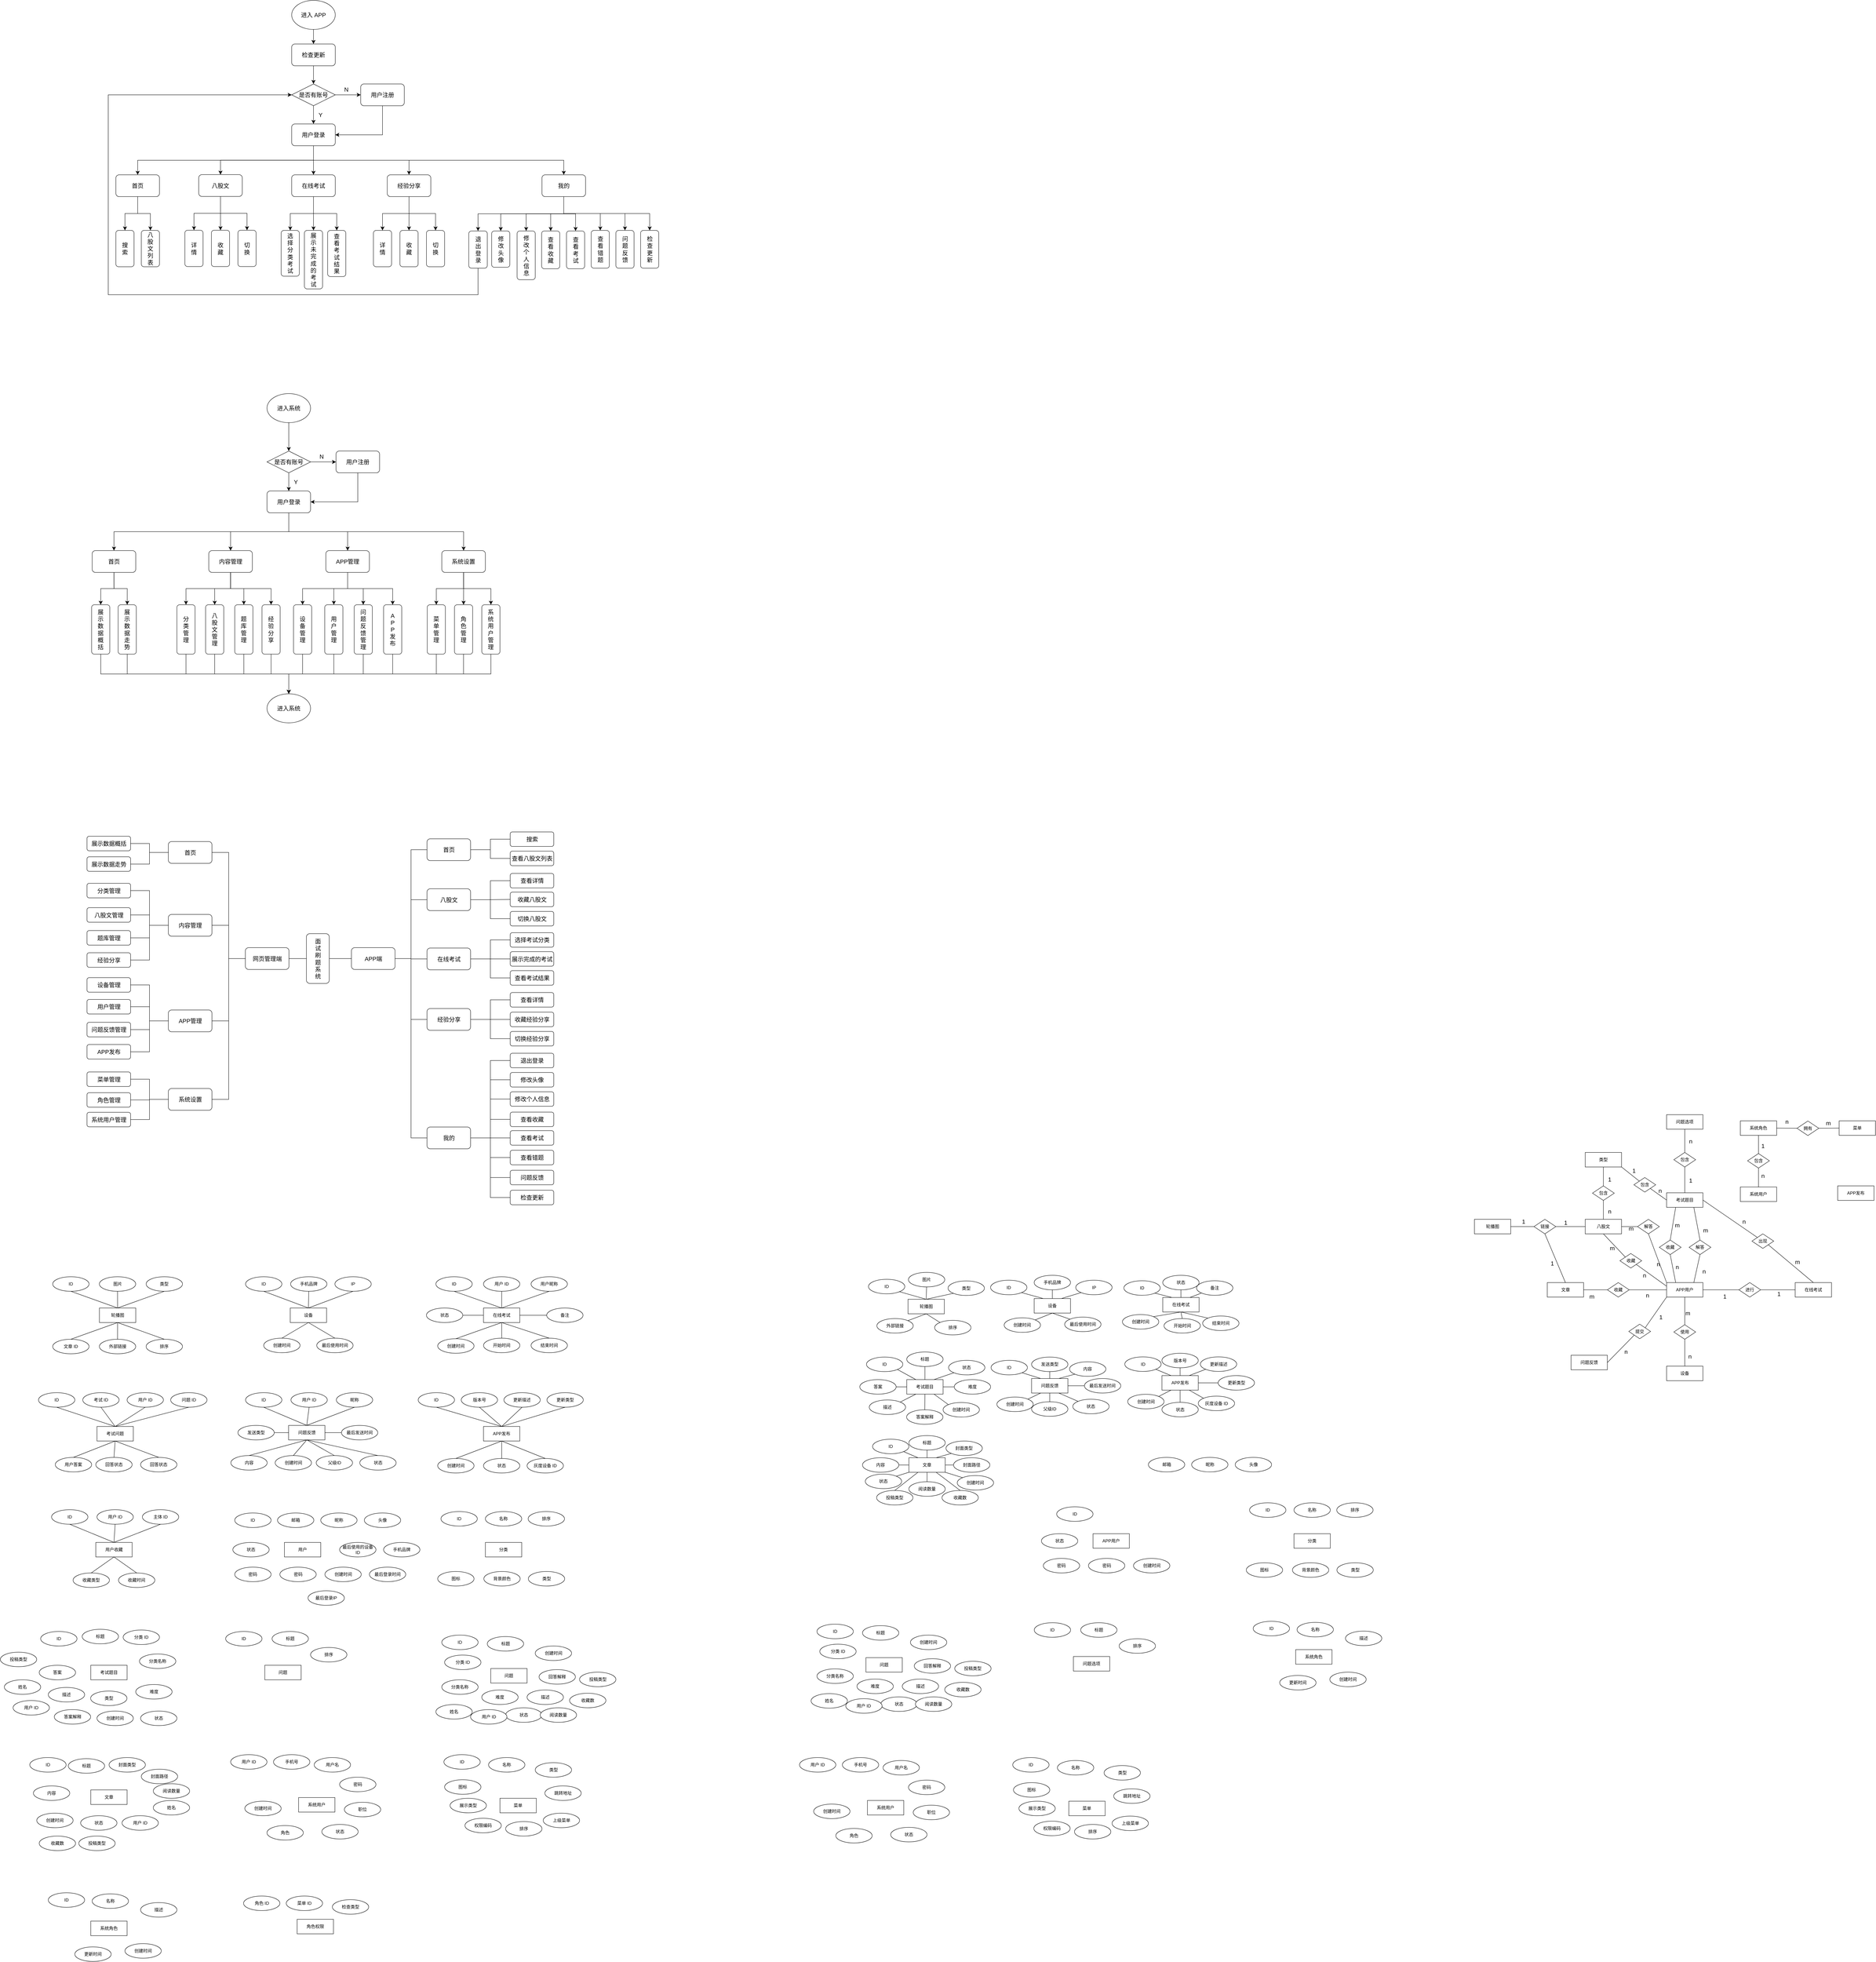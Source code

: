 <mxfile version="24.0.2" type="github">
  <diagram name="第 1 页" id="y15C08UWrmIScjz5XdOx">
    <mxGraphModel dx="4571" dy="2031" grid="0" gridSize="10" guides="1" tooltips="1" connect="1" arrows="1" fold="1" page="0" pageScale="1" pageWidth="827" pageHeight="1169" math="0" shadow="0">
      <root>
        <mxCell id="0" />
        <mxCell id="1" parent="0" />
        <mxCell id="l1ocYgnFtVUuR_QrjDvQ-14" style="edgeStyle=none;curved=1;rounded=0;orthogonalLoop=1;jettySize=auto;html=1;exitX=0.5;exitY=1;exitDx=0;exitDy=0;entryX=0.5;entryY=0;entryDx=0;entryDy=0;fontSize=12;startSize=8;endSize=8;" parent="1" source="l1ocYgnFtVUuR_QrjDvQ-9" target="l1ocYgnFtVUuR_QrjDvQ-12" edge="1">
          <mxGeometry relative="1" as="geometry" />
        </mxCell>
        <mxCell id="l1ocYgnFtVUuR_QrjDvQ-9" value="&lt;font style=&quot;font-size: 16px;&quot;&gt;进入 APP&lt;/font&gt;" style="ellipse;whiteSpace=wrap;html=1;" parent="1" vertex="1">
          <mxGeometry x="320" y="80" width="120" height="80" as="geometry" />
        </mxCell>
        <mxCell id="l1ocYgnFtVUuR_QrjDvQ-17" style="edgeStyle=none;curved=1;rounded=0;orthogonalLoop=1;jettySize=auto;html=1;exitX=1;exitY=0.5;exitDx=0;exitDy=0;entryX=0;entryY=0.5;entryDx=0;entryDy=0;fontSize=12;startSize=8;endSize=8;" parent="1" source="l1ocYgnFtVUuR_QrjDvQ-10" target="l1ocYgnFtVUuR_QrjDvQ-16" edge="1">
          <mxGeometry relative="1" as="geometry" />
        </mxCell>
        <mxCell id="l1ocYgnFtVUuR_QrjDvQ-20" style="edgeStyle=none;curved=1;rounded=0;orthogonalLoop=1;jettySize=auto;html=1;exitX=0.5;exitY=1;exitDx=0;exitDy=0;entryX=0.5;entryY=0;entryDx=0;entryDy=0;fontSize=12;startSize=8;endSize=8;" parent="1" source="l1ocYgnFtVUuR_QrjDvQ-10" target="l1ocYgnFtVUuR_QrjDvQ-11" edge="1">
          <mxGeometry relative="1" as="geometry" />
        </mxCell>
        <mxCell id="l1ocYgnFtVUuR_QrjDvQ-10" value="&lt;font style=&quot;font-size: 16px;&quot;&gt;是否有账号&lt;/font&gt;" style="rhombus;whiteSpace=wrap;html=1;" parent="1" vertex="1">
          <mxGeometry x="320" y="310" width="120" height="60" as="geometry" />
        </mxCell>
        <mxCell id="l1ocYgnFtVUuR_QrjDvQ-27" style="edgeStyle=orthogonalEdgeStyle;rounded=0;orthogonalLoop=1;jettySize=auto;html=1;exitX=0.5;exitY=1;exitDx=0;exitDy=0;entryX=0.5;entryY=0;entryDx=0;entryDy=0;fontSize=12;startSize=8;endSize=8;" parent="1" source="l1ocYgnFtVUuR_QrjDvQ-11" target="l1ocYgnFtVUuR_QrjDvQ-23" edge="1">
          <mxGeometry relative="1" as="geometry" />
        </mxCell>
        <mxCell id="l1ocYgnFtVUuR_QrjDvQ-28" style="edgeStyle=orthogonalEdgeStyle;rounded=0;orthogonalLoop=1;jettySize=auto;html=1;exitX=0.5;exitY=1;exitDx=0;exitDy=0;entryX=0.5;entryY=0;entryDx=0;entryDy=0;fontSize=12;startSize=8;endSize=8;" parent="1" source="l1ocYgnFtVUuR_QrjDvQ-11" target="l1ocYgnFtVUuR_QrjDvQ-24" edge="1">
          <mxGeometry relative="1" as="geometry" />
        </mxCell>
        <mxCell id="l1ocYgnFtVUuR_QrjDvQ-29" style="edgeStyle=orthogonalEdgeStyle;rounded=0;orthogonalLoop=1;jettySize=auto;html=1;exitX=0.5;exitY=1;exitDx=0;exitDy=0;entryX=0.5;entryY=0;entryDx=0;entryDy=0;fontSize=12;startSize=8;endSize=8;" parent="1" source="l1ocYgnFtVUuR_QrjDvQ-11" target="l1ocYgnFtVUuR_QrjDvQ-25" edge="1">
          <mxGeometry relative="1" as="geometry" />
        </mxCell>
        <mxCell id="l1ocYgnFtVUuR_QrjDvQ-30" style="edgeStyle=orthogonalEdgeStyle;rounded=0;orthogonalLoop=1;jettySize=auto;html=1;exitX=0.5;exitY=1;exitDx=0;exitDy=0;entryX=0.5;entryY=0;entryDx=0;entryDy=0;fontSize=12;startSize=8;endSize=8;" parent="1" source="l1ocYgnFtVUuR_QrjDvQ-11" target="l1ocYgnFtVUuR_QrjDvQ-26" edge="1">
          <mxGeometry relative="1" as="geometry" />
        </mxCell>
        <mxCell id="l1ocYgnFtVUuR_QrjDvQ-34" style="edgeStyle=orthogonalEdgeStyle;rounded=0;orthogonalLoop=1;jettySize=auto;html=1;exitX=0.5;exitY=1;exitDx=0;exitDy=0;entryX=0.5;entryY=0;entryDx=0;entryDy=0;fontSize=12;startSize=8;endSize=8;" parent="1" source="l1ocYgnFtVUuR_QrjDvQ-11" target="l1ocYgnFtVUuR_QrjDvQ-33" edge="1">
          <mxGeometry relative="1" as="geometry" />
        </mxCell>
        <mxCell id="l1ocYgnFtVUuR_QrjDvQ-11" value="&lt;font style=&quot;font-size: 16px;&quot;&gt;用户登录&lt;/font&gt;" style="rounded=1;whiteSpace=wrap;html=1;" parent="1" vertex="1">
          <mxGeometry x="320" y="420" width="120" height="60" as="geometry" />
        </mxCell>
        <mxCell id="l1ocYgnFtVUuR_QrjDvQ-15" style="edgeStyle=none;curved=1;rounded=0;orthogonalLoop=1;jettySize=auto;html=1;exitX=0.5;exitY=1;exitDx=0;exitDy=0;entryX=0.5;entryY=0;entryDx=0;entryDy=0;fontSize=12;startSize=8;endSize=8;" parent="1" source="l1ocYgnFtVUuR_QrjDvQ-12" target="l1ocYgnFtVUuR_QrjDvQ-10" edge="1">
          <mxGeometry relative="1" as="geometry" />
        </mxCell>
        <mxCell id="l1ocYgnFtVUuR_QrjDvQ-12" value="&lt;font style=&quot;font-size: 16px;&quot;&gt;检查更新&lt;/font&gt;" style="rounded=1;whiteSpace=wrap;html=1;" parent="1" vertex="1">
          <mxGeometry x="320" y="200" width="120" height="60" as="geometry" />
        </mxCell>
        <mxCell id="l1ocYgnFtVUuR_QrjDvQ-19" style="edgeStyle=orthogonalEdgeStyle;rounded=0;orthogonalLoop=1;jettySize=auto;html=1;exitX=0.5;exitY=1;exitDx=0;exitDy=0;entryX=1;entryY=0.5;entryDx=0;entryDy=0;fontSize=12;startSize=8;endSize=8;" parent="1" source="l1ocYgnFtVUuR_QrjDvQ-16" target="l1ocYgnFtVUuR_QrjDvQ-11" edge="1">
          <mxGeometry relative="1" as="geometry" />
        </mxCell>
        <mxCell id="l1ocYgnFtVUuR_QrjDvQ-16" value="&lt;font style=&quot;font-size: 16px;&quot;&gt;用户注册&lt;/font&gt;" style="rounded=1;whiteSpace=wrap;html=1;" parent="1" vertex="1">
          <mxGeometry x="510" y="310" width="120" height="60" as="geometry" />
        </mxCell>
        <mxCell id="l1ocYgnFtVUuR_QrjDvQ-21" value="N" style="text;html=1;align=center;verticalAlign=middle;resizable=0;points=[];autosize=1;strokeColor=none;fillColor=none;fontSize=16;" parent="1" vertex="1">
          <mxGeometry x="450" y="310" width="40" height="30" as="geometry" />
        </mxCell>
        <mxCell id="l1ocYgnFtVUuR_QrjDvQ-22" value="Y" style="text;html=1;align=center;verticalAlign=middle;resizable=0;points=[];autosize=1;strokeColor=none;fillColor=none;fontSize=16;" parent="1" vertex="1">
          <mxGeometry x="384" y="380" width="30" height="30" as="geometry" />
        </mxCell>
        <mxCell id="l1ocYgnFtVUuR_QrjDvQ-41" style="edgeStyle=orthogonalEdgeStyle;rounded=0;orthogonalLoop=1;jettySize=auto;html=1;exitX=0.5;exitY=1;exitDx=0;exitDy=0;entryX=0.5;entryY=0;entryDx=0;entryDy=0;fontSize=12;startSize=8;endSize=8;" parent="1" source="l1ocYgnFtVUuR_QrjDvQ-23" target="l1ocYgnFtVUuR_QrjDvQ-38" edge="1">
          <mxGeometry relative="1" as="geometry" />
        </mxCell>
        <mxCell id="l1ocYgnFtVUuR_QrjDvQ-42" style="edgeStyle=orthogonalEdgeStyle;rounded=0;orthogonalLoop=1;jettySize=auto;html=1;exitX=0.5;exitY=1;exitDx=0;exitDy=0;entryX=0.5;entryY=0;entryDx=0;entryDy=0;fontSize=12;startSize=8;endSize=8;" parent="1" source="l1ocYgnFtVUuR_QrjDvQ-23" target="l1ocYgnFtVUuR_QrjDvQ-39" edge="1">
          <mxGeometry relative="1" as="geometry" />
        </mxCell>
        <mxCell id="l1ocYgnFtVUuR_QrjDvQ-43" style="edgeStyle=orthogonalEdgeStyle;rounded=0;orthogonalLoop=1;jettySize=auto;html=1;exitX=0.5;exitY=1;exitDx=0;exitDy=0;entryX=0.5;entryY=0;entryDx=0;entryDy=0;fontSize=12;startSize=8;endSize=8;" parent="1" source="l1ocYgnFtVUuR_QrjDvQ-23" target="l1ocYgnFtVUuR_QrjDvQ-40" edge="1">
          <mxGeometry relative="1" as="geometry" />
        </mxCell>
        <mxCell id="l1ocYgnFtVUuR_QrjDvQ-23" value="&lt;font style=&quot;font-size: 16px;&quot;&gt;八股文&lt;/font&gt;" style="rounded=1;whiteSpace=wrap;html=1;" parent="1" vertex="1">
          <mxGeometry x="64" y="559.5" width="120" height="60" as="geometry" />
        </mxCell>
        <mxCell id="l1ocYgnFtVUuR_QrjDvQ-50" style="edgeStyle=orthogonalEdgeStyle;rounded=0;orthogonalLoop=1;jettySize=auto;html=1;exitX=0.5;exitY=1;exitDx=0;exitDy=0;entryX=0.5;entryY=0;entryDx=0;entryDy=0;fontSize=12;startSize=8;endSize=8;" parent="1" source="l1ocYgnFtVUuR_QrjDvQ-24" target="l1ocYgnFtVUuR_QrjDvQ-44" edge="1">
          <mxGeometry relative="1" as="geometry" />
        </mxCell>
        <mxCell id="l1ocYgnFtVUuR_QrjDvQ-51" style="edgeStyle=orthogonalEdgeStyle;rounded=0;orthogonalLoop=1;jettySize=auto;html=1;exitX=0.5;exitY=1;exitDx=0;exitDy=0;entryX=0.5;entryY=0;entryDx=0;entryDy=0;fontSize=12;startSize=8;endSize=8;" parent="1" source="l1ocYgnFtVUuR_QrjDvQ-24" target="l1ocYgnFtVUuR_QrjDvQ-45" edge="1">
          <mxGeometry relative="1" as="geometry" />
        </mxCell>
        <mxCell id="l1ocYgnFtVUuR_QrjDvQ-52" style="edgeStyle=orthogonalEdgeStyle;rounded=0;orthogonalLoop=1;jettySize=auto;html=1;exitX=0.5;exitY=1;exitDx=0;exitDy=0;entryX=0.5;entryY=0;entryDx=0;entryDy=0;fontSize=12;startSize=8;endSize=8;" parent="1" source="l1ocYgnFtVUuR_QrjDvQ-24" target="l1ocYgnFtVUuR_QrjDvQ-46" edge="1">
          <mxGeometry relative="1" as="geometry" />
        </mxCell>
        <mxCell id="l1ocYgnFtVUuR_QrjDvQ-24" value="&lt;font style=&quot;font-size: 16px;&quot;&gt;在线考试&lt;/font&gt;" style="rounded=1;whiteSpace=wrap;html=1;" parent="1" vertex="1">
          <mxGeometry x="320" y="560" width="120" height="60" as="geometry" />
        </mxCell>
        <mxCell id="l1ocYgnFtVUuR_QrjDvQ-53" style="edgeStyle=orthogonalEdgeStyle;rounded=0;orthogonalLoop=1;jettySize=auto;html=1;exitX=0.5;exitY=1;exitDx=0;exitDy=0;entryX=0.5;entryY=0;entryDx=0;entryDy=0;fontSize=12;startSize=8;endSize=8;" parent="1" source="l1ocYgnFtVUuR_QrjDvQ-25" target="l1ocYgnFtVUuR_QrjDvQ-47" edge="1">
          <mxGeometry relative="1" as="geometry" />
        </mxCell>
        <mxCell id="l1ocYgnFtVUuR_QrjDvQ-54" style="edgeStyle=orthogonalEdgeStyle;rounded=0;orthogonalLoop=1;jettySize=auto;html=1;exitX=0.5;exitY=1;exitDx=0;exitDy=0;entryX=0.5;entryY=0;entryDx=0;entryDy=0;fontSize=12;startSize=8;endSize=8;" parent="1" source="l1ocYgnFtVUuR_QrjDvQ-25" target="l1ocYgnFtVUuR_QrjDvQ-48" edge="1">
          <mxGeometry relative="1" as="geometry" />
        </mxCell>
        <mxCell id="l1ocYgnFtVUuR_QrjDvQ-55" style="edgeStyle=orthogonalEdgeStyle;rounded=0;orthogonalLoop=1;jettySize=auto;html=1;exitX=0.5;exitY=1;exitDx=0;exitDy=0;entryX=0.5;entryY=0;entryDx=0;entryDy=0;fontSize=12;startSize=8;endSize=8;" parent="1" source="l1ocYgnFtVUuR_QrjDvQ-25" target="l1ocYgnFtVUuR_QrjDvQ-49" edge="1">
          <mxGeometry relative="1" as="geometry" />
        </mxCell>
        <mxCell id="l1ocYgnFtVUuR_QrjDvQ-25" value="&lt;font style=&quot;font-size: 16px;&quot;&gt;经验分享&lt;/font&gt;" style="rounded=1;whiteSpace=wrap;html=1;" parent="1" vertex="1">
          <mxGeometry x="583" y="560" width="120" height="60" as="geometry" />
        </mxCell>
        <mxCell id="l1ocYgnFtVUuR_QrjDvQ-65" style="edgeStyle=orthogonalEdgeStyle;rounded=0;orthogonalLoop=1;jettySize=auto;html=1;exitX=0.5;exitY=1;exitDx=0;exitDy=0;entryX=0.5;entryY=0;entryDx=0;entryDy=0;fontSize=12;startSize=8;endSize=8;" parent="1" source="l1ocYgnFtVUuR_QrjDvQ-26" target="l1ocYgnFtVUuR_QrjDvQ-57" edge="1">
          <mxGeometry relative="1" as="geometry" />
        </mxCell>
        <mxCell id="l1ocYgnFtVUuR_QrjDvQ-66" style="edgeStyle=orthogonalEdgeStyle;rounded=0;orthogonalLoop=1;jettySize=auto;html=1;exitX=0.5;exitY=1;exitDx=0;exitDy=0;entryX=0.5;entryY=0;entryDx=0;entryDy=0;fontSize=12;startSize=8;endSize=8;" parent="1" source="l1ocYgnFtVUuR_QrjDvQ-26" target="l1ocYgnFtVUuR_QrjDvQ-58" edge="1">
          <mxGeometry relative="1" as="geometry" />
        </mxCell>
        <mxCell id="l1ocYgnFtVUuR_QrjDvQ-67" style="edgeStyle=orthogonalEdgeStyle;rounded=0;orthogonalLoop=1;jettySize=auto;html=1;exitX=0.5;exitY=1;exitDx=0;exitDy=0;entryX=0.5;entryY=0;entryDx=0;entryDy=0;fontSize=12;startSize=8;endSize=8;" parent="1" source="l1ocYgnFtVUuR_QrjDvQ-26" target="l1ocYgnFtVUuR_QrjDvQ-59" edge="1">
          <mxGeometry relative="1" as="geometry" />
        </mxCell>
        <mxCell id="l1ocYgnFtVUuR_QrjDvQ-68" style="edgeStyle=orthogonalEdgeStyle;rounded=0;orthogonalLoop=1;jettySize=auto;html=1;exitX=0.5;exitY=1;exitDx=0;exitDy=0;entryX=0.5;entryY=0;entryDx=0;entryDy=0;fontSize=12;startSize=8;endSize=8;" parent="1" source="l1ocYgnFtVUuR_QrjDvQ-26" target="l1ocYgnFtVUuR_QrjDvQ-60" edge="1">
          <mxGeometry relative="1" as="geometry" />
        </mxCell>
        <mxCell id="l1ocYgnFtVUuR_QrjDvQ-69" style="edgeStyle=orthogonalEdgeStyle;rounded=0;orthogonalLoop=1;jettySize=auto;html=1;exitX=0.5;exitY=1;exitDx=0;exitDy=0;entryX=0.5;entryY=0;entryDx=0;entryDy=0;fontSize=12;startSize=8;endSize=8;" parent="1" source="l1ocYgnFtVUuR_QrjDvQ-26" target="l1ocYgnFtVUuR_QrjDvQ-61" edge="1">
          <mxGeometry relative="1" as="geometry" />
        </mxCell>
        <mxCell id="l1ocYgnFtVUuR_QrjDvQ-70" style="edgeStyle=orthogonalEdgeStyle;rounded=0;orthogonalLoop=1;jettySize=auto;html=1;exitX=0.5;exitY=1;exitDx=0;exitDy=0;entryX=0.5;entryY=0;entryDx=0;entryDy=0;fontSize=12;startSize=8;endSize=8;" parent="1" source="l1ocYgnFtVUuR_QrjDvQ-26" target="l1ocYgnFtVUuR_QrjDvQ-62" edge="1">
          <mxGeometry relative="1" as="geometry" />
        </mxCell>
        <mxCell id="l1ocYgnFtVUuR_QrjDvQ-71" style="edgeStyle=orthogonalEdgeStyle;rounded=0;orthogonalLoop=1;jettySize=auto;html=1;exitX=0.5;exitY=1;exitDx=0;exitDy=0;entryX=0.5;entryY=0;entryDx=0;entryDy=0;fontSize=12;startSize=8;endSize=8;" parent="1" source="l1ocYgnFtVUuR_QrjDvQ-26" target="l1ocYgnFtVUuR_QrjDvQ-63" edge="1">
          <mxGeometry relative="1" as="geometry" />
        </mxCell>
        <mxCell id="l1ocYgnFtVUuR_QrjDvQ-72" style="edgeStyle=orthogonalEdgeStyle;rounded=0;orthogonalLoop=1;jettySize=auto;html=1;exitX=0.5;exitY=1;exitDx=0;exitDy=0;entryX=0.5;entryY=0;entryDx=0;entryDy=0;fontSize=12;startSize=8;endSize=8;" parent="1" source="l1ocYgnFtVUuR_QrjDvQ-26" target="l1ocYgnFtVUuR_QrjDvQ-56" edge="1">
          <mxGeometry relative="1" as="geometry" />
        </mxCell>
        <mxCell id="l1ocYgnFtVUuR_QrjDvQ-26" value="&lt;span style=&quot;font-size: 16px;&quot;&gt;我的&lt;/span&gt;" style="rounded=1;whiteSpace=wrap;html=1;" parent="1" vertex="1">
          <mxGeometry x="1009" y="560" width="120" height="60" as="geometry" />
        </mxCell>
        <mxCell id="l1ocYgnFtVUuR_QrjDvQ-32" value="&lt;span style=&quot;font-size: 16px;&quot;&gt;搜&lt;/span&gt;&lt;div&gt;&lt;span style=&quot;font-size: 16px;&quot;&gt;索&lt;/span&gt;&lt;/div&gt;" style="rounded=1;whiteSpace=wrap;html=1;" parent="1" vertex="1">
          <mxGeometry x="-164" y="713" width="50" height="100" as="geometry" />
        </mxCell>
        <mxCell id="l1ocYgnFtVUuR_QrjDvQ-35" style="edgeStyle=orthogonalEdgeStyle;rounded=0;orthogonalLoop=1;jettySize=auto;html=1;exitX=0.5;exitY=1;exitDx=0;exitDy=0;entryX=0.5;entryY=0;entryDx=0;entryDy=0;fontSize=12;startSize=8;endSize=8;" parent="1" source="l1ocYgnFtVUuR_QrjDvQ-33" target="l1ocYgnFtVUuR_QrjDvQ-32" edge="1">
          <mxGeometry relative="1" as="geometry" />
        </mxCell>
        <mxCell id="l1ocYgnFtVUuR_QrjDvQ-37" style="edgeStyle=orthogonalEdgeStyle;rounded=0;orthogonalLoop=1;jettySize=auto;html=1;exitX=0.5;exitY=1;exitDx=0;exitDy=0;entryX=0.5;entryY=0;entryDx=0;entryDy=0;fontSize=12;startSize=8;endSize=8;" parent="1" source="l1ocYgnFtVUuR_QrjDvQ-33" target="l1ocYgnFtVUuR_QrjDvQ-36" edge="1">
          <mxGeometry relative="1" as="geometry" />
        </mxCell>
        <mxCell id="l1ocYgnFtVUuR_QrjDvQ-33" value="&lt;font style=&quot;font-size: 16px;&quot;&gt;首页&lt;/font&gt;" style="rounded=1;whiteSpace=wrap;html=1;" parent="1" vertex="1">
          <mxGeometry x="-164" y="560" width="120" height="60" as="geometry" />
        </mxCell>
        <mxCell id="l1ocYgnFtVUuR_QrjDvQ-36" value="&lt;span style=&quot;font-size: 16px;&quot;&gt;八&lt;/span&gt;&lt;div&gt;&lt;span style=&quot;font-size: 16px;&quot;&gt;股&lt;/span&gt;&lt;/div&gt;&lt;div&gt;&lt;span style=&quot;font-size: 16px;&quot;&gt;文&lt;/span&gt;&lt;/div&gt;&lt;div&gt;&lt;span style=&quot;font-size: 16px;&quot;&gt;列&lt;/span&gt;&lt;/div&gt;&lt;div&gt;&lt;span style=&quot;font-size: 16px;&quot;&gt;表&lt;/span&gt;&lt;/div&gt;" style="rounded=1;whiteSpace=wrap;html=1;" parent="1" vertex="1">
          <mxGeometry x="-94" y="713" width="50" height="100" as="geometry" />
        </mxCell>
        <mxCell id="l1ocYgnFtVUuR_QrjDvQ-38" value="&lt;span style=&quot;font-size: 16px;&quot;&gt;详&lt;/span&gt;&lt;div&gt;&lt;span style=&quot;font-size: 16px;&quot;&gt;情&lt;/span&gt;&lt;/div&gt;" style="rounded=1;whiteSpace=wrap;html=1;" parent="1" vertex="1">
          <mxGeometry x="26" y="712.5" width="50" height="100" as="geometry" />
        </mxCell>
        <mxCell id="l1ocYgnFtVUuR_QrjDvQ-39" value="&lt;span style=&quot;font-size: 16px;&quot;&gt;收&lt;/span&gt;&lt;div&gt;&lt;span style=&quot;font-size: 16px;&quot;&gt;藏&lt;/span&gt;&lt;/div&gt;" style="rounded=1;whiteSpace=wrap;html=1;" parent="1" vertex="1">
          <mxGeometry x="99" y="712.5" width="50" height="100" as="geometry" />
        </mxCell>
        <mxCell id="l1ocYgnFtVUuR_QrjDvQ-40" value="&lt;span style=&quot;font-size: 16px;&quot;&gt;切&lt;/span&gt;&lt;div&gt;&lt;span style=&quot;font-size: 16px;&quot;&gt;换&lt;/span&gt;&lt;/div&gt;" style="rounded=1;whiteSpace=wrap;html=1;" parent="1" vertex="1">
          <mxGeometry x="172" y="712.5" width="50" height="100" as="geometry" />
        </mxCell>
        <mxCell id="l1ocYgnFtVUuR_QrjDvQ-44" value="&lt;span style=&quot;font-size: 16px;&quot;&gt;选&lt;/span&gt;&lt;div&gt;&lt;span style=&quot;font-size: 16px;&quot;&gt;择&lt;/span&gt;&lt;/div&gt;&lt;div&gt;&lt;span style=&quot;font-size: 16px;&quot;&gt;分&lt;/span&gt;&lt;/div&gt;&lt;div&gt;&lt;span style=&quot;font-size: 16px;&quot;&gt;类&lt;/span&gt;&lt;/div&gt;&lt;div&gt;&lt;span style=&quot;font-size: 16px;&quot;&gt;考&lt;/span&gt;&lt;/div&gt;&lt;div&gt;&lt;span style=&quot;font-size: 16px;&quot;&gt;试&lt;/span&gt;&lt;/div&gt;" style="rounded=1;whiteSpace=wrap;html=1;" parent="1" vertex="1">
          <mxGeometry x="291" y="713" width="50" height="126" as="geometry" />
        </mxCell>
        <mxCell id="l1ocYgnFtVUuR_QrjDvQ-45" value="&lt;span style=&quot;font-size: 16px;&quot;&gt;展&lt;/span&gt;&lt;div&gt;&lt;span style=&quot;font-size: 16px;&quot;&gt;示&lt;/span&gt;&lt;/div&gt;&lt;div&gt;&lt;span style=&quot;font-size: 16px;&quot;&gt;未&lt;/span&gt;&lt;/div&gt;&lt;div&gt;&lt;span style=&quot;font-size: 16px;&quot;&gt;完&lt;/span&gt;&lt;/div&gt;&lt;div&gt;&lt;span style=&quot;font-size: 16px;&quot;&gt;成&lt;/span&gt;&lt;/div&gt;&lt;div&gt;&lt;span style=&quot;font-size: 16px;&quot;&gt;的&lt;/span&gt;&lt;/div&gt;&lt;div&gt;&lt;span style=&quot;font-size: 16px;&quot;&gt;考&lt;/span&gt;&lt;/div&gt;&lt;div&gt;&lt;span style=&quot;font-size: 16px;&quot;&gt;试&lt;/span&gt;&lt;/div&gt;" style="rounded=1;whiteSpace=wrap;html=1;" parent="1" vertex="1">
          <mxGeometry x="355" y="713" width="50" height="161" as="geometry" />
        </mxCell>
        <mxCell id="l1ocYgnFtVUuR_QrjDvQ-46" value="&lt;span style=&quot;font-size: 16px;&quot;&gt;查&lt;/span&gt;&lt;div&gt;&lt;span style=&quot;font-size: 16px;&quot;&gt;看&lt;/span&gt;&lt;/div&gt;&lt;div&gt;&lt;span style=&quot;font-size: 16px;&quot;&gt;考&lt;/span&gt;&lt;/div&gt;&lt;div&gt;&lt;span style=&quot;font-size: 16px;&quot;&gt;试&lt;/span&gt;&lt;/div&gt;&lt;div&gt;&lt;span style=&quot;font-size: 16px;&quot;&gt;结&lt;/span&gt;&lt;/div&gt;&lt;div&gt;&lt;span style=&quot;font-size: 16px;&quot;&gt;果&lt;/span&gt;&lt;/div&gt;" style="rounded=1;whiteSpace=wrap;html=1;" parent="1" vertex="1">
          <mxGeometry x="419" y="713" width="50" height="127" as="geometry" />
        </mxCell>
        <mxCell id="l1ocYgnFtVUuR_QrjDvQ-47" value="&lt;span style=&quot;font-size: 16px;&quot;&gt;详&lt;/span&gt;&lt;div&gt;&lt;span style=&quot;font-size: 16px;&quot;&gt;情&lt;/span&gt;&lt;/div&gt;" style="rounded=1;whiteSpace=wrap;html=1;" parent="1" vertex="1">
          <mxGeometry x="545" y="713" width="50" height="100" as="geometry" />
        </mxCell>
        <mxCell id="l1ocYgnFtVUuR_QrjDvQ-48" value="&lt;span style=&quot;font-size: 16px;&quot;&gt;收&lt;/span&gt;&lt;div&gt;&lt;span style=&quot;font-size: 16px;&quot;&gt;藏&lt;/span&gt;&lt;/div&gt;" style="rounded=1;whiteSpace=wrap;html=1;" parent="1" vertex="1">
          <mxGeometry x="618" y="713" width="50" height="100" as="geometry" />
        </mxCell>
        <mxCell id="l1ocYgnFtVUuR_QrjDvQ-49" value="&lt;span style=&quot;font-size: 16px;&quot;&gt;切&lt;/span&gt;&lt;div&gt;&lt;span style=&quot;font-size: 16px;&quot;&gt;换&lt;/span&gt;&lt;/div&gt;" style="rounded=1;whiteSpace=wrap;html=1;" parent="1" vertex="1">
          <mxGeometry x="691" y="713" width="50" height="100" as="geometry" />
        </mxCell>
        <mxCell id="l1ocYgnFtVUuR_QrjDvQ-73" style="edgeStyle=orthogonalEdgeStyle;rounded=0;orthogonalLoop=1;jettySize=auto;html=1;exitX=0.5;exitY=1;exitDx=0;exitDy=0;entryX=0;entryY=0.5;entryDx=0;entryDy=0;fontSize=12;startSize=8;endSize=8;" parent="1" source="l1ocYgnFtVUuR_QrjDvQ-56" target="l1ocYgnFtVUuR_QrjDvQ-10" edge="1">
          <mxGeometry relative="1" as="geometry">
            <Array as="points">
              <mxPoint x="833" y="890" />
              <mxPoint x="-185" y="890" />
              <mxPoint x="-185" y="340" />
            </Array>
          </mxGeometry>
        </mxCell>
        <mxCell id="l1ocYgnFtVUuR_QrjDvQ-56" value="&lt;span style=&quot;font-size: 16px;&quot;&gt;退&lt;/span&gt;&lt;div&gt;&lt;span style=&quot;font-size: 16px;&quot;&gt;出&lt;/span&gt;&lt;/div&gt;&lt;div&gt;&lt;span style=&quot;font-size: 16px;&quot;&gt;登&lt;/span&gt;&lt;/div&gt;&lt;div&gt;&lt;span style=&quot;font-size: 16px;&quot;&gt;录&lt;/span&gt;&lt;/div&gt;" style="rounded=1;whiteSpace=wrap;html=1;" parent="1" vertex="1">
          <mxGeometry x="807.5" y="714.5" width="51" height="102.5" as="geometry" />
        </mxCell>
        <mxCell id="l1ocYgnFtVUuR_QrjDvQ-57" value="&lt;span style=&quot;font-size: 16px;&quot;&gt;修&lt;/span&gt;&lt;div&gt;&lt;span style=&quot;font-size: 16px;&quot;&gt;改&lt;/span&gt;&lt;/div&gt;&lt;div&gt;&lt;span style=&quot;font-size: 16px;&quot;&gt;头&lt;/span&gt;&lt;/div&gt;&lt;div&gt;&lt;span style=&quot;font-size: 16px;&quot;&gt;像&lt;/span&gt;&lt;/div&gt;" style="rounded=1;whiteSpace=wrap;html=1;" parent="1" vertex="1">
          <mxGeometry x="870.5" y="714.5" width="50" height="100" as="geometry" />
        </mxCell>
        <mxCell id="l1ocYgnFtVUuR_QrjDvQ-58" value="&lt;span style=&quot;font-size: 16px;&quot;&gt;修&lt;/span&gt;&lt;div&gt;&lt;span style=&quot;font-size: 16px;&quot;&gt;改&lt;/span&gt;&lt;/div&gt;&lt;div&gt;&lt;span style=&quot;font-size: 16px;&quot;&gt;个&lt;/span&gt;&lt;/div&gt;&lt;div&gt;&lt;span style=&quot;font-size: 16px;&quot;&gt;人&lt;/span&gt;&lt;/div&gt;&lt;div&gt;&lt;span style=&quot;font-size: 16px;&quot;&gt;信&lt;/span&gt;&lt;/div&gt;&lt;div&gt;&lt;span style=&quot;font-size: 16px;&quot;&gt;息&lt;/span&gt;&lt;/div&gt;" style="rounded=1;whiteSpace=wrap;html=1;" parent="1" vertex="1">
          <mxGeometry x="940.5" y="714.5" width="50" height="134" as="geometry" />
        </mxCell>
        <mxCell id="l1ocYgnFtVUuR_QrjDvQ-59" value="&lt;span style=&quot;font-size: 16px;&quot;&gt;查&lt;/span&gt;&lt;div&gt;&lt;span style=&quot;font-size: 16px;&quot;&gt;看&lt;/span&gt;&lt;/div&gt;&lt;div&gt;&lt;span style=&quot;font-size: 16px;&quot;&gt;收&lt;/span&gt;&lt;/div&gt;&lt;div&gt;&lt;span style=&quot;font-size: 16px;&quot;&gt;藏&lt;/span&gt;&lt;/div&gt;" style="rounded=1;whiteSpace=wrap;html=1;" parent="1" vertex="1">
          <mxGeometry x="1008" y="714.5" width="50" height="104" as="geometry" />
        </mxCell>
        <mxCell id="l1ocYgnFtVUuR_QrjDvQ-60" value="&lt;span style=&quot;font-size: 16px;&quot;&gt;查&lt;/span&gt;&lt;div&gt;&lt;span style=&quot;font-size: 16px;&quot;&gt;看&lt;/span&gt;&lt;/div&gt;&lt;div&gt;&lt;span style=&quot;font-size: 16px;&quot;&gt;考&lt;/span&gt;&lt;/div&gt;&lt;div&gt;&lt;span style=&quot;font-size: 16px;&quot;&gt;试&lt;/span&gt;&lt;/div&gt;" style="rounded=1;whiteSpace=wrap;html=1;" parent="1" vertex="1">
          <mxGeometry x="1076.5" y="714.5" width="50" height="104" as="geometry" />
        </mxCell>
        <mxCell id="l1ocYgnFtVUuR_QrjDvQ-61" value="&lt;span style=&quot;font-size: 16px;&quot;&gt;查&lt;/span&gt;&lt;div&gt;&lt;span style=&quot;font-size: 16px;&quot;&gt;看&lt;/span&gt;&lt;/div&gt;&lt;div&gt;&lt;span style=&quot;font-size: 16px;&quot;&gt;错&lt;/span&gt;&lt;/div&gt;&lt;div&gt;&lt;span style=&quot;font-size: 16px;&quot;&gt;题&lt;/span&gt;&lt;/div&gt;" style="rounded=1;whiteSpace=wrap;html=1;" parent="1" vertex="1">
          <mxGeometry x="1144.5" y="713" width="50" height="104" as="geometry" />
        </mxCell>
        <mxCell id="l1ocYgnFtVUuR_QrjDvQ-62" value="&lt;span style=&quot;font-size: 16px;&quot;&gt;问&lt;/span&gt;&lt;div&gt;&lt;span style=&quot;font-size: 16px;&quot;&gt;题&lt;/span&gt;&lt;/div&gt;&lt;div&gt;&lt;span style=&quot;font-size: 16px;&quot;&gt;反&lt;/span&gt;&lt;/div&gt;&lt;div&gt;&lt;span style=&quot;font-size: 16px;&quot;&gt;馈&lt;/span&gt;&lt;/div&gt;" style="rounded=1;whiteSpace=wrap;html=1;" parent="1" vertex="1">
          <mxGeometry x="1212.5" y="713" width="50" height="104" as="geometry" />
        </mxCell>
        <mxCell id="l1ocYgnFtVUuR_QrjDvQ-63" value="&lt;span style=&quot;font-size: 16px;&quot;&gt;检&lt;/span&gt;&lt;div&gt;&lt;span style=&quot;font-size: 16px;&quot;&gt;查&lt;/span&gt;&lt;/div&gt;&lt;div&gt;&lt;span style=&quot;font-size: 16px;&quot;&gt;更&lt;/span&gt;&lt;/div&gt;&lt;div&gt;&lt;span style=&quot;font-size: 16px;&quot;&gt;新&lt;/span&gt;&lt;/div&gt;" style="rounded=1;whiteSpace=wrap;html=1;" parent="1" vertex="1">
          <mxGeometry x="1280.5" y="713" width="50" height="104" as="geometry" />
        </mxCell>
        <mxCell id="gUY39P20IZbkrjDMMVxM-10" style="edgeStyle=none;curved=1;rounded=0;orthogonalLoop=1;jettySize=auto;html=1;exitX=0.5;exitY=1;exitDx=0;exitDy=0;fontSize=12;startSize=8;endSize=8;" parent="1" source="gUY39P20IZbkrjDMMVxM-1" target="gUY39P20IZbkrjDMMVxM-4" edge="1">
          <mxGeometry relative="1" as="geometry" />
        </mxCell>
        <mxCell id="gUY39P20IZbkrjDMMVxM-1" value="&lt;font style=&quot;font-size: 16px;&quot;&gt;进入系统&lt;/font&gt;" style="ellipse;whiteSpace=wrap;html=1;" parent="1" vertex="1">
          <mxGeometry x="252" y="1162" width="120" height="80" as="geometry" />
        </mxCell>
        <mxCell id="gUY39P20IZbkrjDMMVxM-2" style="edgeStyle=none;curved=1;rounded=0;orthogonalLoop=1;jettySize=auto;html=1;exitX=1;exitY=0.5;exitDx=0;exitDy=0;entryX=0;entryY=0.5;entryDx=0;entryDy=0;fontSize=12;startSize=8;endSize=8;" parent="1" source="gUY39P20IZbkrjDMMVxM-4" target="gUY39P20IZbkrjDMMVxM-7" edge="1">
          <mxGeometry relative="1" as="geometry" />
        </mxCell>
        <mxCell id="gUY39P20IZbkrjDMMVxM-3" style="edgeStyle=none;curved=1;rounded=0;orthogonalLoop=1;jettySize=auto;html=1;exitX=0.5;exitY=1;exitDx=0;exitDy=0;entryX=0.5;entryY=0;entryDx=0;entryDy=0;fontSize=12;startSize=8;endSize=8;" parent="1" source="gUY39P20IZbkrjDMMVxM-4" target="gUY39P20IZbkrjDMMVxM-5" edge="1">
          <mxGeometry relative="1" as="geometry" />
        </mxCell>
        <mxCell id="gUY39P20IZbkrjDMMVxM-4" value="&lt;font style=&quot;font-size: 16px;&quot;&gt;是否有账号&lt;/font&gt;" style="rhombus;whiteSpace=wrap;html=1;" parent="1" vertex="1">
          <mxGeometry x="252" y="1320" width="120" height="60" as="geometry" />
        </mxCell>
        <mxCell id="gUY39P20IZbkrjDMMVxM-15" style="edgeStyle=orthogonalEdgeStyle;rounded=0;orthogonalLoop=1;jettySize=auto;html=1;exitX=0.5;exitY=1;exitDx=0;exitDy=0;entryX=0.5;entryY=0;entryDx=0;entryDy=0;fontSize=12;startSize=8;endSize=8;" parent="1" source="gUY39P20IZbkrjDMMVxM-5" target="gUY39P20IZbkrjDMMVxM-11" edge="1">
          <mxGeometry relative="1" as="geometry" />
        </mxCell>
        <mxCell id="gUY39P20IZbkrjDMMVxM-16" style="edgeStyle=orthogonalEdgeStyle;rounded=0;orthogonalLoop=1;jettySize=auto;html=1;exitX=0.5;exitY=1;exitDx=0;exitDy=0;entryX=0.5;entryY=0;entryDx=0;entryDy=0;fontSize=12;startSize=8;endSize=8;" parent="1" source="gUY39P20IZbkrjDMMVxM-5" target="gUY39P20IZbkrjDMMVxM-12" edge="1">
          <mxGeometry relative="1" as="geometry" />
        </mxCell>
        <mxCell id="gUY39P20IZbkrjDMMVxM-17" style="edgeStyle=orthogonalEdgeStyle;rounded=0;orthogonalLoop=1;jettySize=auto;html=1;exitX=0.5;exitY=1;exitDx=0;exitDy=0;entryX=0.5;entryY=0;entryDx=0;entryDy=0;fontSize=12;startSize=8;endSize=8;" parent="1" source="gUY39P20IZbkrjDMMVxM-5" target="gUY39P20IZbkrjDMMVxM-13" edge="1">
          <mxGeometry relative="1" as="geometry" />
        </mxCell>
        <mxCell id="gUY39P20IZbkrjDMMVxM-18" style="edgeStyle=orthogonalEdgeStyle;rounded=0;orthogonalLoop=1;jettySize=auto;html=1;exitX=0.5;exitY=1;exitDx=0;exitDy=0;entryX=0.5;entryY=0;entryDx=0;entryDy=0;fontSize=12;startSize=8;endSize=8;" parent="1" source="gUY39P20IZbkrjDMMVxM-5" target="gUY39P20IZbkrjDMMVxM-14" edge="1">
          <mxGeometry relative="1" as="geometry" />
        </mxCell>
        <mxCell id="gUY39P20IZbkrjDMMVxM-5" value="&lt;font style=&quot;font-size: 16px;&quot;&gt;用户登录&lt;/font&gt;" style="rounded=1;whiteSpace=wrap;html=1;" parent="1" vertex="1">
          <mxGeometry x="252" y="1430" width="120" height="60" as="geometry" />
        </mxCell>
        <mxCell id="gUY39P20IZbkrjDMMVxM-6" style="edgeStyle=orthogonalEdgeStyle;rounded=0;orthogonalLoop=1;jettySize=auto;html=1;exitX=0.5;exitY=1;exitDx=0;exitDy=0;entryX=1;entryY=0.5;entryDx=0;entryDy=0;fontSize=12;startSize=8;endSize=8;" parent="1" source="gUY39P20IZbkrjDMMVxM-7" target="gUY39P20IZbkrjDMMVxM-5" edge="1">
          <mxGeometry relative="1" as="geometry" />
        </mxCell>
        <mxCell id="gUY39P20IZbkrjDMMVxM-7" value="&lt;font style=&quot;font-size: 16px;&quot;&gt;用户注册&lt;/font&gt;" style="rounded=1;whiteSpace=wrap;html=1;" parent="1" vertex="1">
          <mxGeometry x="442" y="1320" width="120" height="60" as="geometry" />
        </mxCell>
        <mxCell id="gUY39P20IZbkrjDMMVxM-8" value="N" style="text;html=1;align=center;verticalAlign=middle;resizable=0;points=[];autosize=1;strokeColor=none;fillColor=none;fontSize=16;" parent="1" vertex="1">
          <mxGeometry x="382" y="1320" width="40" height="30" as="geometry" />
        </mxCell>
        <mxCell id="gUY39P20IZbkrjDMMVxM-9" value="Y" style="text;html=1;align=center;verticalAlign=middle;resizable=0;points=[];autosize=1;strokeColor=none;fillColor=none;fontSize=16;" parent="1" vertex="1">
          <mxGeometry x="316" y="1390" width="30" height="30" as="geometry" />
        </mxCell>
        <mxCell id="gUY39P20IZbkrjDMMVxM-21" style="edgeStyle=orthogonalEdgeStyle;rounded=0;orthogonalLoop=1;jettySize=auto;html=1;exitX=0.5;exitY=1;exitDx=0;exitDy=0;entryX=0.5;entryY=0;entryDx=0;entryDy=0;fontSize=12;startSize=8;endSize=8;" parent="1" source="gUY39P20IZbkrjDMMVxM-11" target="gUY39P20IZbkrjDMMVxM-19" edge="1">
          <mxGeometry relative="1" as="geometry" />
        </mxCell>
        <mxCell id="gUY39P20IZbkrjDMMVxM-22" style="edgeStyle=orthogonalEdgeStyle;rounded=0;orthogonalLoop=1;jettySize=auto;html=1;exitX=0.5;exitY=1;exitDx=0;exitDy=0;entryX=0.5;entryY=0;entryDx=0;entryDy=0;fontSize=12;startSize=8;endSize=8;" parent="1" source="gUY39P20IZbkrjDMMVxM-11" target="gUY39P20IZbkrjDMMVxM-20" edge="1">
          <mxGeometry relative="1" as="geometry" />
        </mxCell>
        <mxCell id="gUY39P20IZbkrjDMMVxM-11" value="&lt;font style=&quot;font-size: 16px;&quot;&gt;首页&lt;/font&gt;" style="rounded=1;whiteSpace=wrap;html=1;" parent="1" vertex="1">
          <mxGeometry x="-229.25" y="1594" width="120" height="60" as="geometry" />
        </mxCell>
        <mxCell id="gUY39P20IZbkrjDMMVxM-27" style="edgeStyle=orthogonalEdgeStyle;rounded=0;orthogonalLoop=1;jettySize=auto;html=1;exitX=0.5;exitY=1;exitDx=0;exitDy=0;entryX=0.5;entryY=0;entryDx=0;entryDy=0;fontSize=12;startSize=8;endSize=8;" parent="1" source="gUY39P20IZbkrjDMMVxM-12" target="gUY39P20IZbkrjDMMVxM-23" edge="1">
          <mxGeometry relative="1" as="geometry" />
        </mxCell>
        <mxCell id="gUY39P20IZbkrjDMMVxM-28" style="edgeStyle=orthogonalEdgeStyle;rounded=0;orthogonalLoop=1;jettySize=auto;html=1;exitX=0.5;exitY=1;exitDx=0;exitDy=0;entryX=0.5;entryY=0;entryDx=0;entryDy=0;fontSize=12;startSize=8;endSize=8;" parent="1" source="gUY39P20IZbkrjDMMVxM-12" target="gUY39P20IZbkrjDMMVxM-24" edge="1">
          <mxGeometry relative="1" as="geometry" />
        </mxCell>
        <mxCell id="gUY39P20IZbkrjDMMVxM-29" style="edgeStyle=orthogonalEdgeStyle;rounded=0;orthogonalLoop=1;jettySize=auto;html=1;exitX=0.5;exitY=1;exitDx=0;exitDy=0;entryX=0.5;entryY=0;entryDx=0;entryDy=0;fontSize=12;startSize=8;endSize=8;" parent="1" source="gUY39P20IZbkrjDMMVxM-12" target="gUY39P20IZbkrjDMMVxM-25" edge="1">
          <mxGeometry relative="1" as="geometry" />
        </mxCell>
        <mxCell id="gUY39P20IZbkrjDMMVxM-30" style="edgeStyle=orthogonalEdgeStyle;rounded=0;orthogonalLoop=1;jettySize=auto;html=1;exitX=0.5;exitY=1;exitDx=0;exitDy=0;entryX=0.5;entryY=0;entryDx=0;entryDy=0;fontSize=12;startSize=8;endSize=8;" parent="1" source="gUY39P20IZbkrjDMMVxM-12" target="gUY39P20IZbkrjDMMVxM-26" edge="1">
          <mxGeometry relative="1" as="geometry" />
        </mxCell>
        <mxCell id="gUY39P20IZbkrjDMMVxM-12" value="&lt;font style=&quot;font-size: 16px;&quot;&gt;内容管理&lt;/font&gt;" style="rounded=1;whiteSpace=wrap;html=1;" parent="1" vertex="1">
          <mxGeometry x="91.75" y="1594" width="120" height="60" as="geometry" />
        </mxCell>
        <mxCell id="gUY39P20IZbkrjDMMVxM-38" style="edgeStyle=orthogonalEdgeStyle;rounded=0;orthogonalLoop=1;jettySize=auto;html=1;exitX=0.5;exitY=1;exitDx=0;exitDy=0;entryX=0.5;entryY=0;entryDx=0;entryDy=0;fontSize=12;startSize=8;endSize=8;" parent="1" source="gUY39P20IZbkrjDMMVxM-13" target="gUY39P20IZbkrjDMMVxM-31" edge="1">
          <mxGeometry relative="1" as="geometry" />
        </mxCell>
        <mxCell id="gUY39P20IZbkrjDMMVxM-39" style="edgeStyle=orthogonalEdgeStyle;rounded=0;orthogonalLoop=1;jettySize=auto;html=1;exitX=0.5;exitY=1;exitDx=0;exitDy=0;entryX=0.5;entryY=0;entryDx=0;entryDy=0;fontSize=12;startSize=8;endSize=8;" parent="1" source="gUY39P20IZbkrjDMMVxM-13" target="gUY39P20IZbkrjDMMVxM-32" edge="1">
          <mxGeometry relative="1" as="geometry" />
        </mxCell>
        <mxCell id="gUY39P20IZbkrjDMMVxM-40" style="edgeStyle=orthogonalEdgeStyle;rounded=0;orthogonalLoop=1;jettySize=auto;html=1;exitX=0.5;exitY=1;exitDx=0;exitDy=0;entryX=0.5;entryY=0;entryDx=0;entryDy=0;fontSize=12;startSize=8;endSize=8;" parent="1" source="gUY39P20IZbkrjDMMVxM-13" target="gUY39P20IZbkrjDMMVxM-33" edge="1">
          <mxGeometry relative="1" as="geometry" />
        </mxCell>
        <mxCell id="gUY39P20IZbkrjDMMVxM-41" style="edgeStyle=orthogonalEdgeStyle;rounded=0;orthogonalLoop=1;jettySize=auto;html=1;exitX=0.5;exitY=1;exitDx=0;exitDy=0;entryX=0.5;entryY=0;entryDx=0;entryDy=0;fontSize=12;startSize=8;endSize=8;" parent="1" source="gUY39P20IZbkrjDMMVxM-13" target="gUY39P20IZbkrjDMMVxM-34" edge="1">
          <mxGeometry relative="1" as="geometry" />
        </mxCell>
        <mxCell id="gUY39P20IZbkrjDMMVxM-13" value="&lt;font style=&quot;font-size: 16px;&quot;&gt;APP&lt;/font&gt;&lt;span style=&quot;font-size: 16px; background-color: initial;&quot;&gt;管理&lt;/span&gt;" style="rounded=1;whiteSpace=wrap;html=1;" parent="1" vertex="1">
          <mxGeometry x="414" y="1594" width="120" height="60" as="geometry" />
        </mxCell>
        <mxCell id="gUY39P20IZbkrjDMMVxM-42" style="edgeStyle=orthogonalEdgeStyle;rounded=0;orthogonalLoop=1;jettySize=auto;html=1;exitX=0.5;exitY=1;exitDx=0;exitDy=0;entryX=0.5;entryY=0;entryDx=0;entryDy=0;fontSize=12;startSize=8;endSize=8;" parent="1" source="gUY39P20IZbkrjDMMVxM-14" target="gUY39P20IZbkrjDMMVxM-35" edge="1">
          <mxGeometry relative="1" as="geometry" />
        </mxCell>
        <mxCell id="gUY39P20IZbkrjDMMVxM-43" style="edgeStyle=orthogonalEdgeStyle;rounded=0;orthogonalLoop=1;jettySize=auto;html=1;exitX=0.5;exitY=1;exitDx=0;exitDy=0;entryX=0.5;entryY=0;entryDx=0;entryDy=0;fontSize=12;startSize=8;endSize=8;" parent="1" source="gUY39P20IZbkrjDMMVxM-14" target="gUY39P20IZbkrjDMMVxM-36" edge="1">
          <mxGeometry relative="1" as="geometry" />
        </mxCell>
        <mxCell id="gUY39P20IZbkrjDMMVxM-44" style="edgeStyle=orthogonalEdgeStyle;rounded=0;orthogonalLoop=1;jettySize=auto;html=1;exitX=0.5;exitY=1;exitDx=0;exitDy=0;entryX=0.5;entryY=0;entryDx=0;entryDy=0;fontSize=12;startSize=8;endSize=8;" parent="1" source="gUY39P20IZbkrjDMMVxM-14" target="gUY39P20IZbkrjDMMVxM-37" edge="1">
          <mxGeometry relative="1" as="geometry" />
        </mxCell>
        <mxCell id="gUY39P20IZbkrjDMMVxM-14" value="&lt;span style=&quot;font-size: 16px;&quot;&gt;系统设置&lt;/span&gt;" style="rounded=1;whiteSpace=wrap;html=1;" parent="1" vertex="1">
          <mxGeometry x="733.25" y="1594" width="120" height="60" as="geometry" />
        </mxCell>
        <mxCell id="gUY39P20IZbkrjDMMVxM-46" style="edgeStyle=orthogonalEdgeStyle;rounded=0;orthogonalLoop=1;jettySize=auto;html=1;exitX=0.5;exitY=1;exitDx=0;exitDy=0;entryX=0.5;entryY=0;entryDx=0;entryDy=0;fontSize=12;startSize=8;endSize=8;" parent="1" source="gUY39P20IZbkrjDMMVxM-19" target="gUY39P20IZbkrjDMMVxM-45" edge="1">
          <mxGeometry relative="1" as="geometry" />
        </mxCell>
        <mxCell id="gUY39P20IZbkrjDMMVxM-19" value="&lt;span style=&quot;font-size: 16px;&quot;&gt;展&lt;/span&gt;&lt;div&gt;&lt;span style=&quot;font-size: 16px;&quot;&gt;示&lt;/span&gt;&lt;/div&gt;&lt;div&gt;&lt;span style=&quot;font-size: 16px;&quot;&gt;数&lt;/span&gt;&lt;/div&gt;&lt;div&gt;&lt;span style=&quot;font-size: 16px;&quot;&gt;据&lt;/span&gt;&lt;/div&gt;&lt;div&gt;&lt;span style=&quot;font-size: 16px;&quot;&gt;概&lt;/span&gt;&lt;/div&gt;&lt;div&gt;&lt;span style=&quot;font-size: 16px;&quot;&gt;括&lt;/span&gt;&lt;/div&gt;" style="rounded=1;whiteSpace=wrap;html=1;" parent="1" vertex="1">
          <mxGeometry x="-230.75" y="1743" width="50" height="136" as="geometry" />
        </mxCell>
        <mxCell id="gUY39P20IZbkrjDMMVxM-47" style="edgeStyle=orthogonalEdgeStyle;rounded=0;orthogonalLoop=1;jettySize=auto;html=1;exitX=0.5;exitY=1;exitDx=0;exitDy=0;entryX=0.5;entryY=0;entryDx=0;entryDy=0;fontSize=12;startSize=8;endSize=8;" parent="1" source="gUY39P20IZbkrjDMMVxM-20" target="gUY39P20IZbkrjDMMVxM-45" edge="1">
          <mxGeometry relative="1" as="geometry" />
        </mxCell>
        <mxCell id="gUY39P20IZbkrjDMMVxM-20" value="&lt;span style=&quot;font-size: 16px;&quot;&gt;展&lt;/span&gt;&lt;div&gt;&lt;div&gt;&lt;span style=&quot;background-color: initial; font-size: 16px;&quot;&gt;示&lt;/span&gt;&lt;/div&gt;&lt;div&gt;&lt;span style=&quot;background-color: initial; font-size: 16px;&quot;&gt;数&lt;/span&gt;&lt;/div&gt;&lt;div&gt;&lt;span style=&quot;background-color: initial; font-size: 16px;&quot;&gt;据&lt;/span&gt;&lt;/div&gt;&lt;div&gt;&lt;span style=&quot;background-color: initial; font-size: 16px;&quot;&gt;走&lt;/span&gt;&lt;/div&gt;&lt;div&gt;&lt;span style=&quot;background-color: initial; font-size: 16px;&quot;&gt;势&lt;/span&gt;&lt;br&gt;&lt;/div&gt;&lt;/div&gt;" style="rounded=1;whiteSpace=wrap;html=1;" parent="1" vertex="1">
          <mxGeometry x="-157.75" y="1743" width="50" height="136" as="geometry" />
        </mxCell>
        <mxCell id="gUY39P20IZbkrjDMMVxM-48" style="edgeStyle=orthogonalEdgeStyle;rounded=0;orthogonalLoop=1;jettySize=auto;html=1;exitX=0.5;exitY=1;exitDx=0;exitDy=0;entryX=0.5;entryY=0;entryDx=0;entryDy=0;fontSize=12;startSize=8;endSize=8;" parent="1" source="gUY39P20IZbkrjDMMVxM-23" target="gUY39P20IZbkrjDMMVxM-45" edge="1">
          <mxGeometry relative="1" as="geometry" />
        </mxCell>
        <mxCell id="gUY39P20IZbkrjDMMVxM-23" value="&lt;div&gt;&lt;div&gt;&lt;span style=&quot;font-size: 16px;&quot;&gt;分&lt;/span&gt;&lt;/div&gt;&lt;div&gt;&lt;span style=&quot;font-size: 16px;&quot;&gt;类&lt;/span&gt;&lt;/div&gt;&lt;div&gt;&lt;span style=&quot;font-size: 16px;&quot;&gt;管&lt;/span&gt;&lt;/div&gt;&lt;div&gt;&lt;span style=&quot;font-size: 16px;&quot;&gt;理&lt;/span&gt;&lt;/div&gt;&lt;/div&gt;" style="rounded=1;whiteSpace=wrap;html=1;" parent="1" vertex="1">
          <mxGeometry x="4" y="1743" width="50" height="136" as="geometry" />
        </mxCell>
        <mxCell id="gUY39P20IZbkrjDMMVxM-49" style="edgeStyle=orthogonalEdgeStyle;rounded=0;orthogonalLoop=1;jettySize=auto;html=1;exitX=0.5;exitY=1;exitDx=0;exitDy=0;entryX=0.5;entryY=0;entryDx=0;entryDy=0;fontSize=12;startSize=8;endSize=8;" parent="1" source="gUY39P20IZbkrjDMMVxM-24" target="gUY39P20IZbkrjDMMVxM-45" edge="1">
          <mxGeometry relative="1" as="geometry" />
        </mxCell>
        <mxCell id="gUY39P20IZbkrjDMMVxM-24" value="&lt;div&gt;&lt;div&gt;&lt;span style=&quot;font-size: 16px;&quot;&gt;八&lt;/span&gt;&lt;/div&gt;&lt;div&gt;&lt;span style=&quot;font-size: 16px;&quot;&gt;股&lt;/span&gt;&lt;/div&gt;&lt;div&gt;&lt;span style=&quot;font-size: 16px;&quot;&gt;文&lt;/span&gt;&lt;/div&gt;&lt;div&gt;&lt;span style=&quot;font-size: 16px;&quot;&gt;管&lt;/span&gt;&lt;/div&gt;&lt;div&gt;&lt;span style=&quot;font-size: 16px;&quot;&gt;理&lt;/span&gt;&lt;/div&gt;&lt;/div&gt;" style="rounded=1;whiteSpace=wrap;html=1;" parent="1" vertex="1">
          <mxGeometry x="83" y="1743" width="50" height="136" as="geometry" />
        </mxCell>
        <mxCell id="gUY39P20IZbkrjDMMVxM-50" style="edgeStyle=orthogonalEdgeStyle;rounded=0;orthogonalLoop=1;jettySize=auto;html=1;exitX=0.5;exitY=1;exitDx=0;exitDy=0;entryX=0.5;entryY=0;entryDx=0;entryDy=0;fontSize=12;startSize=8;endSize=8;" parent="1" source="gUY39P20IZbkrjDMMVxM-25" target="gUY39P20IZbkrjDMMVxM-45" edge="1">
          <mxGeometry relative="1" as="geometry" />
        </mxCell>
        <mxCell id="gUY39P20IZbkrjDMMVxM-25" value="&lt;div&gt;&lt;div&gt;&lt;span style=&quot;font-size: 16px;&quot;&gt;题&lt;/span&gt;&lt;/div&gt;&lt;div&gt;&lt;span style=&quot;font-size: 16px;&quot;&gt;库&lt;/span&gt;&lt;/div&gt;&lt;div&gt;&lt;span style=&quot;font-size: 16px;&quot;&gt;管&lt;/span&gt;&lt;/div&gt;&lt;div&gt;&lt;span style=&quot;font-size: 16px;&quot;&gt;理&lt;/span&gt;&lt;/div&gt;&lt;/div&gt;" style="rounded=1;whiteSpace=wrap;html=1;" parent="1" vertex="1">
          <mxGeometry x="163.25" y="1743" width="50" height="136" as="geometry" />
        </mxCell>
        <mxCell id="gUY39P20IZbkrjDMMVxM-51" style="edgeStyle=orthogonalEdgeStyle;rounded=0;orthogonalLoop=1;jettySize=auto;html=1;exitX=0.5;exitY=1;exitDx=0;exitDy=0;entryX=0.5;entryY=0;entryDx=0;entryDy=0;fontSize=12;startSize=8;endSize=8;" parent="1" source="gUY39P20IZbkrjDMMVxM-26" target="gUY39P20IZbkrjDMMVxM-45" edge="1">
          <mxGeometry relative="1" as="geometry" />
        </mxCell>
        <mxCell id="gUY39P20IZbkrjDMMVxM-26" value="&lt;div&gt;&lt;span style=&quot;font-size: 16px;&quot;&gt;经&lt;/span&gt;&lt;/div&gt;&lt;div&gt;&lt;span style=&quot;font-size: 16px;&quot;&gt;验&lt;/span&gt;&lt;/div&gt;&lt;div&gt;&lt;span style=&quot;font-size: 16px; background-color: initial;&quot;&gt;分&lt;/span&gt;&lt;/div&gt;&lt;div&gt;&lt;span style=&quot;font-size: 16px; background-color: initial;&quot;&gt;享&lt;/span&gt;&lt;br&gt;&lt;/div&gt;" style="rounded=1;whiteSpace=wrap;html=1;" parent="1" vertex="1">
          <mxGeometry x="238.25" y="1743" width="50" height="136" as="geometry" />
        </mxCell>
        <mxCell id="gUY39P20IZbkrjDMMVxM-52" style="edgeStyle=orthogonalEdgeStyle;rounded=0;orthogonalLoop=1;jettySize=auto;html=1;exitX=0.5;exitY=1;exitDx=0;exitDy=0;entryX=0.5;entryY=0;entryDx=0;entryDy=0;fontSize=12;startSize=8;endSize=8;" parent="1" source="gUY39P20IZbkrjDMMVxM-31" target="gUY39P20IZbkrjDMMVxM-45" edge="1">
          <mxGeometry relative="1" as="geometry" />
        </mxCell>
        <mxCell id="gUY39P20IZbkrjDMMVxM-31" value="&lt;div&gt;&lt;span style=&quot;font-size: 16px;&quot;&gt;设&lt;/span&gt;&lt;/div&gt;&lt;div&gt;&lt;span style=&quot;font-size: 16px;&quot;&gt;备&lt;/span&gt;&lt;/div&gt;&lt;div&gt;&lt;span style=&quot;font-size: 16px;&quot;&gt;管&lt;/span&gt;&lt;/div&gt;&lt;div&gt;&lt;span style=&quot;font-size: 16px;&quot;&gt;理&lt;/span&gt;&lt;/div&gt;" style="rounded=1;whiteSpace=wrap;html=1;" parent="1" vertex="1">
          <mxGeometry x="325" y="1743" width="50" height="136" as="geometry" />
        </mxCell>
        <mxCell id="gUY39P20IZbkrjDMMVxM-53" style="edgeStyle=orthogonalEdgeStyle;rounded=0;orthogonalLoop=1;jettySize=auto;html=1;exitX=0.5;exitY=1;exitDx=0;exitDy=0;entryX=0.5;entryY=0;entryDx=0;entryDy=0;fontSize=12;startSize=8;endSize=8;" parent="1" source="gUY39P20IZbkrjDMMVxM-32" target="gUY39P20IZbkrjDMMVxM-45" edge="1">
          <mxGeometry relative="1" as="geometry" />
        </mxCell>
        <mxCell id="gUY39P20IZbkrjDMMVxM-32" value="&lt;div&gt;&lt;span style=&quot;font-size: 16px;&quot;&gt;用&lt;/span&gt;&lt;/div&gt;&lt;div&gt;&lt;span style=&quot;font-size: 16px;&quot;&gt;户&lt;/span&gt;&lt;/div&gt;&lt;div&gt;&lt;span style=&quot;font-size: 16px;&quot;&gt;管&lt;/span&gt;&lt;/div&gt;&lt;div&gt;&lt;span style=&quot;font-size: 16px;&quot;&gt;理&lt;/span&gt;&lt;/div&gt;" style="rounded=1;whiteSpace=wrap;html=1;" parent="1" vertex="1">
          <mxGeometry x="411" y="1743" width="50" height="136" as="geometry" />
        </mxCell>
        <mxCell id="gUY39P20IZbkrjDMMVxM-54" style="edgeStyle=orthogonalEdgeStyle;rounded=0;orthogonalLoop=1;jettySize=auto;html=1;exitX=0.5;exitY=1;exitDx=0;exitDy=0;entryX=0.5;entryY=0;entryDx=0;entryDy=0;fontSize=12;startSize=8;endSize=8;" parent="1" source="gUY39P20IZbkrjDMMVxM-33" target="gUY39P20IZbkrjDMMVxM-45" edge="1">
          <mxGeometry relative="1" as="geometry" />
        </mxCell>
        <mxCell id="gUY39P20IZbkrjDMMVxM-33" value="&lt;div&gt;&lt;span style=&quot;font-size: 16px;&quot;&gt;问&lt;/span&gt;&lt;/div&gt;&lt;div&gt;&lt;span style=&quot;font-size: 16px;&quot;&gt;题&lt;/span&gt;&lt;/div&gt;&lt;div&gt;&lt;span style=&quot;font-size: 16px;&quot;&gt;反&lt;/span&gt;&lt;/div&gt;&lt;div&gt;&lt;span style=&quot;font-size: 16px;&quot;&gt;馈&lt;/span&gt;&lt;/div&gt;&lt;div&gt;&lt;span style=&quot;font-size: 16px;&quot;&gt;管&lt;/span&gt;&lt;/div&gt;&lt;div&gt;&lt;span style=&quot;font-size: 16px;&quot;&gt;理&lt;/span&gt;&lt;/div&gt;" style="rounded=1;whiteSpace=wrap;html=1;" parent="1" vertex="1">
          <mxGeometry x="492" y="1743" width="50" height="136" as="geometry" />
        </mxCell>
        <mxCell id="gUY39P20IZbkrjDMMVxM-55" style="edgeStyle=orthogonalEdgeStyle;rounded=0;orthogonalLoop=1;jettySize=auto;html=1;exitX=0.5;exitY=1;exitDx=0;exitDy=0;entryX=0.5;entryY=0;entryDx=0;entryDy=0;fontSize=12;startSize=8;endSize=8;" parent="1" source="gUY39P20IZbkrjDMMVxM-34" target="gUY39P20IZbkrjDMMVxM-45" edge="1">
          <mxGeometry relative="1" as="geometry" />
        </mxCell>
        <mxCell id="gUY39P20IZbkrjDMMVxM-34" value="&lt;div&gt;&lt;span style=&quot;font-size: 16px;&quot;&gt;A&lt;/span&gt;&lt;/div&gt;&lt;div&gt;&lt;span style=&quot;font-size: 16px;&quot;&gt;P&lt;/span&gt;&lt;/div&gt;&lt;div&gt;&lt;span style=&quot;font-size: 16px;&quot;&gt;P&lt;/span&gt;&lt;/div&gt;&lt;div&gt;&lt;span style=&quot;font-size: 16px; background-color: initial;&quot;&gt;发&lt;/span&gt;&lt;/div&gt;&lt;div&gt;&lt;span style=&quot;font-size: 16px; background-color: initial;&quot;&gt;布&lt;/span&gt;&lt;/div&gt;" style="rounded=1;whiteSpace=wrap;html=1;" parent="1" vertex="1">
          <mxGeometry x="573" y="1743" width="50" height="136" as="geometry" />
        </mxCell>
        <mxCell id="gUY39P20IZbkrjDMMVxM-56" style="edgeStyle=orthogonalEdgeStyle;rounded=0;orthogonalLoop=1;jettySize=auto;html=1;exitX=0.5;exitY=1;exitDx=0;exitDy=0;entryX=0.5;entryY=0;entryDx=0;entryDy=0;fontSize=12;startSize=8;endSize=8;" parent="1" source="gUY39P20IZbkrjDMMVxM-35" target="gUY39P20IZbkrjDMMVxM-45" edge="1">
          <mxGeometry relative="1" as="geometry" />
        </mxCell>
        <mxCell id="gUY39P20IZbkrjDMMVxM-35" value="&lt;div&gt;&lt;span style=&quot;font-size: 16px;&quot;&gt;菜&lt;/span&gt;&lt;/div&gt;&lt;div&gt;&lt;span style=&quot;font-size: 16px;&quot;&gt;单&lt;/span&gt;&lt;/div&gt;&lt;div&gt;&lt;span style=&quot;font-size: 16px;&quot;&gt;管&lt;/span&gt;&lt;/div&gt;&lt;div&gt;&lt;span style=&quot;font-size: 16px;&quot;&gt;理&lt;/span&gt;&lt;/div&gt;" style="rounded=1;whiteSpace=wrap;html=1;" parent="1" vertex="1">
          <mxGeometry x="693.13" y="1743" width="50" height="136" as="geometry" />
        </mxCell>
        <mxCell id="gUY39P20IZbkrjDMMVxM-57" style="edgeStyle=orthogonalEdgeStyle;rounded=0;orthogonalLoop=1;jettySize=auto;html=1;exitX=0.5;exitY=1;exitDx=0;exitDy=0;entryX=0.5;entryY=0;entryDx=0;entryDy=0;fontSize=12;startSize=8;endSize=8;" parent="1" source="gUY39P20IZbkrjDMMVxM-36" target="gUY39P20IZbkrjDMMVxM-45" edge="1">
          <mxGeometry relative="1" as="geometry" />
        </mxCell>
        <mxCell id="gUY39P20IZbkrjDMMVxM-36" value="&lt;div&gt;&lt;span style=&quot;font-size: 16px;&quot;&gt;角&lt;/span&gt;&lt;/div&gt;&lt;div&gt;&lt;span style=&quot;font-size: 16px;&quot;&gt;色&lt;/span&gt;&lt;/div&gt;&lt;div&gt;&lt;span style=&quot;font-size: 16px;&quot;&gt;管&lt;/span&gt;&lt;/div&gt;&lt;div&gt;&lt;span style=&quot;font-size: 16px;&quot;&gt;理&lt;/span&gt;&lt;/div&gt;" style="rounded=1;whiteSpace=wrap;html=1;" parent="1" vertex="1">
          <mxGeometry x="768.13" y="1743" width="50" height="136" as="geometry" />
        </mxCell>
        <mxCell id="gUY39P20IZbkrjDMMVxM-58" style="edgeStyle=orthogonalEdgeStyle;rounded=0;orthogonalLoop=1;jettySize=auto;html=1;exitX=0.5;exitY=1;exitDx=0;exitDy=0;entryX=0.5;entryY=0;entryDx=0;entryDy=0;fontSize=12;startSize=8;endSize=8;" parent="1" source="gUY39P20IZbkrjDMMVxM-37" target="gUY39P20IZbkrjDMMVxM-45" edge="1">
          <mxGeometry relative="1" as="geometry" />
        </mxCell>
        <mxCell id="gUY39P20IZbkrjDMMVxM-37" value="&lt;div&gt;&lt;span style=&quot;font-size: 16px;&quot;&gt;系&lt;/span&gt;&lt;/div&gt;&lt;div&gt;&lt;span style=&quot;font-size: 16px;&quot;&gt;统&lt;/span&gt;&lt;/div&gt;&lt;div&gt;&lt;span style=&quot;font-size: 16px;&quot;&gt;用&lt;/span&gt;&lt;/div&gt;&lt;div&gt;&lt;span style=&quot;font-size: 16px; background-color: initial;&quot;&gt;户&lt;/span&gt;&lt;/div&gt;&lt;div&gt;&lt;span style=&quot;font-size: 16px; background-color: initial;&quot;&gt;管&lt;/span&gt;&lt;/div&gt;&lt;div&gt;&lt;span style=&quot;font-size: 16px; background-color: initial;&quot;&gt;理&lt;/span&gt;&lt;br&gt;&lt;/div&gt;" style="rounded=1;whiteSpace=wrap;html=1;" parent="1" vertex="1">
          <mxGeometry x="843.38" y="1743" width="50" height="136" as="geometry" />
        </mxCell>
        <mxCell id="gUY39P20IZbkrjDMMVxM-45" value="&lt;font style=&quot;font-size: 16px;&quot;&gt;进入系统&lt;/font&gt;" style="ellipse;whiteSpace=wrap;html=1;" parent="1" vertex="1">
          <mxGeometry x="252" y="1988" width="120" height="80" as="geometry" />
        </mxCell>
        <mxCell id="8pdsg8vcHb-vYVXkBbNg-52" style="edgeStyle=none;curved=1;rounded=0;orthogonalLoop=1;jettySize=auto;html=1;exitX=1;exitY=0.5;exitDx=0;exitDy=0;entryX=0;entryY=0.5;entryDx=0;entryDy=0;fontSize=12;startSize=8;endSize=8;endArrow=none;endFill=0;" parent="1" source="8pdsg8vcHb-vYVXkBbNg-1" target="8pdsg8vcHb-vYVXkBbNg-50" edge="1">
          <mxGeometry relative="1" as="geometry" />
        </mxCell>
        <mxCell id="8pdsg8vcHb-vYVXkBbNg-53" style="edgeStyle=none;curved=1;rounded=0;orthogonalLoop=1;jettySize=auto;html=1;exitX=0;exitY=0.5;exitDx=0;exitDy=0;entryX=1;entryY=0.5;entryDx=0;entryDy=0;fontSize=12;startSize=8;endSize=8;endArrow=none;endFill=0;" parent="1" source="8pdsg8vcHb-vYVXkBbNg-1" target="8pdsg8vcHb-vYVXkBbNg-51" edge="1">
          <mxGeometry relative="1" as="geometry" />
        </mxCell>
        <mxCell id="8pdsg8vcHb-vYVXkBbNg-1" value="&lt;font style=&quot;font-size: 16px;&quot;&gt;面&lt;/font&gt;&lt;div&gt;&lt;font style=&quot;font-size: 16px;&quot;&gt;试&lt;/font&gt;&lt;/div&gt;&lt;div&gt;&lt;font style=&quot;font-size: 16px;&quot;&gt;刷&lt;/font&gt;&lt;/div&gt;&lt;div&gt;&lt;font style=&quot;font-size: 16px;&quot;&gt;题&lt;/font&gt;&lt;/div&gt;&lt;div&gt;&lt;font style=&quot;font-size: 16px;&quot;&gt;系&lt;/font&gt;&lt;/div&gt;&lt;div&gt;&lt;font style=&quot;font-size: 16px;&quot;&gt;统&lt;/font&gt;&lt;/div&gt;" style="rounded=1;whiteSpace=wrap;html=1;" parent="1" vertex="1">
          <mxGeometry x="360.5" y="2648" width="63" height="137" as="geometry" />
        </mxCell>
        <mxCell id="8pdsg8vcHb-vYVXkBbNg-61" style="edgeStyle=orthogonalEdgeStyle;rounded=0;orthogonalLoop=1;jettySize=auto;html=1;exitX=1;exitY=0.5;exitDx=0;exitDy=0;entryX=0;entryY=0.5;entryDx=0;entryDy=0;fontSize=12;startSize=8;endSize=8;endArrow=none;endFill=0;" parent="1" source="8pdsg8vcHb-vYVXkBbNg-50" target="8pdsg8vcHb-vYVXkBbNg-55" edge="1">
          <mxGeometry relative="1" as="geometry" />
        </mxCell>
        <mxCell id="8pdsg8vcHb-vYVXkBbNg-62" style="edgeStyle=orthogonalEdgeStyle;rounded=0;orthogonalLoop=1;jettySize=auto;html=1;exitX=1;exitY=0.5;exitDx=0;exitDy=0;entryX=0;entryY=0.5;entryDx=0;entryDy=0;fontSize=12;startSize=8;endSize=8;endArrow=none;endFill=0;" parent="1" source="8pdsg8vcHb-vYVXkBbNg-50" target="8pdsg8vcHb-vYVXkBbNg-56" edge="1">
          <mxGeometry relative="1" as="geometry" />
        </mxCell>
        <mxCell id="8pdsg8vcHb-vYVXkBbNg-63" style="edgeStyle=orthogonalEdgeStyle;rounded=0;orthogonalLoop=1;jettySize=auto;html=1;exitX=1;exitY=0.5;exitDx=0;exitDy=0;entryX=0;entryY=0.5;entryDx=0;entryDy=0;fontSize=12;startSize=8;endSize=8;endArrow=none;endFill=0;" parent="1" source="8pdsg8vcHb-vYVXkBbNg-50" target="8pdsg8vcHb-vYVXkBbNg-58" edge="1">
          <mxGeometry relative="1" as="geometry" />
        </mxCell>
        <mxCell id="8pdsg8vcHb-vYVXkBbNg-64" style="edgeStyle=orthogonalEdgeStyle;rounded=0;orthogonalLoop=1;jettySize=auto;html=1;exitX=1;exitY=0.5;exitDx=0;exitDy=0;entryX=0;entryY=0.5;entryDx=0;entryDy=0;fontSize=12;startSize=8;endSize=8;endArrow=none;endFill=0;" parent="1" source="8pdsg8vcHb-vYVXkBbNg-50" target="8pdsg8vcHb-vYVXkBbNg-59" edge="1">
          <mxGeometry relative="1" as="geometry" />
        </mxCell>
        <mxCell id="8pdsg8vcHb-vYVXkBbNg-50" value="&lt;font style=&quot;font-size: 16px;&quot;&gt;APP&lt;/font&gt;&lt;span style=&quot;font-size: 16px; background-color: initial;&quot;&gt;端&lt;/span&gt;" style="rounded=1;whiteSpace=wrap;html=1;" parent="1" vertex="1">
          <mxGeometry x="484.5" y="2686.5" width="120" height="60" as="geometry" />
        </mxCell>
        <mxCell id="8pdsg8vcHb-vYVXkBbNg-195" style="edgeStyle=orthogonalEdgeStyle;rounded=0;orthogonalLoop=1;jettySize=auto;html=1;exitX=0;exitY=0.5;exitDx=0;exitDy=0;entryX=1;entryY=0.5;entryDx=0;entryDy=0;fontSize=12;startSize=8;endSize=8;endArrow=none;endFill=0;" parent="1" source="8pdsg8vcHb-vYVXkBbNg-51" target="8pdsg8vcHb-vYVXkBbNg-194" edge="1">
          <mxGeometry relative="1" as="geometry" />
        </mxCell>
        <mxCell id="8pdsg8vcHb-vYVXkBbNg-197" style="edgeStyle=orthogonalEdgeStyle;rounded=0;orthogonalLoop=1;jettySize=auto;html=1;exitX=0;exitY=0.5;exitDx=0;exitDy=0;entryX=1;entryY=0.5;entryDx=0;entryDy=0;fontSize=12;startSize=8;endSize=8;endArrow=none;endFill=0;" parent="1" source="8pdsg8vcHb-vYVXkBbNg-51" target="8pdsg8vcHb-vYVXkBbNg-196" edge="1">
          <mxGeometry relative="1" as="geometry" />
        </mxCell>
        <mxCell id="8pdsg8vcHb-vYVXkBbNg-199" style="edgeStyle=orthogonalEdgeStyle;rounded=0;orthogonalLoop=1;jettySize=auto;html=1;exitX=0;exitY=0.5;exitDx=0;exitDy=0;entryX=1;entryY=0.5;entryDx=0;entryDy=0;fontSize=12;startSize=8;endSize=8;endArrow=none;endFill=0;" parent="1" source="8pdsg8vcHb-vYVXkBbNg-51" target="8pdsg8vcHb-vYVXkBbNg-198" edge="1">
          <mxGeometry relative="1" as="geometry" />
        </mxCell>
        <mxCell id="8pdsg8vcHb-vYVXkBbNg-201" style="edgeStyle=orthogonalEdgeStyle;rounded=0;orthogonalLoop=1;jettySize=auto;html=1;exitX=0;exitY=0.5;exitDx=0;exitDy=0;entryX=1;entryY=0.5;entryDx=0;entryDy=0;fontSize=12;startSize=8;endSize=8;endArrow=none;endFill=0;" parent="1" source="8pdsg8vcHb-vYVXkBbNg-51" target="8pdsg8vcHb-vYVXkBbNg-200" edge="1">
          <mxGeometry relative="1" as="geometry" />
        </mxCell>
        <mxCell id="8pdsg8vcHb-vYVXkBbNg-51" value="&lt;span style=&quot;font-size: 16px;&quot;&gt;网页管理端&lt;/span&gt;" style="rounded=1;whiteSpace=wrap;html=1;" parent="1" vertex="1">
          <mxGeometry x="192.5" y="2686.5" width="120" height="60" as="geometry" />
        </mxCell>
        <mxCell id="8pdsg8vcHb-vYVXkBbNg-54" style="edgeStyle=orthogonalEdgeStyle;rounded=0;orthogonalLoop=1;jettySize=auto;html=1;exitX=1;exitY=0.5;exitDx=0;exitDy=0;entryX=0;entryY=0.5;entryDx=0;entryDy=0;fontSize=12;startSize=8;endSize=8;endArrow=none;endFill=0;" parent="1" source="8pdsg8vcHb-vYVXkBbNg-50" target="8pdsg8vcHb-vYVXkBbNg-57" edge="1">
          <mxGeometry relative="1" as="geometry">
            <mxPoint x="609.5" y="2610" as="sourcePoint" />
            <mxPoint x="752.5" y="2610" as="targetPoint" />
          </mxGeometry>
        </mxCell>
        <mxCell id="8pdsg8vcHb-vYVXkBbNg-71" style="edgeStyle=orthogonalEdgeStyle;rounded=0;orthogonalLoop=1;jettySize=auto;html=1;exitX=1;exitY=0.5;exitDx=0;exitDy=0;entryX=0;entryY=0.5;entryDx=0;entryDy=0;fontSize=12;startSize=8;endSize=8;endArrow=none;endFill=0;" parent="1" source="8pdsg8vcHb-vYVXkBbNg-55" target="8pdsg8vcHb-vYVXkBbNg-65" edge="1">
          <mxGeometry relative="1" as="geometry" />
        </mxCell>
        <mxCell id="8pdsg8vcHb-vYVXkBbNg-73" style="edgeStyle=orthogonalEdgeStyle;rounded=0;orthogonalLoop=1;jettySize=auto;html=1;exitX=1;exitY=0.5;exitDx=0;exitDy=0;entryX=0;entryY=0.5;entryDx=0;entryDy=0;fontSize=12;startSize=8;endSize=8;endArrow=none;endFill=0;" parent="1" source="8pdsg8vcHb-vYVXkBbNg-55" target="8pdsg8vcHb-vYVXkBbNg-66" edge="1">
          <mxGeometry relative="1" as="geometry" />
        </mxCell>
        <mxCell id="8pdsg8vcHb-vYVXkBbNg-55" value="&lt;font style=&quot;font-size: 16px;&quot;&gt;首页&lt;/font&gt;" style="rounded=1;whiteSpace=wrap;html=1;" parent="1" vertex="1">
          <mxGeometry x="692.5" y="2387" width="120" height="60" as="geometry" />
        </mxCell>
        <mxCell id="8pdsg8vcHb-vYVXkBbNg-74" style="edgeStyle=orthogonalEdgeStyle;rounded=0;orthogonalLoop=1;jettySize=auto;html=1;exitX=1;exitY=0.5;exitDx=0;exitDy=0;entryX=0;entryY=0.5;entryDx=0;entryDy=0;fontSize=12;startSize=8;endSize=8;endArrow=none;endFill=0;" parent="1" source="8pdsg8vcHb-vYVXkBbNg-56" target="8pdsg8vcHb-vYVXkBbNg-67" edge="1">
          <mxGeometry relative="1" as="geometry" />
        </mxCell>
        <mxCell id="8pdsg8vcHb-vYVXkBbNg-75" style="edgeStyle=orthogonalEdgeStyle;rounded=0;orthogonalLoop=1;jettySize=auto;html=1;exitX=1;exitY=0.5;exitDx=0;exitDy=0;entryX=0;entryY=0.5;entryDx=0;entryDy=0;fontSize=12;startSize=8;endSize=8;endArrow=none;endFill=0;" parent="1" source="8pdsg8vcHb-vYVXkBbNg-56" target="8pdsg8vcHb-vYVXkBbNg-68" edge="1">
          <mxGeometry relative="1" as="geometry" />
        </mxCell>
        <mxCell id="8pdsg8vcHb-vYVXkBbNg-76" style="edgeStyle=orthogonalEdgeStyle;rounded=0;orthogonalLoop=1;jettySize=auto;html=1;exitX=1;exitY=0.5;exitDx=0;exitDy=0;entryX=0;entryY=0.5;entryDx=0;entryDy=0;fontSize=12;startSize=8;endSize=8;endArrow=none;endFill=0;" parent="1" source="8pdsg8vcHb-vYVXkBbNg-56" target="8pdsg8vcHb-vYVXkBbNg-70" edge="1">
          <mxGeometry relative="1" as="geometry" />
        </mxCell>
        <mxCell id="8pdsg8vcHb-vYVXkBbNg-56" value="&lt;font style=&quot;font-size: 16px;&quot;&gt;八股文&lt;/font&gt;" style="rounded=1;whiteSpace=wrap;html=1;" parent="1" vertex="1">
          <mxGeometry x="692.5" y="2524.5" width="120" height="60" as="geometry" />
        </mxCell>
        <mxCell id="8pdsg8vcHb-vYVXkBbNg-80" style="edgeStyle=orthogonalEdgeStyle;rounded=0;orthogonalLoop=1;jettySize=auto;html=1;exitX=1;exitY=0.5;exitDx=0;exitDy=0;entryX=0;entryY=0.5;entryDx=0;entryDy=0;fontSize=12;startSize=8;endSize=8;endArrow=none;endFill=0;" parent="1" source="8pdsg8vcHb-vYVXkBbNg-57" target="8pdsg8vcHb-vYVXkBbNg-77" edge="1">
          <mxGeometry relative="1" as="geometry" />
        </mxCell>
        <mxCell id="8pdsg8vcHb-vYVXkBbNg-81" style="edgeStyle=orthogonalEdgeStyle;rounded=0;orthogonalLoop=1;jettySize=auto;html=1;exitX=1;exitY=0.5;exitDx=0;exitDy=0;entryX=0;entryY=0.5;entryDx=0;entryDy=0;fontSize=12;startSize=8;endSize=8;endArrow=none;endFill=0;" parent="1" source="8pdsg8vcHb-vYVXkBbNg-57" target="8pdsg8vcHb-vYVXkBbNg-78" edge="1">
          <mxGeometry relative="1" as="geometry" />
        </mxCell>
        <mxCell id="8pdsg8vcHb-vYVXkBbNg-82" style="edgeStyle=orthogonalEdgeStyle;rounded=0;orthogonalLoop=1;jettySize=auto;html=1;exitX=1;exitY=0.5;exitDx=0;exitDy=0;entryX=0;entryY=0.5;entryDx=0;entryDy=0;fontSize=12;startSize=8;endSize=8;endArrow=none;endFill=0;" parent="1" source="8pdsg8vcHb-vYVXkBbNg-57" target="8pdsg8vcHb-vYVXkBbNg-79" edge="1">
          <mxGeometry relative="1" as="geometry" />
        </mxCell>
        <mxCell id="8pdsg8vcHb-vYVXkBbNg-57" value="&lt;font style=&quot;font-size: 16px;&quot;&gt;在线考试&lt;/font&gt;" style="rounded=1;whiteSpace=wrap;html=1;" parent="1" vertex="1">
          <mxGeometry x="692.5" y="2687.5" width="120" height="60" as="geometry" />
        </mxCell>
        <mxCell id="8pdsg8vcHb-vYVXkBbNg-95" style="edgeStyle=orthogonalEdgeStyle;rounded=0;orthogonalLoop=1;jettySize=auto;html=1;exitX=1;exitY=0.5;exitDx=0;exitDy=0;entryX=0;entryY=0.5;entryDx=0;entryDy=0;fontSize=12;startSize=8;endSize=8;endArrow=none;endFill=0;" parent="1" source="8pdsg8vcHb-vYVXkBbNg-58" target="8pdsg8vcHb-vYVXkBbNg-86" edge="1">
          <mxGeometry relative="1" as="geometry" />
        </mxCell>
        <mxCell id="8pdsg8vcHb-vYVXkBbNg-96" style="edgeStyle=orthogonalEdgeStyle;rounded=0;orthogonalLoop=1;jettySize=auto;html=1;exitX=1;exitY=0.5;exitDx=0;exitDy=0;entryX=0;entryY=0.5;entryDx=0;entryDy=0;fontSize=12;startSize=8;endSize=8;endArrow=none;endFill=0;" parent="1" source="8pdsg8vcHb-vYVXkBbNg-58" target="8pdsg8vcHb-vYVXkBbNg-84" edge="1">
          <mxGeometry relative="1" as="geometry" />
        </mxCell>
        <mxCell id="8pdsg8vcHb-vYVXkBbNg-97" style="edgeStyle=orthogonalEdgeStyle;rounded=0;orthogonalLoop=1;jettySize=auto;html=1;exitX=1;exitY=0.5;exitDx=0;exitDy=0;entryX=0;entryY=0.5;entryDx=0;entryDy=0;fontSize=12;startSize=8;endSize=8;endArrow=none;endFill=0;" parent="1" source="8pdsg8vcHb-vYVXkBbNg-58" target="8pdsg8vcHb-vYVXkBbNg-85" edge="1">
          <mxGeometry relative="1" as="geometry" />
        </mxCell>
        <mxCell id="8pdsg8vcHb-vYVXkBbNg-58" value="&lt;font style=&quot;font-size: 16px;&quot;&gt;经验分享&lt;/font&gt;" style="rounded=1;whiteSpace=wrap;html=1;" parent="1" vertex="1">
          <mxGeometry x="692.5" y="2854" width="120" height="60" as="geometry" />
        </mxCell>
        <mxCell id="8pdsg8vcHb-vYVXkBbNg-98" style="edgeStyle=orthogonalEdgeStyle;rounded=0;orthogonalLoop=1;jettySize=auto;html=1;exitX=1;exitY=0.5;exitDx=0;exitDy=0;entryX=0;entryY=0.5;entryDx=0;entryDy=0;fontSize=12;startSize=8;endSize=8;endArrow=none;endFill=0;" parent="1" source="8pdsg8vcHb-vYVXkBbNg-59" target="8pdsg8vcHb-vYVXkBbNg-87" edge="1">
          <mxGeometry relative="1" as="geometry" />
        </mxCell>
        <mxCell id="8pdsg8vcHb-vYVXkBbNg-99" style="edgeStyle=orthogonalEdgeStyle;rounded=0;orthogonalLoop=1;jettySize=auto;html=1;exitX=1;exitY=0.5;exitDx=0;exitDy=0;entryX=0;entryY=0.5;entryDx=0;entryDy=0;fontSize=12;startSize=8;endSize=8;endArrow=none;endFill=0;" parent="1" source="8pdsg8vcHb-vYVXkBbNg-59" target="8pdsg8vcHb-vYVXkBbNg-93" edge="1">
          <mxGeometry relative="1" as="geometry" />
        </mxCell>
        <mxCell id="8pdsg8vcHb-vYVXkBbNg-100" style="edgeStyle=orthogonalEdgeStyle;rounded=0;orthogonalLoop=1;jettySize=auto;html=1;exitX=1;exitY=0.5;exitDx=0;exitDy=0;entryX=0;entryY=0.5;entryDx=0;entryDy=0;fontSize=12;startSize=8;endSize=8;endArrow=none;endFill=0;" parent="1" source="8pdsg8vcHb-vYVXkBbNg-59" target="8pdsg8vcHb-vYVXkBbNg-92" edge="1">
          <mxGeometry relative="1" as="geometry" />
        </mxCell>
        <mxCell id="8pdsg8vcHb-vYVXkBbNg-101" style="edgeStyle=orthogonalEdgeStyle;rounded=0;orthogonalLoop=1;jettySize=auto;html=1;exitX=1;exitY=0.5;exitDx=0;exitDy=0;entryX=0;entryY=0.5;entryDx=0;entryDy=0;fontSize=12;startSize=8;endSize=8;endArrow=none;endFill=0;" parent="1" source="8pdsg8vcHb-vYVXkBbNg-59" target="8pdsg8vcHb-vYVXkBbNg-91" edge="1">
          <mxGeometry relative="1" as="geometry" />
        </mxCell>
        <mxCell id="8pdsg8vcHb-vYVXkBbNg-102" style="edgeStyle=orthogonalEdgeStyle;rounded=0;orthogonalLoop=1;jettySize=auto;html=1;exitX=1;exitY=0.5;exitDx=0;exitDy=0;entryX=0;entryY=0.5;entryDx=0;entryDy=0;fontSize=12;startSize=8;endSize=8;endArrow=none;endFill=0;" parent="1" source="8pdsg8vcHb-vYVXkBbNg-59" target="8pdsg8vcHb-vYVXkBbNg-90" edge="1">
          <mxGeometry relative="1" as="geometry" />
        </mxCell>
        <mxCell id="8pdsg8vcHb-vYVXkBbNg-103" style="edgeStyle=orthogonalEdgeStyle;rounded=0;orthogonalLoop=1;jettySize=auto;html=1;exitX=1;exitY=0.5;exitDx=0;exitDy=0;entryX=0;entryY=0.5;entryDx=0;entryDy=0;fontSize=12;startSize=8;endSize=8;endArrow=none;endFill=0;" parent="1" source="8pdsg8vcHb-vYVXkBbNg-59" target="8pdsg8vcHb-vYVXkBbNg-89" edge="1">
          <mxGeometry relative="1" as="geometry" />
        </mxCell>
        <mxCell id="8pdsg8vcHb-vYVXkBbNg-104" style="edgeStyle=orthogonalEdgeStyle;rounded=0;orthogonalLoop=1;jettySize=auto;html=1;exitX=1;exitY=0.5;exitDx=0;exitDy=0;entryX=0;entryY=0.5;entryDx=0;entryDy=0;fontSize=12;startSize=8;endSize=8;endArrow=none;endFill=0;" parent="1" source="8pdsg8vcHb-vYVXkBbNg-59" target="8pdsg8vcHb-vYVXkBbNg-88" edge="1">
          <mxGeometry relative="1" as="geometry" />
        </mxCell>
        <mxCell id="8pdsg8vcHb-vYVXkBbNg-105" style="edgeStyle=orthogonalEdgeStyle;rounded=0;orthogonalLoop=1;jettySize=auto;html=1;exitX=1;exitY=0.5;exitDx=0;exitDy=0;entryX=0;entryY=0.5;entryDx=0;entryDy=0;fontSize=12;startSize=8;endSize=8;endArrow=none;endFill=0;" parent="1" source="8pdsg8vcHb-vYVXkBbNg-59" target="8pdsg8vcHb-vYVXkBbNg-94" edge="1">
          <mxGeometry relative="1" as="geometry" />
        </mxCell>
        <mxCell id="8pdsg8vcHb-vYVXkBbNg-59" value="&lt;span style=&quot;font-size: 16px;&quot;&gt;我的&lt;/span&gt;" style="rounded=1;whiteSpace=wrap;html=1;" parent="1" vertex="1">
          <mxGeometry x="692.5" y="3180" width="120" height="60" as="geometry" />
        </mxCell>
        <mxCell id="8pdsg8vcHb-vYVXkBbNg-65" value="&lt;font style=&quot;font-size: 16px;&quot;&gt;搜索&lt;/font&gt;" style="rounded=1;whiteSpace=wrap;html=1;" parent="1" vertex="1">
          <mxGeometry x="921.5" y="2368" width="120" height="40" as="geometry" />
        </mxCell>
        <mxCell id="8pdsg8vcHb-vYVXkBbNg-66" value="&lt;font style=&quot;font-size: 16px;&quot;&gt;查看八股文列表&lt;/font&gt;" style="rounded=1;whiteSpace=wrap;html=1;" parent="1" vertex="1">
          <mxGeometry x="921.5" y="2421" width="120" height="40" as="geometry" />
        </mxCell>
        <mxCell id="8pdsg8vcHb-vYVXkBbNg-67" value="&lt;font style=&quot;font-size: 16px;&quot;&gt;查看详情&lt;/font&gt;" style="rounded=1;whiteSpace=wrap;html=1;" parent="1" vertex="1">
          <mxGeometry x="921.5" y="2482.25" width="120" height="40" as="geometry" />
        </mxCell>
        <mxCell id="8pdsg8vcHb-vYVXkBbNg-68" value="&lt;span style=&quot;font-size: 16px;&quot;&gt;收藏八股文&lt;/span&gt;" style="rounded=1;whiteSpace=wrap;html=1;" parent="1" vertex="1">
          <mxGeometry x="921.5" y="2533.75" width="120" height="40" as="geometry" />
        </mxCell>
        <mxCell id="8pdsg8vcHb-vYVXkBbNg-70" value="&lt;span style=&quot;font-size: 16px;&quot;&gt;切换八股文&lt;/span&gt;" style="rounded=1;whiteSpace=wrap;html=1;" parent="1" vertex="1">
          <mxGeometry x="921.5" y="2586.75" width="120" height="40" as="geometry" />
        </mxCell>
        <mxCell id="8pdsg8vcHb-vYVXkBbNg-77" value="&lt;font style=&quot;font-size: 16px;&quot;&gt;选择考试分类&lt;/font&gt;" style="rounded=1;whiteSpace=wrap;html=1;" parent="1" vertex="1">
          <mxGeometry x="921.5" y="2645.25" width="120" height="40" as="geometry" />
        </mxCell>
        <mxCell id="8pdsg8vcHb-vYVXkBbNg-78" value="&lt;font style=&quot;font-size: 16px;&quot;&gt;展示完成的考试&lt;/font&gt;" style="rounded=1;whiteSpace=wrap;html=1;" parent="1" vertex="1">
          <mxGeometry x="921.5" y="2697.5" width="120" height="40" as="geometry" />
        </mxCell>
        <mxCell id="8pdsg8vcHb-vYVXkBbNg-79" value="&lt;font style=&quot;font-size: 16px;&quot;&gt;查看考试结果&lt;/font&gt;" style="rounded=1;whiteSpace=wrap;html=1;" parent="1" vertex="1">
          <mxGeometry x="921.5" y="2749.75" width="120" height="40" as="geometry" />
        </mxCell>
        <mxCell id="8pdsg8vcHb-vYVXkBbNg-84" value="&lt;font style=&quot;font-size: 16px;&quot;&gt;查看详情&lt;/font&gt;" style="rounded=1;whiteSpace=wrap;html=1;" parent="1" vertex="1">
          <mxGeometry x="921.5" y="2810" width="120" height="40" as="geometry" />
        </mxCell>
        <mxCell id="8pdsg8vcHb-vYVXkBbNg-85" value="&lt;font style=&quot;font-size: 16px;&quot;&gt;切换经验分享&lt;/font&gt;" style="rounded=1;whiteSpace=wrap;html=1;" parent="1" vertex="1">
          <mxGeometry x="921.5" y="2917" width="120" height="40" as="geometry" />
        </mxCell>
        <mxCell id="8pdsg8vcHb-vYVXkBbNg-86" value="&lt;font style=&quot;font-size: 16px;&quot;&gt;收藏经验分享&lt;/font&gt;" style="rounded=1;whiteSpace=wrap;html=1;" parent="1" vertex="1">
          <mxGeometry x="921.5" y="2864" width="120" height="40" as="geometry" />
        </mxCell>
        <mxCell id="8pdsg8vcHb-vYVXkBbNg-87" value="&lt;span style=&quot;font-size: 16px;&quot;&gt;退出登录&lt;/span&gt;" style="rounded=1;whiteSpace=wrap;html=1;" parent="1" vertex="1">
          <mxGeometry x="921.5" y="2977" width="120" height="40" as="geometry" />
        </mxCell>
        <mxCell id="8pdsg8vcHb-vYVXkBbNg-88" value="&lt;span style=&quot;font-size: 16px;&quot;&gt;问题反馈&lt;/span&gt;" style="rounded=1;whiteSpace=wrap;html=1;" parent="1" vertex="1">
          <mxGeometry x="921.5" y="3299" width="120" height="40" as="geometry" />
        </mxCell>
        <mxCell id="8pdsg8vcHb-vYVXkBbNg-89" value="&lt;span style=&quot;font-size: 16px;&quot;&gt;查看错题&lt;/span&gt;" style="rounded=1;whiteSpace=wrap;html=1;" parent="1" vertex="1">
          <mxGeometry x="921.5" y="3244" width="120" height="40" as="geometry" />
        </mxCell>
        <mxCell id="8pdsg8vcHb-vYVXkBbNg-90" value="&lt;span style=&quot;font-size: 16px;&quot;&gt;查看考试&lt;/span&gt;" style="rounded=1;whiteSpace=wrap;html=1;" parent="1" vertex="1">
          <mxGeometry x="921.5" y="3190" width="120" height="40" as="geometry" />
        </mxCell>
        <mxCell id="8pdsg8vcHb-vYVXkBbNg-91" value="&lt;span style=&quot;font-size: 16px;&quot;&gt;查看收藏&lt;/span&gt;" style="rounded=1;whiteSpace=wrap;html=1;" parent="1" vertex="1">
          <mxGeometry x="921.5" y="3139" width="120" height="40" as="geometry" />
        </mxCell>
        <mxCell id="8pdsg8vcHb-vYVXkBbNg-92" value="&lt;span style=&quot;font-size: 16px;&quot;&gt;修改个人信息&lt;/span&gt;" style="rounded=1;whiteSpace=wrap;html=1;" parent="1" vertex="1">
          <mxGeometry x="921.5" y="3083" width="120" height="40" as="geometry" />
        </mxCell>
        <mxCell id="8pdsg8vcHb-vYVXkBbNg-93" value="&lt;span style=&quot;font-size: 16px;&quot;&gt;修改头像&lt;/span&gt;" style="rounded=1;whiteSpace=wrap;html=1;" parent="1" vertex="1">
          <mxGeometry x="921.5" y="3030" width="120" height="40" as="geometry" />
        </mxCell>
        <mxCell id="8pdsg8vcHb-vYVXkBbNg-94" value="&lt;span style=&quot;font-size: 16px;&quot;&gt;检查更新&lt;/span&gt;" style="rounded=1;whiteSpace=wrap;html=1;" parent="1" vertex="1">
          <mxGeometry x="921.5" y="3354" width="120" height="40" as="geometry" />
        </mxCell>
        <mxCell id="8pdsg8vcHb-vYVXkBbNg-204" style="edgeStyle=orthogonalEdgeStyle;rounded=0;orthogonalLoop=1;jettySize=auto;html=1;exitX=0;exitY=0.5;exitDx=0;exitDy=0;entryX=1;entryY=0.5;entryDx=0;entryDy=0;fontSize=12;startSize=8;endSize=8;endArrow=none;endFill=0;" parent="1" source="8pdsg8vcHb-vYVXkBbNg-194" target="8pdsg8vcHb-vYVXkBbNg-202" edge="1">
          <mxGeometry relative="1" as="geometry" />
        </mxCell>
        <mxCell id="8pdsg8vcHb-vYVXkBbNg-205" style="edgeStyle=orthogonalEdgeStyle;rounded=0;orthogonalLoop=1;jettySize=auto;html=1;exitX=0;exitY=0.5;exitDx=0;exitDy=0;entryX=1;entryY=0.5;entryDx=0;entryDy=0;fontSize=12;startSize=8;endSize=8;endArrow=none;endFill=0;" parent="1" source="8pdsg8vcHb-vYVXkBbNg-194" target="8pdsg8vcHb-vYVXkBbNg-203" edge="1">
          <mxGeometry relative="1" as="geometry" />
        </mxCell>
        <mxCell id="8pdsg8vcHb-vYVXkBbNg-194" value="&lt;font style=&quot;font-size: 16px;&quot;&gt;首页&lt;/font&gt;" style="rounded=1;whiteSpace=wrap;html=1;" parent="1" vertex="1">
          <mxGeometry x="-19.5" y="2394.5" width="120" height="60" as="geometry" />
        </mxCell>
        <mxCell id="8pdsg8vcHb-vYVXkBbNg-210" style="edgeStyle=orthogonalEdgeStyle;rounded=0;orthogonalLoop=1;jettySize=auto;html=1;exitX=0;exitY=0.5;exitDx=0;exitDy=0;entryX=1;entryY=0.5;entryDx=0;entryDy=0;fontSize=12;startSize=8;endSize=8;endArrow=none;endFill=0;" parent="1" source="8pdsg8vcHb-vYVXkBbNg-196" target="8pdsg8vcHb-vYVXkBbNg-206" edge="1">
          <mxGeometry relative="1" as="geometry" />
        </mxCell>
        <mxCell id="8pdsg8vcHb-vYVXkBbNg-211" style="edgeStyle=orthogonalEdgeStyle;rounded=0;orthogonalLoop=1;jettySize=auto;html=1;exitX=0;exitY=0.5;exitDx=0;exitDy=0;entryX=1;entryY=0.5;entryDx=0;entryDy=0;fontSize=12;startSize=8;endSize=8;endArrow=none;endFill=0;" parent="1" source="8pdsg8vcHb-vYVXkBbNg-196" target="8pdsg8vcHb-vYVXkBbNg-207" edge="1">
          <mxGeometry relative="1" as="geometry" />
        </mxCell>
        <mxCell id="8pdsg8vcHb-vYVXkBbNg-212" style="edgeStyle=orthogonalEdgeStyle;rounded=0;orthogonalLoop=1;jettySize=auto;html=1;exitX=0;exitY=0.5;exitDx=0;exitDy=0;entryX=1;entryY=0.5;entryDx=0;entryDy=0;fontSize=12;startSize=8;endSize=8;endArrow=none;endFill=0;" parent="1" source="8pdsg8vcHb-vYVXkBbNg-196" target="8pdsg8vcHb-vYVXkBbNg-208" edge="1">
          <mxGeometry relative="1" as="geometry" />
        </mxCell>
        <mxCell id="8pdsg8vcHb-vYVXkBbNg-213" style="edgeStyle=orthogonalEdgeStyle;rounded=0;orthogonalLoop=1;jettySize=auto;html=1;exitX=0;exitY=0.5;exitDx=0;exitDy=0;entryX=1;entryY=0.5;entryDx=0;entryDy=0;fontSize=12;startSize=8;endSize=8;endArrow=none;endFill=0;" parent="1" source="8pdsg8vcHb-vYVXkBbNg-196" target="8pdsg8vcHb-vYVXkBbNg-209" edge="1">
          <mxGeometry relative="1" as="geometry" />
        </mxCell>
        <mxCell id="8pdsg8vcHb-vYVXkBbNg-196" value="&lt;font style=&quot;font-size: 16px;&quot;&gt;内容管理&lt;/font&gt;" style="rounded=1;whiteSpace=wrap;html=1;" parent="1" vertex="1">
          <mxGeometry x="-19.5" y="2595" width="120" height="60" as="geometry" />
        </mxCell>
        <mxCell id="8pdsg8vcHb-vYVXkBbNg-218" style="edgeStyle=orthogonalEdgeStyle;rounded=0;orthogonalLoop=1;jettySize=auto;html=1;exitX=0;exitY=0.5;exitDx=0;exitDy=0;entryX=1;entryY=0.5;entryDx=0;entryDy=0;fontSize=12;startSize=8;endSize=8;endArrow=none;endFill=0;" parent="1" source="8pdsg8vcHb-vYVXkBbNg-198" target="8pdsg8vcHb-vYVXkBbNg-214" edge="1">
          <mxGeometry relative="1" as="geometry" />
        </mxCell>
        <mxCell id="8pdsg8vcHb-vYVXkBbNg-219" style="edgeStyle=orthogonalEdgeStyle;rounded=0;orthogonalLoop=1;jettySize=auto;html=1;exitX=0;exitY=0.5;exitDx=0;exitDy=0;entryX=1;entryY=0.5;entryDx=0;entryDy=0;fontSize=12;startSize=8;endSize=8;endArrow=none;endFill=0;" parent="1" source="8pdsg8vcHb-vYVXkBbNg-198" target="8pdsg8vcHb-vYVXkBbNg-217" edge="1">
          <mxGeometry relative="1" as="geometry" />
        </mxCell>
        <mxCell id="8pdsg8vcHb-vYVXkBbNg-220" style="edgeStyle=orthogonalEdgeStyle;rounded=0;orthogonalLoop=1;jettySize=auto;html=1;exitX=0;exitY=0.5;exitDx=0;exitDy=0;entryX=1;entryY=0.5;entryDx=0;entryDy=0;fontSize=12;startSize=8;endSize=8;endArrow=none;endFill=0;" parent="1" source="8pdsg8vcHb-vYVXkBbNg-198" target="8pdsg8vcHb-vYVXkBbNg-216" edge="1">
          <mxGeometry relative="1" as="geometry" />
        </mxCell>
        <mxCell id="8pdsg8vcHb-vYVXkBbNg-221" style="edgeStyle=orthogonalEdgeStyle;rounded=0;orthogonalLoop=1;jettySize=auto;html=1;exitX=0;exitY=0.5;exitDx=0;exitDy=0;entryX=1;entryY=0.5;entryDx=0;entryDy=0;fontSize=12;startSize=8;endSize=8;endArrow=none;endFill=0;" parent="1" source="8pdsg8vcHb-vYVXkBbNg-198" target="8pdsg8vcHb-vYVXkBbNg-215" edge="1">
          <mxGeometry relative="1" as="geometry" />
        </mxCell>
        <mxCell id="8pdsg8vcHb-vYVXkBbNg-198" value="&lt;font style=&quot;font-size: 16px;&quot;&gt;APP&lt;/font&gt;&lt;span style=&quot;font-size: 16px; background-color: initial;&quot;&gt;管理&lt;/span&gt;" style="rounded=1;whiteSpace=wrap;html=1;" parent="1" vertex="1">
          <mxGeometry x="-19.5" y="2858" width="120" height="60" as="geometry" />
        </mxCell>
        <mxCell id="8pdsg8vcHb-vYVXkBbNg-229" style="edgeStyle=orthogonalEdgeStyle;rounded=0;orthogonalLoop=1;jettySize=auto;html=1;exitX=0;exitY=0.5;exitDx=0;exitDy=0;entryX=1;entryY=0.5;entryDx=0;entryDy=0;fontSize=12;startSize=8;endSize=8;endArrow=none;endFill=0;" parent="1" source="8pdsg8vcHb-vYVXkBbNg-200" target="8pdsg8vcHb-vYVXkBbNg-228" edge="1">
          <mxGeometry relative="1" as="geometry" />
        </mxCell>
        <mxCell id="8pdsg8vcHb-vYVXkBbNg-230" style="edgeStyle=orthogonalEdgeStyle;rounded=0;orthogonalLoop=1;jettySize=auto;html=1;exitX=0;exitY=0.5;exitDx=0;exitDy=0;entryX=1;entryY=0.5;entryDx=0;entryDy=0;fontSize=12;startSize=8;endSize=8;endArrow=none;endFill=0;" parent="1" source="8pdsg8vcHb-vYVXkBbNg-200" target="8pdsg8vcHb-vYVXkBbNg-227" edge="1">
          <mxGeometry relative="1" as="geometry" />
        </mxCell>
        <mxCell id="8pdsg8vcHb-vYVXkBbNg-231" style="edgeStyle=orthogonalEdgeStyle;rounded=0;orthogonalLoop=1;jettySize=auto;html=1;exitX=0;exitY=0.5;exitDx=0;exitDy=0;entryX=1;entryY=0.5;entryDx=0;entryDy=0;fontSize=12;startSize=8;endSize=8;endArrow=none;endFill=0;" parent="1" source="8pdsg8vcHb-vYVXkBbNg-200" target="8pdsg8vcHb-vYVXkBbNg-226" edge="1">
          <mxGeometry relative="1" as="geometry" />
        </mxCell>
        <mxCell id="8pdsg8vcHb-vYVXkBbNg-200" value="&lt;span style=&quot;font-size: 16px;&quot;&gt;系统设置&lt;/span&gt;" style="rounded=1;whiteSpace=wrap;html=1;" parent="1" vertex="1">
          <mxGeometry x="-19.5" y="3074" width="120" height="60" as="geometry" />
        </mxCell>
        <mxCell id="8pdsg8vcHb-vYVXkBbNg-202" value="&lt;span style=&quot;font-size: 16px;&quot;&gt;展示数据概括&lt;/span&gt;" style="rounded=1;whiteSpace=wrap;html=1;" parent="1" vertex="1">
          <mxGeometry x="-243.5" y="2380" width="120" height="40" as="geometry" />
        </mxCell>
        <mxCell id="8pdsg8vcHb-vYVXkBbNg-203" value="&lt;span style=&quot;font-size: 16px;&quot;&gt;展示数据走势&lt;/span&gt;" style="rounded=1;whiteSpace=wrap;html=1;" parent="1" vertex="1">
          <mxGeometry x="-243.5" y="2436.5" width="120" height="40" as="geometry" />
        </mxCell>
        <mxCell id="8pdsg8vcHb-vYVXkBbNg-206" value="&lt;span style=&quot;font-size: 16px;&quot;&gt;分类管理&lt;/span&gt;" style="rounded=1;whiteSpace=wrap;html=1;" parent="1" vertex="1">
          <mxGeometry x="-243.5" y="2509.5" width="120" height="40" as="geometry" />
        </mxCell>
        <mxCell id="8pdsg8vcHb-vYVXkBbNg-207" value="&lt;span style=&quot;font-size: 16px;&quot;&gt;八股文管理&lt;/span&gt;" style="rounded=1;whiteSpace=wrap;html=1;" parent="1" vertex="1">
          <mxGeometry x="-243.5" y="2576.5" width="120" height="40" as="geometry" />
        </mxCell>
        <mxCell id="8pdsg8vcHb-vYVXkBbNg-208" value="&lt;span style=&quot;font-size: 16px;&quot;&gt;题库管理&lt;/span&gt;" style="rounded=1;whiteSpace=wrap;html=1;" parent="1" vertex="1">
          <mxGeometry x="-243.5" y="2639.5" width="120" height="40" as="geometry" />
        </mxCell>
        <mxCell id="8pdsg8vcHb-vYVXkBbNg-209" value="&lt;span style=&quot;font-size: 16px;&quot;&gt;经验分享&lt;/span&gt;" style="rounded=1;whiteSpace=wrap;html=1;" parent="1" vertex="1">
          <mxGeometry x="-243.5" y="2700.5" width="120" height="40" as="geometry" />
        </mxCell>
        <mxCell id="8pdsg8vcHb-vYVXkBbNg-214" value="&lt;span style=&quot;font-size: 16px;&quot;&gt;设备管理&lt;/span&gt;" style="rounded=1;whiteSpace=wrap;html=1;" parent="1" vertex="1">
          <mxGeometry x="-243.5" y="2769" width="120" height="40" as="geometry" />
        </mxCell>
        <mxCell id="8pdsg8vcHb-vYVXkBbNg-215" value="&lt;span style=&quot;font-size: 16px;&quot;&gt;APP发布&lt;/span&gt;" style="rounded=1;whiteSpace=wrap;html=1;" parent="1" vertex="1">
          <mxGeometry x="-243.5" y="2953" width="120" height="40" as="geometry" />
        </mxCell>
        <mxCell id="8pdsg8vcHb-vYVXkBbNg-216" value="&lt;span style=&quot;font-size: 16px;&quot;&gt;问题反馈管理&lt;/span&gt;" style="rounded=1;whiteSpace=wrap;html=1;" parent="1" vertex="1">
          <mxGeometry x="-243.5" y="2892" width="120" height="40" as="geometry" />
        </mxCell>
        <mxCell id="8pdsg8vcHb-vYVXkBbNg-217" value="&lt;span style=&quot;font-size: 16px;&quot;&gt;用户管理&lt;/span&gt;" style="rounded=1;whiteSpace=wrap;html=1;" parent="1" vertex="1">
          <mxGeometry x="-243.5" y="2829" width="120" height="40" as="geometry" />
        </mxCell>
        <mxCell id="8pdsg8vcHb-vYVXkBbNg-226" value="&lt;span style=&quot;font-size: 16px;&quot;&gt;系统用户管理&lt;/span&gt;" style="rounded=1;whiteSpace=wrap;html=1;" parent="1" vertex="1">
          <mxGeometry x="-243.5" y="3139.5" width="120" height="40" as="geometry" />
        </mxCell>
        <mxCell id="8pdsg8vcHb-vYVXkBbNg-227" value="&lt;span style=&quot;font-size: 16px;&quot;&gt;角色管理&lt;/span&gt;" style="rounded=1;whiteSpace=wrap;html=1;" parent="1" vertex="1">
          <mxGeometry x="-243.5" y="3085.5" width="120" height="40" as="geometry" />
        </mxCell>
        <mxCell id="8pdsg8vcHb-vYVXkBbNg-228" value="&lt;span style=&quot;font-size: 16px;&quot;&gt;菜单管理&lt;/span&gt;" style="rounded=1;whiteSpace=wrap;html=1;" parent="1" vertex="1">
          <mxGeometry x="-243.5" y="3028.5" width="120" height="40" as="geometry" />
        </mxCell>
        <mxCell id="vfvj05XmPnv6RPoT_rmr-1" value="轮播图" style="whiteSpace=wrap;html=1;align=center;" vertex="1" parent="1">
          <mxGeometry x="-209.25" y="3678" width="100" height="40" as="geometry" />
        </mxCell>
        <mxCell id="vfvj05XmPnv6RPoT_rmr-8" style="edgeStyle=none;curved=1;rounded=0;orthogonalLoop=1;jettySize=auto;html=1;exitX=0.5;exitY=1;exitDx=0;exitDy=0;entryX=0.5;entryY=0;entryDx=0;entryDy=0;fontSize=12;startSize=8;endSize=8;endArrow=none;endFill=0;" edge="1" parent="1" source="vfvj05XmPnv6RPoT_rmr-2" target="vfvj05XmPnv6RPoT_rmr-1">
          <mxGeometry relative="1" as="geometry" />
        </mxCell>
        <mxCell id="vfvj05XmPnv6RPoT_rmr-2" value="ID" style="ellipse;whiteSpace=wrap;html=1;align=center;" vertex="1" parent="1">
          <mxGeometry x="-337.88" y="3592" width="100" height="40" as="geometry" />
        </mxCell>
        <mxCell id="vfvj05XmPnv6RPoT_rmr-9" style="edgeStyle=none;curved=1;rounded=0;orthogonalLoop=1;jettySize=auto;html=1;exitX=0.5;exitY=1;exitDx=0;exitDy=0;entryX=0.5;entryY=0;entryDx=0;entryDy=0;fontSize=12;startSize=8;endSize=8;endArrow=none;endFill=0;" edge="1" parent="1" source="vfvj05XmPnv6RPoT_rmr-3" target="vfvj05XmPnv6RPoT_rmr-1">
          <mxGeometry relative="1" as="geometry" />
        </mxCell>
        <mxCell id="vfvj05XmPnv6RPoT_rmr-3" value="图片" style="ellipse;whiteSpace=wrap;html=1;align=center;" vertex="1" parent="1">
          <mxGeometry x="-209.38" y="3592" width="100" height="40" as="geometry" />
        </mxCell>
        <mxCell id="vfvj05XmPnv6RPoT_rmr-10" style="edgeStyle=none;curved=1;rounded=0;orthogonalLoop=1;jettySize=auto;html=1;exitX=0.5;exitY=1;exitDx=0;exitDy=0;entryX=0.5;entryY=0;entryDx=0;entryDy=0;fontSize=12;startSize=8;endSize=8;endArrow=none;endFill=0;" edge="1" parent="1" source="vfvj05XmPnv6RPoT_rmr-4" target="vfvj05XmPnv6RPoT_rmr-1">
          <mxGeometry relative="1" as="geometry" />
        </mxCell>
        <mxCell id="vfvj05XmPnv6RPoT_rmr-4" value="类型" style="ellipse;whiteSpace=wrap;html=1;align=center;" vertex="1" parent="1">
          <mxGeometry x="-80.63" y="3592" width="100" height="40" as="geometry" />
        </mxCell>
        <mxCell id="vfvj05XmPnv6RPoT_rmr-11" style="edgeStyle=none;curved=1;rounded=0;orthogonalLoop=1;jettySize=auto;html=1;exitX=0.5;exitY=0;exitDx=0;exitDy=0;entryX=0.5;entryY=1;entryDx=0;entryDy=0;fontSize=12;startSize=8;endSize=8;endArrow=none;endFill=0;" edge="1" parent="1" source="vfvj05XmPnv6RPoT_rmr-5" target="vfvj05XmPnv6RPoT_rmr-1">
          <mxGeometry relative="1" as="geometry" />
        </mxCell>
        <mxCell id="vfvj05XmPnv6RPoT_rmr-5" value="文章 ID" style="ellipse;whiteSpace=wrap;html=1;align=center;" vertex="1" parent="1">
          <mxGeometry x="-337.88" y="3764" width="100" height="40" as="geometry" />
        </mxCell>
        <mxCell id="vfvj05XmPnv6RPoT_rmr-12" style="edgeStyle=none;curved=1;rounded=0;orthogonalLoop=1;jettySize=auto;html=1;exitX=0.5;exitY=0;exitDx=0;exitDy=0;entryX=0.5;entryY=1;entryDx=0;entryDy=0;fontSize=12;startSize=8;endSize=8;endArrow=none;endFill=0;" edge="1" parent="1" source="vfvj05XmPnv6RPoT_rmr-6" target="vfvj05XmPnv6RPoT_rmr-1">
          <mxGeometry relative="1" as="geometry" />
        </mxCell>
        <mxCell id="vfvj05XmPnv6RPoT_rmr-6" value="外部链接" style="ellipse;whiteSpace=wrap;html=1;align=center;" vertex="1" parent="1">
          <mxGeometry x="-209.38" y="3764" width="100" height="40" as="geometry" />
        </mxCell>
        <mxCell id="vfvj05XmPnv6RPoT_rmr-13" style="edgeStyle=none;curved=1;rounded=0;orthogonalLoop=1;jettySize=auto;html=1;exitX=0.5;exitY=0;exitDx=0;exitDy=0;entryX=0.5;entryY=1;entryDx=0;entryDy=0;fontSize=12;startSize=8;endSize=8;endArrow=none;endFill=0;" edge="1" parent="1" source="vfvj05XmPnv6RPoT_rmr-7" target="vfvj05XmPnv6RPoT_rmr-1">
          <mxGeometry relative="1" as="geometry" />
        </mxCell>
        <mxCell id="vfvj05XmPnv6RPoT_rmr-7" value="排序" style="ellipse;whiteSpace=wrap;html=1;align=center;" vertex="1" parent="1">
          <mxGeometry x="-80.63" y="3764" width="100" height="40" as="geometry" />
        </mxCell>
        <mxCell id="vfvj05XmPnv6RPoT_rmr-14" value="设备" style="whiteSpace=wrap;html=1;align=center;" vertex="1" parent="1">
          <mxGeometry x="316" y="3678" width="100" height="40" as="geometry" />
        </mxCell>
        <mxCell id="vfvj05XmPnv6RPoT_rmr-25" style="edgeStyle=none;curved=1;rounded=0;orthogonalLoop=1;jettySize=auto;html=1;exitX=0.5;exitY=0;exitDx=0;exitDy=0;entryX=0.5;entryY=1;entryDx=0;entryDy=0;fontSize=12;startSize=8;endSize=8;endArrow=none;endFill=0;" edge="1" parent="1" source="vfvj05XmPnv6RPoT_rmr-17" target="vfvj05XmPnv6RPoT_rmr-14">
          <mxGeometry relative="1" as="geometry" />
        </mxCell>
        <mxCell id="vfvj05XmPnv6RPoT_rmr-17" value="创建时间" style="ellipse;whiteSpace=wrap;html=1;align=center;" vertex="1" parent="1">
          <mxGeometry x="243" y="3761" width="100" height="40" as="geometry" />
        </mxCell>
        <mxCell id="vfvj05XmPnv6RPoT_rmr-23" style="edgeStyle=none;curved=1;rounded=0;orthogonalLoop=1;jettySize=auto;html=1;exitX=0.5;exitY=1;exitDx=0;exitDy=0;entryX=0.5;entryY=0;entryDx=0;entryDy=0;fontSize=12;startSize=8;endSize=8;endArrow=none;endFill=0;" edge="1" parent="1" source="vfvj05XmPnv6RPoT_rmr-18" target="vfvj05XmPnv6RPoT_rmr-14">
          <mxGeometry relative="1" as="geometry" />
        </mxCell>
        <mxCell id="vfvj05XmPnv6RPoT_rmr-18" value="手机品牌" style="ellipse;whiteSpace=wrap;html=1;align=center;" vertex="1" parent="1">
          <mxGeometry x="317" y="3592" width="100" height="40" as="geometry" />
        </mxCell>
        <mxCell id="vfvj05XmPnv6RPoT_rmr-22" style="edgeStyle=none;curved=1;rounded=0;orthogonalLoop=1;jettySize=auto;html=1;exitX=0.5;exitY=1;exitDx=0;exitDy=0;entryX=0.5;entryY=0;entryDx=0;entryDy=0;fontSize=12;startSize=8;endSize=8;endArrow=none;endFill=0;" edge="1" parent="1" source="vfvj05XmPnv6RPoT_rmr-19" target="vfvj05XmPnv6RPoT_rmr-14">
          <mxGeometry relative="1" as="geometry" />
        </mxCell>
        <mxCell id="vfvj05XmPnv6RPoT_rmr-19" value="ID" style="ellipse;whiteSpace=wrap;html=1;align=center;" vertex="1" parent="1">
          <mxGeometry x="193" y="3592" width="100" height="40" as="geometry" />
        </mxCell>
        <mxCell id="vfvj05XmPnv6RPoT_rmr-26" style="edgeStyle=none;curved=1;rounded=0;orthogonalLoop=1;jettySize=auto;html=1;exitX=0.5;exitY=0;exitDx=0;exitDy=0;entryX=0.5;entryY=1;entryDx=0;entryDy=0;fontSize=12;startSize=8;endSize=8;endArrow=none;endFill=0;" edge="1" parent="1" source="vfvj05XmPnv6RPoT_rmr-20" target="vfvj05XmPnv6RPoT_rmr-14">
          <mxGeometry relative="1" as="geometry" />
        </mxCell>
        <mxCell id="vfvj05XmPnv6RPoT_rmr-20" value="最后使用时间" style="ellipse;whiteSpace=wrap;html=1;align=center;" vertex="1" parent="1">
          <mxGeometry x="389" y="3761" width="100" height="40" as="geometry" />
        </mxCell>
        <mxCell id="vfvj05XmPnv6RPoT_rmr-24" style="edgeStyle=none;curved=1;rounded=0;orthogonalLoop=1;jettySize=auto;html=1;exitX=0.5;exitY=1;exitDx=0;exitDy=0;entryX=0.5;entryY=0;entryDx=0;entryDy=0;fontSize=12;startSize=8;endSize=8;endArrow=none;endFill=0;" edge="1" parent="1" source="vfvj05XmPnv6RPoT_rmr-21" target="vfvj05XmPnv6RPoT_rmr-14">
          <mxGeometry relative="1" as="geometry" />
        </mxCell>
        <mxCell id="vfvj05XmPnv6RPoT_rmr-21" value="IP" style="ellipse;whiteSpace=wrap;html=1;align=center;" vertex="1" parent="1">
          <mxGeometry x="439" y="3592" width="100" height="40" as="geometry" />
        </mxCell>
        <mxCell id="vfvj05XmPnv6RPoT_rmr-27" value="在线考试" style="whiteSpace=wrap;html=1;align=center;" vertex="1" parent="1">
          <mxGeometry x="848" y="3678" width="100" height="40" as="geometry" />
        </mxCell>
        <mxCell id="vfvj05XmPnv6RPoT_rmr-36" style="edgeStyle=none;curved=1;rounded=0;orthogonalLoop=1;jettySize=auto;html=1;exitX=0.5;exitY=1;exitDx=0;exitDy=0;entryX=0.5;entryY=0;entryDx=0;entryDy=0;fontSize=12;startSize=8;endSize=8;endArrow=none;endFill=0;" edge="1" parent="1" source="vfvj05XmPnv6RPoT_rmr-28" target="vfvj05XmPnv6RPoT_rmr-27">
          <mxGeometry relative="1" as="geometry" />
        </mxCell>
        <mxCell id="vfvj05XmPnv6RPoT_rmr-28" value="ID" style="ellipse;whiteSpace=wrap;html=1;align=center;" vertex="1" parent="1">
          <mxGeometry x="717" y="3592" width="100" height="40" as="geometry" />
        </mxCell>
        <mxCell id="vfvj05XmPnv6RPoT_rmr-37" style="edgeStyle=none;curved=1;rounded=0;orthogonalLoop=1;jettySize=auto;html=1;exitX=0.5;exitY=1;exitDx=0;exitDy=0;fontSize=12;startSize=8;endSize=8;endArrow=none;endFill=0;" edge="1" parent="1" source="vfvj05XmPnv6RPoT_rmr-29" target="vfvj05XmPnv6RPoT_rmr-27">
          <mxGeometry relative="1" as="geometry" />
        </mxCell>
        <mxCell id="vfvj05XmPnv6RPoT_rmr-29" value="用户 ID" style="ellipse;whiteSpace=wrap;html=1;align=center;" vertex="1" parent="1">
          <mxGeometry x="848" y="3592" width="100" height="40" as="geometry" />
        </mxCell>
        <mxCell id="vfvj05XmPnv6RPoT_rmr-38" style="edgeStyle=none;curved=1;rounded=0;orthogonalLoop=1;jettySize=auto;html=1;exitX=0.5;exitY=1;exitDx=0;exitDy=0;entryX=0.5;entryY=0;entryDx=0;entryDy=0;fontSize=12;startSize=8;endSize=8;endArrow=none;endFill=0;" edge="1" parent="1" source="vfvj05XmPnv6RPoT_rmr-30" target="vfvj05XmPnv6RPoT_rmr-27">
          <mxGeometry relative="1" as="geometry" />
        </mxCell>
        <mxCell id="vfvj05XmPnv6RPoT_rmr-30" value="用户昵称" style="ellipse;whiteSpace=wrap;html=1;align=center;" vertex="1" parent="1">
          <mxGeometry x="979" y="3592" width="100" height="40" as="geometry" />
        </mxCell>
        <mxCell id="vfvj05XmPnv6RPoT_rmr-39" style="edgeStyle=none;curved=1;rounded=0;orthogonalLoop=1;jettySize=auto;html=1;exitX=0.5;exitY=0;exitDx=0;exitDy=0;entryX=0.5;entryY=1;entryDx=0;entryDy=0;fontSize=12;startSize=8;endSize=8;endArrow=none;endFill=0;" edge="1" parent="1" source="vfvj05XmPnv6RPoT_rmr-31" target="vfvj05XmPnv6RPoT_rmr-27">
          <mxGeometry relative="1" as="geometry" />
        </mxCell>
        <mxCell id="vfvj05XmPnv6RPoT_rmr-31" value="创建时间" style="ellipse;whiteSpace=wrap;html=1;align=center;" vertex="1" parent="1">
          <mxGeometry x="722" y="3762.5" width="100" height="40" as="geometry" />
        </mxCell>
        <mxCell id="vfvj05XmPnv6RPoT_rmr-40" style="edgeStyle=none;curved=1;rounded=0;orthogonalLoop=1;jettySize=auto;html=1;exitX=0.5;exitY=0;exitDx=0;exitDy=0;entryX=0.5;entryY=1;entryDx=0;entryDy=0;fontSize=12;startSize=8;endSize=8;endArrow=none;endFill=0;" edge="1" parent="1" source="vfvj05XmPnv6RPoT_rmr-32" target="vfvj05XmPnv6RPoT_rmr-27">
          <mxGeometry relative="1" as="geometry" />
        </mxCell>
        <mxCell id="vfvj05XmPnv6RPoT_rmr-32" value="开始时间&lt;span style=&quot;color: rgba(0, 0, 0, 0); font-family: monospace; font-size: 0px; text-align: start; text-wrap: nowrap;&quot;&gt;%3CmxGraphModel%3E%3Croot%3E%3CmxCell%20id%3D%220%22%2F%3E%3CmxCell%20id%3D%221%22%20parent%3D%220%22%2F%3E%3CmxCell%20id%3D%222%22%20value%3D%22%E5%88%9B%E5%BB%BA%E6%97%B6%E9%97%B4%22%20style%3D%22ellipse%3BwhiteSpace%3Dwrap%3Bhtml%3D1%3Balign%3Dcenter%3B%22%20vertex%3D%221%22%20parent%3D%221%22%3E%3CmxGeometry%20x%3D%22647%22%20y%3D%223761%22%20width%3D%22100%22%20height%3D%2240%22%20as%3D%22geometry%22%2F%3E%3C%2FmxCell%3E%3C%2Froot%3E%3C%2FmxGraphModel%3E&lt;/span&gt;" style="ellipse;whiteSpace=wrap;html=1;align=center;" vertex="1" parent="1">
          <mxGeometry x="848.13" y="3761" width="100" height="40" as="geometry" />
        </mxCell>
        <mxCell id="vfvj05XmPnv6RPoT_rmr-41" style="edgeStyle=none;curved=1;rounded=0;orthogonalLoop=1;jettySize=auto;html=1;exitX=0.5;exitY=0;exitDx=0;exitDy=0;entryX=0.5;entryY=1;entryDx=0;entryDy=0;fontSize=12;startSize=8;endSize=8;endArrow=none;endFill=0;" edge="1" parent="1" source="vfvj05XmPnv6RPoT_rmr-33" target="vfvj05XmPnv6RPoT_rmr-27">
          <mxGeometry relative="1" as="geometry" />
        </mxCell>
        <mxCell id="vfvj05XmPnv6RPoT_rmr-33" value="结束时间" style="ellipse;whiteSpace=wrap;html=1;align=center;" vertex="1" parent="1">
          <mxGeometry x="979" y="3761" width="100" height="40" as="geometry" />
        </mxCell>
        <mxCell id="vfvj05XmPnv6RPoT_rmr-42" style="edgeStyle=none;curved=1;rounded=0;orthogonalLoop=1;jettySize=auto;html=1;exitX=1;exitY=0.5;exitDx=0;exitDy=0;entryX=0;entryY=0.5;entryDx=0;entryDy=0;fontSize=12;startSize=8;endSize=8;endArrow=none;endFill=0;" edge="1" parent="1" source="vfvj05XmPnv6RPoT_rmr-34" target="vfvj05XmPnv6RPoT_rmr-27">
          <mxGeometry relative="1" as="geometry" />
        </mxCell>
        <mxCell id="vfvj05XmPnv6RPoT_rmr-34" value="状态" style="ellipse;whiteSpace=wrap;html=1;align=center;" vertex="1" parent="1">
          <mxGeometry x="691" y="3678" width="100" height="40" as="geometry" />
        </mxCell>
        <mxCell id="vfvj05XmPnv6RPoT_rmr-43" value="" style="edgeStyle=none;curved=1;rounded=0;orthogonalLoop=1;jettySize=auto;html=1;fontSize=12;startSize=8;endSize=8;endArrow=none;endFill=0;" edge="1" parent="1" source="vfvj05XmPnv6RPoT_rmr-35" target="vfvj05XmPnv6RPoT_rmr-27">
          <mxGeometry relative="1" as="geometry" />
        </mxCell>
        <mxCell id="vfvj05XmPnv6RPoT_rmr-35" value="备注" style="ellipse;whiteSpace=wrap;html=1;align=center;" vertex="1" parent="1">
          <mxGeometry x="1022.0" y="3678" width="100" height="40" as="geometry" />
        </mxCell>
        <mxCell id="vfvj05XmPnv6RPoT_rmr-44" value="考试问题" style="whiteSpace=wrap;html=1;align=center;" vertex="1" parent="1">
          <mxGeometry x="-216" y="4004" width="100" height="40" as="geometry" />
        </mxCell>
        <mxCell id="vfvj05XmPnv6RPoT_rmr-52" style="edgeStyle=none;curved=1;rounded=0;orthogonalLoop=1;jettySize=auto;html=1;exitX=0.5;exitY=1;exitDx=0;exitDy=0;entryX=0.5;entryY=0;entryDx=0;entryDy=0;fontSize=12;startSize=8;endSize=8;endArrow=none;endFill=0;" edge="1" parent="1" source="vfvj05XmPnv6RPoT_rmr-45" target="vfvj05XmPnv6RPoT_rmr-44">
          <mxGeometry relative="1" as="geometry" />
        </mxCell>
        <mxCell id="vfvj05XmPnv6RPoT_rmr-45" value="ID" style="ellipse;whiteSpace=wrap;html=1;align=center;" vertex="1" parent="1">
          <mxGeometry x="-377" y="3911" width="100" height="40" as="geometry" />
        </mxCell>
        <mxCell id="vfvj05XmPnv6RPoT_rmr-53" style="edgeStyle=none;curved=1;rounded=0;orthogonalLoop=1;jettySize=auto;html=1;exitX=0.5;exitY=1;exitDx=0;exitDy=0;entryX=0.5;entryY=0;entryDx=0;entryDy=0;fontSize=12;startSize=8;endSize=8;endArrow=none;endFill=0;" edge="1" parent="1" source="vfvj05XmPnv6RPoT_rmr-46" target="vfvj05XmPnv6RPoT_rmr-44">
          <mxGeometry relative="1" as="geometry" />
        </mxCell>
        <mxCell id="vfvj05XmPnv6RPoT_rmr-46" value="考试 ID" style="ellipse;whiteSpace=wrap;html=1;align=center;" vertex="1" parent="1">
          <mxGeometry x="-255.12" y="3911" width="100" height="40" as="geometry" />
        </mxCell>
        <mxCell id="vfvj05XmPnv6RPoT_rmr-54" style="edgeStyle=none;curved=1;rounded=0;orthogonalLoop=1;jettySize=auto;html=1;exitX=0.5;exitY=1;exitDx=0;exitDy=0;entryX=0.5;entryY=0;entryDx=0;entryDy=0;fontSize=12;startSize=8;endSize=8;endArrow=none;endFill=0;" edge="1" parent="1" source="vfvj05XmPnv6RPoT_rmr-47" target="vfvj05XmPnv6RPoT_rmr-44">
          <mxGeometry relative="1" as="geometry" />
        </mxCell>
        <mxCell id="vfvj05XmPnv6RPoT_rmr-47" value="用户 ID" style="ellipse;whiteSpace=wrap;html=1;align=center;" vertex="1" parent="1">
          <mxGeometry x="-133.12" y="3911" width="100" height="40" as="geometry" />
        </mxCell>
        <mxCell id="vfvj05XmPnv6RPoT_rmr-55" style="edgeStyle=none;curved=1;rounded=0;orthogonalLoop=1;jettySize=auto;html=1;exitX=0.5;exitY=1;exitDx=0;exitDy=0;entryX=0.5;entryY=0;entryDx=0;entryDy=0;fontSize=12;startSize=8;endSize=8;endArrow=none;endFill=0;" edge="1" parent="1" source="vfvj05XmPnv6RPoT_rmr-48" target="vfvj05XmPnv6RPoT_rmr-44">
          <mxGeometry relative="1" as="geometry" />
        </mxCell>
        <mxCell id="vfvj05XmPnv6RPoT_rmr-48" value="问题 ID" style="ellipse;whiteSpace=wrap;html=1;align=center;" vertex="1" parent="1">
          <mxGeometry x="-13.12" y="3911" width="100" height="40" as="geometry" />
        </mxCell>
        <mxCell id="vfvj05XmPnv6RPoT_rmr-56" style="edgeStyle=none;curved=1;rounded=0;orthogonalLoop=1;jettySize=auto;html=1;exitX=0.5;exitY=0;exitDx=0;exitDy=0;entryX=0.5;entryY=1;entryDx=0;entryDy=0;fontSize=12;startSize=8;endSize=8;endArrow=none;endFill=0;" edge="1" parent="1" source="vfvj05XmPnv6RPoT_rmr-49" target="vfvj05XmPnv6RPoT_rmr-44">
          <mxGeometry relative="1" as="geometry" />
        </mxCell>
        <mxCell id="vfvj05XmPnv6RPoT_rmr-49" value="用户答案" style="ellipse;whiteSpace=wrap;html=1;align=center;" vertex="1" parent="1">
          <mxGeometry x="-330.75" y="4089" width="100" height="40" as="geometry" />
        </mxCell>
        <mxCell id="vfvj05XmPnv6RPoT_rmr-57" style="edgeStyle=none;curved=1;rounded=0;orthogonalLoop=1;jettySize=auto;html=1;exitX=0.5;exitY=0;exitDx=0;exitDy=0;entryX=0.5;entryY=1;entryDx=0;entryDy=0;fontSize=12;startSize=8;endSize=8;endArrow=none;endFill=0;" edge="1" parent="1" source="vfvj05XmPnv6RPoT_rmr-50" target="vfvj05XmPnv6RPoT_rmr-44">
          <mxGeometry relative="1" as="geometry" />
        </mxCell>
        <mxCell id="vfvj05XmPnv6RPoT_rmr-50" value="回答状态" style="ellipse;whiteSpace=wrap;html=1;align=center;" vertex="1" parent="1">
          <mxGeometry x="-219.25" y="4089" width="100" height="40" as="geometry" />
        </mxCell>
        <mxCell id="vfvj05XmPnv6RPoT_rmr-58" style="edgeStyle=none;curved=1;rounded=0;orthogonalLoop=1;jettySize=auto;html=1;exitX=0.5;exitY=0;exitDx=0;exitDy=0;entryX=0.5;entryY=1;entryDx=0;entryDy=0;fontSize=12;startSize=8;endSize=8;endArrow=none;endFill=0;" edge="1" parent="1" source="vfvj05XmPnv6RPoT_rmr-51" target="vfvj05XmPnv6RPoT_rmr-44">
          <mxGeometry relative="1" as="geometry" />
        </mxCell>
        <mxCell id="vfvj05XmPnv6RPoT_rmr-51" value="回答状态" style="ellipse;whiteSpace=wrap;html=1;align=center;" vertex="1" parent="1">
          <mxGeometry x="-96" y="4089" width="100" height="40" as="geometry" />
        </mxCell>
        <mxCell id="vfvj05XmPnv6RPoT_rmr-59" value="问题反馈" style="whiteSpace=wrap;html=1;align=center;" vertex="1" parent="1">
          <mxGeometry x="311.5" y="4001" width="100" height="40" as="geometry" />
        </mxCell>
        <mxCell id="vfvj05XmPnv6RPoT_rmr-69" style="edgeStyle=none;curved=1;rounded=0;orthogonalLoop=1;jettySize=auto;html=1;exitX=0.5;exitY=1;exitDx=0;exitDy=0;entryX=0.5;entryY=0;entryDx=0;entryDy=0;fontSize=12;startSize=8;endSize=8;endArrow=none;endFill=0;" edge="1" parent="1" source="vfvj05XmPnv6RPoT_rmr-60" target="vfvj05XmPnv6RPoT_rmr-59">
          <mxGeometry relative="1" as="geometry" />
        </mxCell>
        <mxCell id="vfvj05XmPnv6RPoT_rmr-60" value="ID" style="ellipse;whiteSpace=wrap;html=1;align=center;" vertex="1" parent="1">
          <mxGeometry x="193" y="3911" width="100" height="40" as="geometry" />
        </mxCell>
        <mxCell id="vfvj05XmPnv6RPoT_rmr-70" style="edgeStyle=none;curved=1;rounded=0;orthogonalLoop=1;jettySize=auto;html=1;exitX=0.5;exitY=1;exitDx=0;exitDy=0;entryX=0.5;entryY=0;entryDx=0;entryDy=0;fontSize=12;startSize=8;endSize=8;endArrow=none;endFill=0;" edge="1" parent="1" source="vfvj05XmPnv6RPoT_rmr-61" target="vfvj05XmPnv6RPoT_rmr-59">
          <mxGeometry relative="1" as="geometry" />
        </mxCell>
        <mxCell id="vfvj05XmPnv6RPoT_rmr-61" value="用户 ID" style="ellipse;whiteSpace=wrap;html=1;align=center;" vertex="1" parent="1">
          <mxGeometry x="318" y="3911" width="100" height="40" as="geometry" />
        </mxCell>
        <mxCell id="vfvj05XmPnv6RPoT_rmr-71" style="edgeStyle=none;curved=1;rounded=0;orthogonalLoop=1;jettySize=auto;html=1;exitX=0.5;exitY=1;exitDx=0;exitDy=0;entryX=0.5;entryY=0;entryDx=0;entryDy=0;fontSize=12;startSize=8;endSize=8;endArrow=none;endFill=0;" edge="1" parent="1" source="vfvj05XmPnv6RPoT_rmr-62" target="vfvj05XmPnv6RPoT_rmr-59">
          <mxGeometry relative="1" as="geometry" />
        </mxCell>
        <mxCell id="vfvj05XmPnv6RPoT_rmr-62" value="昵称" style="ellipse;whiteSpace=wrap;html=1;align=center;" vertex="1" parent="1">
          <mxGeometry x="443" y="3911" width="100" height="40" as="geometry" />
        </mxCell>
        <mxCell id="vfvj05XmPnv6RPoT_rmr-74" style="edgeStyle=none;curved=1;rounded=0;orthogonalLoop=1;jettySize=auto;html=1;exitX=0.5;exitY=0;exitDx=0;exitDy=0;entryX=0.5;entryY=1;entryDx=0;entryDy=0;fontSize=12;startSize=8;endSize=8;endArrow=none;endFill=0;" edge="1" parent="1" source="vfvj05XmPnv6RPoT_rmr-63" target="vfvj05XmPnv6RPoT_rmr-59">
          <mxGeometry relative="1" as="geometry" />
        </mxCell>
        <mxCell id="vfvj05XmPnv6RPoT_rmr-63" value="内容" style="ellipse;whiteSpace=wrap;html=1;align=center;" vertex="1" parent="1">
          <mxGeometry x="152.5" y="4084" width="100" height="40" as="geometry" />
        </mxCell>
        <mxCell id="vfvj05XmPnv6RPoT_rmr-75" style="edgeStyle=none;curved=1;rounded=0;orthogonalLoop=1;jettySize=auto;html=1;exitX=0.5;exitY=0;exitDx=0;exitDy=0;entryX=0.5;entryY=1;entryDx=0;entryDy=0;fontSize=12;startSize=8;endSize=8;endArrow=none;endFill=0;" edge="1" parent="1" source="vfvj05XmPnv6RPoT_rmr-64" target="vfvj05XmPnv6RPoT_rmr-59">
          <mxGeometry relative="1" as="geometry" />
        </mxCell>
        <mxCell id="vfvj05XmPnv6RPoT_rmr-64" value="创建时间" style="ellipse;whiteSpace=wrap;html=1;align=center;" vertex="1" parent="1">
          <mxGeometry x="274.5" y="4084" width="100" height="40" as="geometry" />
        </mxCell>
        <mxCell id="vfvj05XmPnv6RPoT_rmr-78" style="edgeStyle=none;curved=1;rounded=0;orthogonalLoop=1;jettySize=auto;html=1;exitX=0.5;exitY=0;exitDx=0;exitDy=0;entryX=0.5;entryY=1;entryDx=0;entryDy=0;fontSize=12;startSize=8;endSize=8;endArrow=none;endFill=0;" edge="1" parent="1" source="vfvj05XmPnv6RPoT_rmr-65" target="vfvj05XmPnv6RPoT_rmr-59">
          <mxGeometry relative="1" as="geometry" />
        </mxCell>
        <mxCell id="vfvj05XmPnv6RPoT_rmr-65" value="父级ID" style="ellipse;whiteSpace=wrap;html=1;align=center;" vertex="1" parent="1">
          <mxGeometry x="387.5" y="4084" width="100" height="40" as="geometry" />
        </mxCell>
        <mxCell id="vfvj05XmPnv6RPoT_rmr-77" style="edgeStyle=none;curved=1;rounded=0;orthogonalLoop=1;jettySize=auto;html=1;exitX=0.5;exitY=0;exitDx=0;exitDy=0;entryX=0.5;entryY=1;entryDx=0;entryDy=0;fontSize=12;startSize=8;endSize=8;endArrow=none;endFill=0;" edge="1" parent="1" source="vfvj05XmPnv6RPoT_rmr-66" target="vfvj05XmPnv6RPoT_rmr-59">
          <mxGeometry relative="1" as="geometry" />
        </mxCell>
        <mxCell id="vfvj05XmPnv6RPoT_rmr-66" value="状态" style="ellipse;whiteSpace=wrap;html=1;align=center;" vertex="1" parent="1">
          <mxGeometry x="507.5" y="4084" width="100" height="40" as="geometry" />
        </mxCell>
        <mxCell id="vfvj05XmPnv6RPoT_rmr-73" style="edgeStyle=none;curved=1;rounded=0;orthogonalLoop=1;jettySize=auto;html=1;exitX=1;exitY=0.5;exitDx=0;exitDy=0;entryX=0;entryY=0.5;entryDx=0;entryDy=0;fontSize=12;startSize=8;endSize=8;endArrow=none;endFill=0;" edge="1" parent="1" source="vfvj05XmPnv6RPoT_rmr-67" target="vfvj05XmPnv6RPoT_rmr-59">
          <mxGeometry relative="1" as="geometry" />
        </mxCell>
        <mxCell id="vfvj05XmPnv6RPoT_rmr-67" value="发送类型" style="ellipse;whiteSpace=wrap;html=1;align=center;" vertex="1" parent="1">
          <mxGeometry x="172" y="4001" width="100" height="40" as="geometry" />
        </mxCell>
        <mxCell id="vfvj05XmPnv6RPoT_rmr-72" style="edgeStyle=none;curved=1;rounded=0;orthogonalLoop=1;jettySize=auto;html=1;exitX=0;exitY=0.5;exitDx=0;exitDy=0;fontSize=12;startSize=8;endSize=8;endArrow=none;endFill=0;" edge="1" parent="1" source="vfvj05XmPnv6RPoT_rmr-68" target="vfvj05XmPnv6RPoT_rmr-59">
          <mxGeometry relative="1" as="geometry" />
        </mxCell>
        <mxCell id="vfvj05XmPnv6RPoT_rmr-68" value="最后发送时间" style="ellipse;whiteSpace=wrap;html=1;align=center;" vertex="1" parent="1">
          <mxGeometry x="457" y="4001" width="100" height="40" as="geometry" />
        </mxCell>
        <mxCell id="vfvj05XmPnv6RPoT_rmr-79" value="APP发布" style="whiteSpace=wrap;html=1;align=center;" vertex="1" parent="1">
          <mxGeometry x="848" y="4004" width="100" height="40" as="geometry" />
        </mxCell>
        <mxCell id="vfvj05XmPnv6RPoT_rmr-87" style="edgeStyle=none;curved=1;rounded=0;orthogonalLoop=1;jettySize=auto;html=1;exitX=0.5;exitY=1;exitDx=0;exitDy=0;entryX=0.5;entryY=0;entryDx=0;entryDy=0;fontSize=12;startSize=8;endSize=8;endArrow=none;endFill=0;" edge="1" parent="1" source="vfvj05XmPnv6RPoT_rmr-80" target="vfvj05XmPnv6RPoT_rmr-79">
          <mxGeometry relative="1" as="geometry" />
        </mxCell>
        <mxCell id="vfvj05XmPnv6RPoT_rmr-80" value="ID" style="ellipse;whiteSpace=wrap;html=1;align=center;" vertex="1" parent="1">
          <mxGeometry x="668.25" y="3911" width="100" height="40" as="geometry" />
        </mxCell>
        <mxCell id="vfvj05XmPnv6RPoT_rmr-88" style="edgeStyle=none;curved=1;rounded=0;orthogonalLoop=1;jettySize=auto;html=1;exitX=0.5;exitY=1;exitDx=0;exitDy=0;entryX=0.5;entryY=0;entryDx=0;entryDy=0;fontSize=12;startSize=8;endSize=8;endArrow=none;endFill=0;" edge="1" parent="1" source="vfvj05XmPnv6RPoT_rmr-81" target="vfvj05XmPnv6RPoT_rmr-79">
          <mxGeometry relative="1" as="geometry" />
        </mxCell>
        <mxCell id="vfvj05XmPnv6RPoT_rmr-81" value="版本号" style="ellipse;whiteSpace=wrap;html=1;align=center;" vertex="1" parent="1">
          <mxGeometry x="786.75" y="3911" width="100" height="40" as="geometry" />
        </mxCell>
        <mxCell id="vfvj05XmPnv6RPoT_rmr-89" style="edgeStyle=none;curved=1;rounded=0;orthogonalLoop=1;jettySize=auto;html=1;exitX=0.5;exitY=1;exitDx=0;exitDy=0;entryX=0.5;entryY=0;entryDx=0;entryDy=0;fontSize=12;startSize=8;endSize=8;endArrow=none;endFill=0;" edge="1" parent="1" source="vfvj05XmPnv6RPoT_rmr-82" target="vfvj05XmPnv6RPoT_rmr-79">
          <mxGeometry relative="1" as="geometry" />
        </mxCell>
        <mxCell id="vfvj05XmPnv6RPoT_rmr-82" value="更新描述" style="ellipse;whiteSpace=wrap;html=1;align=center;" vertex="1" parent="1">
          <mxGeometry x="904.25" y="3911" width="100" height="40" as="geometry" />
        </mxCell>
        <mxCell id="vfvj05XmPnv6RPoT_rmr-90" style="edgeStyle=none;curved=1;rounded=0;orthogonalLoop=1;jettySize=auto;html=1;exitX=0.5;exitY=1;exitDx=0;exitDy=0;entryX=0.5;entryY=0;entryDx=0;entryDy=0;fontSize=12;startSize=8;endSize=8;endArrow=none;endFill=0;" edge="1" parent="1" source="vfvj05XmPnv6RPoT_rmr-83" target="vfvj05XmPnv6RPoT_rmr-79">
          <mxGeometry relative="1" as="geometry" />
        </mxCell>
        <mxCell id="vfvj05XmPnv6RPoT_rmr-83" value="更新类型" style="ellipse;whiteSpace=wrap;html=1;align=center;" vertex="1" parent="1">
          <mxGeometry x="1022.75" y="3911" width="100" height="40" as="geometry" />
        </mxCell>
        <mxCell id="vfvj05XmPnv6RPoT_rmr-91" style="edgeStyle=none;curved=1;rounded=0;orthogonalLoop=1;jettySize=auto;html=1;exitX=0.5;exitY=0;exitDx=0;exitDy=0;entryX=0.5;entryY=1;entryDx=0;entryDy=0;fontSize=12;startSize=8;endSize=8;endArrow=none;endFill=0;" edge="1" parent="1" source="vfvj05XmPnv6RPoT_rmr-84" target="vfvj05XmPnv6RPoT_rmr-79">
          <mxGeometry relative="1" as="geometry" />
        </mxCell>
        <mxCell id="vfvj05XmPnv6RPoT_rmr-84" value="创建时间" style="ellipse;whiteSpace=wrap;html=1;align=center;" vertex="1" parent="1">
          <mxGeometry x="722" y="4092" width="100" height="40" as="geometry" />
        </mxCell>
        <mxCell id="vfvj05XmPnv6RPoT_rmr-92" style="edgeStyle=none;curved=1;rounded=0;orthogonalLoop=1;jettySize=auto;html=1;exitX=0.5;exitY=0;exitDx=0;exitDy=0;entryX=0.5;entryY=1;entryDx=0;entryDy=0;fontSize=12;startSize=8;endSize=8;endArrow=none;endFill=0;" edge="1" parent="1" source="vfvj05XmPnv6RPoT_rmr-85" target="vfvj05XmPnv6RPoT_rmr-79">
          <mxGeometry relative="1" as="geometry" />
        </mxCell>
        <mxCell id="vfvj05XmPnv6RPoT_rmr-85" value="状态" style="ellipse;whiteSpace=wrap;html=1;align=center;" vertex="1" parent="1">
          <mxGeometry x="848" y="4092" width="100" height="40" as="geometry" />
        </mxCell>
        <mxCell id="vfvj05XmPnv6RPoT_rmr-93" style="edgeStyle=none;curved=1;rounded=0;orthogonalLoop=1;jettySize=auto;html=1;exitX=0.5;exitY=0;exitDx=0;exitDy=0;entryX=0.5;entryY=1;entryDx=0;entryDy=0;fontSize=12;startSize=8;endSize=8;endArrow=none;endFill=0;" edge="1" parent="1" source="vfvj05XmPnv6RPoT_rmr-86" target="vfvj05XmPnv6RPoT_rmr-79">
          <mxGeometry relative="1" as="geometry" />
        </mxCell>
        <mxCell id="vfvj05XmPnv6RPoT_rmr-86" value="灰度设备 ID" style="ellipse;whiteSpace=wrap;html=1;align=center;" vertex="1" parent="1">
          <mxGeometry x="968" y="4092" width="100" height="40" as="geometry" />
        </mxCell>
        <mxCell id="vfvj05XmPnv6RPoT_rmr-94" value="用户收藏" style="whiteSpace=wrap;html=1;align=center;" vertex="1" parent="1">
          <mxGeometry x="-219.25" y="4323" width="100" height="40" as="geometry" />
        </mxCell>
        <mxCell id="vfvj05XmPnv6RPoT_rmr-100" style="edgeStyle=none;curved=1;rounded=0;orthogonalLoop=1;jettySize=auto;html=1;exitX=0.5;exitY=1;exitDx=0;exitDy=0;entryX=0.5;entryY=0;entryDx=0;entryDy=0;fontSize=12;startSize=8;endSize=8;endArrow=none;endFill=0;" edge="1" parent="1" source="vfvj05XmPnv6RPoT_rmr-95" target="vfvj05XmPnv6RPoT_rmr-94">
          <mxGeometry relative="1" as="geometry" />
        </mxCell>
        <mxCell id="vfvj05XmPnv6RPoT_rmr-95" value="ID" style="ellipse;whiteSpace=wrap;html=1;align=center;" vertex="1" parent="1">
          <mxGeometry x="-341" y="4233" width="100" height="40" as="geometry" />
        </mxCell>
        <mxCell id="vfvj05XmPnv6RPoT_rmr-101" style="edgeStyle=none;curved=1;rounded=0;orthogonalLoop=1;jettySize=auto;html=1;exitX=0.5;exitY=1;exitDx=0;exitDy=0;entryX=0.5;entryY=0;entryDx=0;entryDy=0;fontSize=12;startSize=8;endSize=8;endArrow=none;endFill=0;" edge="1" parent="1" source="vfvj05XmPnv6RPoT_rmr-96" target="vfvj05XmPnv6RPoT_rmr-94">
          <mxGeometry relative="1" as="geometry" />
        </mxCell>
        <mxCell id="vfvj05XmPnv6RPoT_rmr-96" value="用户 ID" style="ellipse;whiteSpace=wrap;html=1;align=center;" vertex="1" parent="1">
          <mxGeometry x="-216" y="4233" width="100" height="40" as="geometry" />
        </mxCell>
        <mxCell id="vfvj05XmPnv6RPoT_rmr-102" style="edgeStyle=none;curved=1;rounded=0;orthogonalLoop=1;jettySize=auto;html=1;exitX=0.5;exitY=1;exitDx=0;exitDy=0;entryX=0.5;entryY=0;entryDx=0;entryDy=0;fontSize=12;startSize=8;endSize=8;endArrow=none;endFill=0;" edge="1" parent="1" source="vfvj05XmPnv6RPoT_rmr-97" target="vfvj05XmPnv6RPoT_rmr-94">
          <mxGeometry relative="1" as="geometry" />
        </mxCell>
        <mxCell id="vfvj05XmPnv6RPoT_rmr-97" value="主体 ID" style="ellipse;whiteSpace=wrap;html=1;align=center;" vertex="1" parent="1">
          <mxGeometry x="-91" y="4233" width="100" height="40" as="geometry" />
        </mxCell>
        <mxCell id="vfvj05XmPnv6RPoT_rmr-103" style="edgeStyle=none;curved=1;rounded=0;orthogonalLoop=1;jettySize=auto;html=1;exitX=0.5;exitY=0;exitDx=0;exitDy=0;entryX=0.5;entryY=1;entryDx=0;entryDy=0;fontSize=12;startSize=8;endSize=8;endArrow=none;endFill=0;" edge="1" parent="1" source="vfvj05XmPnv6RPoT_rmr-98" target="vfvj05XmPnv6RPoT_rmr-94">
          <mxGeometry relative="1" as="geometry" />
        </mxCell>
        <mxCell id="vfvj05XmPnv6RPoT_rmr-98" value="收藏类型" style="ellipse;whiteSpace=wrap;html=1;align=center;" vertex="1" parent="1">
          <mxGeometry x="-281.75" y="4407" width="100" height="40" as="geometry" />
        </mxCell>
        <mxCell id="vfvj05XmPnv6RPoT_rmr-104" style="edgeStyle=none;curved=1;rounded=0;orthogonalLoop=1;jettySize=auto;html=1;exitX=0.5;exitY=0;exitDx=0;exitDy=0;entryX=0.5;entryY=1;entryDx=0;entryDy=0;fontSize=12;startSize=8;endSize=8;endArrow=none;endFill=0;" edge="1" parent="1" source="vfvj05XmPnv6RPoT_rmr-99" target="vfvj05XmPnv6RPoT_rmr-94">
          <mxGeometry relative="1" as="geometry" />
        </mxCell>
        <mxCell id="vfvj05XmPnv6RPoT_rmr-99" value="收藏时间" style="ellipse;whiteSpace=wrap;html=1;align=center;" vertex="1" parent="1">
          <mxGeometry x="-156.75" y="4407" width="100" height="40" as="geometry" />
        </mxCell>
        <mxCell id="vfvj05XmPnv6RPoT_rmr-105" value="用户" style="whiteSpace=wrap;html=1;align=center;" vertex="1" parent="1">
          <mxGeometry x="300" y="4323" width="100" height="40" as="geometry" />
        </mxCell>
        <mxCell id="vfvj05XmPnv6RPoT_rmr-106" value="ID" style="ellipse;whiteSpace=wrap;html=1;align=center;" vertex="1" parent="1">
          <mxGeometry x="163.25" y="4242" width="100" height="40" as="geometry" />
        </mxCell>
        <mxCell id="vfvj05XmPnv6RPoT_rmr-107" value="邮箱" style="ellipse;whiteSpace=wrap;html=1;align=center;" vertex="1" parent="1">
          <mxGeometry x="281" y="4242" width="100" height="40" as="geometry" />
        </mxCell>
        <mxCell id="vfvj05XmPnv6RPoT_rmr-108" value="昵称" style="ellipse;whiteSpace=wrap;html=1;align=center;" vertex="1" parent="1">
          <mxGeometry x="400" y="4242" width="100" height="40" as="geometry" />
        </mxCell>
        <mxCell id="vfvj05XmPnv6RPoT_rmr-109" value="头像" style="ellipse;whiteSpace=wrap;html=1;align=center;" vertex="1" parent="1">
          <mxGeometry x="520" y="4242" width="100" height="40" as="geometry" />
        </mxCell>
        <mxCell id="vfvj05XmPnv6RPoT_rmr-110" value="密码" style="ellipse;whiteSpace=wrap;html=1;align=center;" vertex="1" parent="1">
          <mxGeometry x="163.25" y="4391" width="100" height="40" as="geometry" />
        </mxCell>
        <mxCell id="vfvj05XmPnv6RPoT_rmr-111" value="密码" style="ellipse;whiteSpace=wrap;html=1;align=center;" vertex="1" parent="1">
          <mxGeometry x="287.5" y="4391" width="100" height="40" as="geometry" />
        </mxCell>
        <mxCell id="vfvj05XmPnv6RPoT_rmr-112" value="创建时间" style="ellipse;whiteSpace=wrap;html=1;align=center;" vertex="1" parent="1">
          <mxGeometry x="411.5" y="4391" width="100" height="40" as="geometry" />
        </mxCell>
        <mxCell id="vfvj05XmPnv6RPoT_rmr-113" value="最后登录时间" style="ellipse;whiteSpace=wrap;html=1;align=center;" vertex="1" parent="1">
          <mxGeometry x="534" y="4391" width="100" height="40" as="geometry" />
        </mxCell>
        <mxCell id="vfvj05XmPnv6RPoT_rmr-114" value="最后使用的设备 ID" style="ellipse;whiteSpace=wrap;html=1;align=center;" vertex="1" parent="1">
          <mxGeometry x="452" y="4323" width="100" height="40" as="geometry" />
        </mxCell>
        <mxCell id="vfvj05XmPnv6RPoT_rmr-115" value="手机品牌" style="ellipse;whiteSpace=wrap;html=1;align=center;" vertex="1" parent="1">
          <mxGeometry x="573" y="4323" width="100" height="40" as="geometry" />
        </mxCell>
        <mxCell id="vfvj05XmPnv6RPoT_rmr-116" value="最后登录IP&lt;span style=&quot;color: rgba(0, 0, 0, 0); font-family: monospace; font-size: 0px; text-align: start; text-wrap: nowrap;&quot;&gt;%3CmxGraphModel%3E%3Croot%3E%3CmxCell%20id%3D%220%22%2F%3E%3CmxCell%20id%3D%221%22%20parent%3D%220%22%2F%3E%3CmxCell%20id%3D%222%22%20value%3D%22%E9%82%AE%E7%AE%B1%22%20style%3D%22ellipse%3BwhiteSpace%3Dwrap%3Bhtml%3D1%3Balign%3Dcenter%3B%22%20vertex%3D%221%22%20parent%3D%221%22%3E%3CmxGeometry%20x%3D%22281%22%20y%3D%224242%22%20width%3D%22100%22%20height%3D%2240%22%20as%3D%22geometry%22%2F%3E%3C%2FmxCell%3E%3C%2Froot%3E%3C%2FmxGraphModel%3E&lt;/span&gt;" style="ellipse;whiteSpace=wrap;html=1;align=center;" vertex="1" parent="1">
          <mxGeometry x="365" y="4456" width="100" height="40" as="geometry" />
        </mxCell>
        <mxCell id="vfvj05XmPnv6RPoT_rmr-117" value="状态" style="ellipse;whiteSpace=wrap;html=1;align=center;" vertex="1" parent="1">
          <mxGeometry x="158" y="4323" width="100" height="40" as="geometry" />
        </mxCell>
        <mxCell id="vfvj05XmPnv6RPoT_rmr-118" value="分类" style="whiteSpace=wrap;html=1;align=center;" vertex="1" parent="1">
          <mxGeometry x="853.25" y="4323" width="100" height="40" as="geometry" />
        </mxCell>
        <mxCell id="vfvj05XmPnv6RPoT_rmr-119" value="ID" style="ellipse;whiteSpace=wrap;html=1;align=center;" vertex="1" parent="1">
          <mxGeometry x="731" y="4238" width="100" height="40" as="geometry" />
        </mxCell>
        <mxCell id="vfvj05XmPnv6RPoT_rmr-120" value="名称" style="ellipse;whiteSpace=wrap;html=1;align=center;" vertex="1" parent="1">
          <mxGeometry x="853.25" y="4238" width="100" height="40" as="geometry" />
        </mxCell>
        <mxCell id="vfvj05XmPnv6RPoT_rmr-121" value="排序" style="ellipse;whiteSpace=wrap;html=1;align=center;" vertex="1" parent="1">
          <mxGeometry x="971" y="4238" width="100" height="40" as="geometry" />
        </mxCell>
        <mxCell id="vfvj05XmPnv6RPoT_rmr-122" value="图标" style="ellipse;whiteSpace=wrap;html=1;align=center;" vertex="1" parent="1">
          <mxGeometry x="722" y="4403" width="100" height="40" as="geometry" />
        </mxCell>
        <mxCell id="vfvj05XmPnv6RPoT_rmr-123" value="背景颜色" style="ellipse;whiteSpace=wrap;html=1;align=center;" vertex="1" parent="1">
          <mxGeometry x="849" y="4403" width="100" height="40" as="geometry" />
        </mxCell>
        <mxCell id="vfvj05XmPnv6RPoT_rmr-124" value="类型" style="ellipse;whiteSpace=wrap;html=1;align=center;" vertex="1" parent="1">
          <mxGeometry x="971.5" y="4403" width="100" height="40" as="geometry" />
        </mxCell>
        <mxCell id="vfvj05XmPnv6RPoT_rmr-125" value="考试题目" style="whiteSpace=wrap;html=1;align=center;" vertex="1" parent="1">
          <mxGeometry x="-233.12" y="4661" width="100" height="40" as="geometry" />
        </mxCell>
        <mxCell id="vfvj05XmPnv6RPoT_rmr-127" value="ID" style="ellipse;whiteSpace=wrap;html=1;align=center;" vertex="1" parent="1">
          <mxGeometry x="-371" y="4568" width="100" height="40" as="geometry" />
        </mxCell>
        <mxCell id="vfvj05XmPnv6RPoT_rmr-128" value="标题" style="ellipse;whiteSpace=wrap;html=1;align=center;" vertex="1" parent="1">
          <mxGeometry x="-256.75" y="4562" width="100" height="40" as="geometry" />
        </mxCell>
        <mxCell id="vfvj05XmPnv6RPoT_rmr-129" value="分类 ID" style="ellipse;whiteSpace=wrap;html=1;align=center;" vertex="1" parent="1">
          <mxGeometry x="-144" y="4564" width="100" height="40" as="geometry" />
        </mxCell>
        <mxCell id="vfvj05XmPnv6RPoT_rmr-130" value="分类名称" style="ellipse;whiteSpace=wrap;html=1;align=center;" vertex="1" parent="1">
          <mxGeometry x="-99" y="4630" width="100" height="40" as="geometry" />
        </mxCell>
        <mxCell id="vfvj05XmPnv6RPoT_rmr-131" value="难度" style="ellipse;whiteSpace=wrap;html=1;align=center;" vertex="1" parent="1">
          <mxGeometry x="-109.25" y="4714" width="100" height="40" as="geometry" />
        </mxCell>
        <mxCell id="vfvj05XmPnv6RPoT_rmr-132" value="类型&lt;span style=&quot;color: rgba(0, 0, 0, 0); font-family: monospace; font-size: 0px; text-align: start; text-wrap: nowrap;&quot;&gt;%3CmxGraphModel%3E%3Croot%3E%3CmxCell%20id%3D%220%22%2F%3E%3CmxCell%20id%3D%221%22%20parent%3D%220%22%2F%3E%3CmxCell%20id%3D%222%22%20value%3D%22%E6%94%B6%E8%97%8F%E7%B1%BB%E5%9E%8B%22%20style%3D%22ellipse%3BwhiteSpace%3Dwrap%3Bhtml%3D1%3Balign%3Dcenter%3B%22%20vertex%3D%221%22%20parent%3D%221%22%3E%3CmxGeometry%20x%3D%22-281.75%22%20y%3D%224407%22%20width%3D%22100%22%20height%3D%2240%22%20as%3D%22geometry%22%2F%3E%3C%2FmxCell%3E%3C%2Froot%3E%3C%2FmxGraphModel%3E&lt;/span&gt;" style="ellipse;whiteSpace=wrap;html=1;align=center;" vertex="1" parent="1">
          <mxGeometry x="-233.5" y="4732" width="100" height="40" as="geometry" />
        </mxCell>
        <mxCell id="vfvj05XmPnv6RPoT_rmr-133" value="描述" style="ellipse;whiteSpace=wrap;html=1;align=center;" vertex="1" parent="1">
          <mxGeometry x="-350" y="4722" width="100" height="40" as="geometry" />
        </mxCell>
        <mxCell id="vfvj05XmPnv6RPoT_rmr-134" value="答案" style="ellipse;whiteSpace=wrap;html=1;align=center;" vertex="1" parent="1">
          <mxGeometry x="-375" y="4661" width="100" height="40" as="geometry" />
        </mxCell>
        <mxCell id="vfvj05XmPnv6RPoT_rmr-135" value="答案解释" style="ellipse;whiteSpace=wrap;html=1;align=center;" vertex="1" parent="1">
          <mxGeometry x="-333.5" y="4783" width="100" height="40" as="geometry" />
        </mxCell>
        <mxCell id="vfvj05XmPnv6RPoT_rmr-136" value="创建时间" style="ellipse;whiteSpace=wrap;html=1;align=center;" vertex="1" parent="1">
          <mxGeometry x="-216" y="4787" width="100" height="40" as="geometry" />
        </mxCell>
        <mxCell id="vfvj05XmPnv6RPoT_rmr-137" value="状态" style="ellipse;whiteSpace=wrap;html=1;align=center;" vertex="1" parent="1">
          <mxGeometry x="-96" y="4787" width="100" height="40" as="geometry" />
        </mxCell>
        <mxCell id="vfvj05XmPnv6RPoT_rmr-138" value="用户 ID" style="ellipse;whiteSpace=wrap;html=1;align=center;" vertex="1" parent="1">
          <mxGeometry x="-447" y="4758" width="100" height="40" as="geometry" />
        </mxCell>
        <mxCell id="vfvj05XmPnv6RPoT_rmr-139" value="姓名" style="ellipse;whiteSpace=wrap;html=1;align=center;" vertex="1" parent="1">
          <mxGeometry x="-471" y="4701" width="100" height="40" as="geometry" />
        </mxCell>
        <mxCell id="vfvj05XmPnv6RPoT_rmr-140" value="投稿类型" style="ellipse;whiteSpace=wrap;html=1;align=center;" vertex="1" parent="1">
          <mxGeometry x="-482" y="4625" width="100" height="40" as="geometry" />
        </mxCell>
        <mxCell id="vfvj05XmPnv6RPoT_rmr-142" value="问题" style="whiteSpace=wrap;html=1;align=center;" vertex="1" parent="1">
          <mxGeometry x="246" y="4661" width="100" height="40" as="geometry" />
        </mxCell>
        <mxCell id="vfvj05XmPnv6RPoT_rmr-144" value="ID" style="ellipse;whiteSpace=wrap;html=1;align=center;" vertex="1" parent="1">
          <mxGeometry x="138.25" y="4568" width="100" height="40" as="geometry" />
        </mxCell>
        <mxCell id="vfvj05XmPnv6RPoT_rmr-145" value="标题" style="ellipse;whiteSpace=wrap;html=1;align=center;" vertex="1" parent="1">
          <mxGeometry x="266" y="4568" width="100" height="40" as="geometry" />
        </mxCell>
        <mxCell id="vfvj05XmPnv6RPoT_rmr-146" value="排序" style="ellipse;whiteSpace=wrap;html=1;align=center;" vertex="1" parent="1">
          <mxGeometry x="372" y="4612" width="100" height="40" as="geometry" />
        </mxCell>
        <mxCell id="vfvj05XmPnv6RPoT_rmr-147" value="问题" style="whiteSpace=wrap;html=1;align=center;" vertex="1" parent="1">
          <mxGeometry x="868" y="4670" width="100" height="40" as="geometry" />
        </mxCell>
        <mxCell id="vfvj05XmPnv6RPoT_rmr-148" value="ID" style="ellipse;whiteSpace=wrap;html=1;align=center;" vertex="1" parent="1">
          <mxGeometry x="733.25" y="4578" width="100" height="40" as="geometry" />
        </mxCell>
        <mxCell id="vfvj05XmPnv6RPoT_rmr-149" value="标题" style="ellipse;whiteSpace=wrap;html=1;align=center;" vertex="1" parent="1">
          <mxGeometry x="858.5" y="4582" width="100" height="40" as="geometry" />
        </mxCell>
        <mxCell id="vfvj05XmPnv6RPoT_rmr-150" value="分类 ID&lt;span style=&quot;color: rgba(0, 0, 0, 0); font-family: monospace; font-size: 0px; text-align: start; text-wrap: nowrap;&quot;&gt;%3CmxGraphModel%3E%3Croot%3E%3CmxCell%20id%3D%220%22%2F%3E%3CmxCell%20id%3D%221%22%20parent%3D%220%22%2F%3E%3CmxCell%20id%3D%222%22%20value%3D%22ID%22%20style%3D%22ellipse%3BwhiteSpace%3Dwrap%3Bhtml%3D1%3Balign%3Dcenter%3B%22%20vertex%3D%221%22%20parent%3D%221%22%3E%3CmxGeometry%20x%3D%22733.25%22%20y%3D%224578%22%20width%3D%22100%22%20height%3D%2240%22%20as%3D%22geometry%22%2F%3E%3C%2FmxCell%3E%3C%2Froot%3E%3C%2FmxGraphModel%3E&lt;/span&gt;" style="ellipse;whiteSpace=wrap;html=1;align=center;" vertex="1" parent="1">
          <mxGeometry x="741" y="4633" width="100" height="40" as="geometry" />
        </mxCell>
        <mxCell id="vfvj05XmPnv6RPoT_rmr-151" value="分类名称" style="ellipse;whiteSpace=wrap;html=1;align=center;" vertex="1" parent="1">
          <mxGeometry x="733.25" y="4701" width="100" height="40" as="geometry" />
        </mxCell>
        <mxCell id="vfvj05XmPnv6RPoT_rmr-152" value="难度" style="ellipse;whiteSpace=wrap;html=1;align=center;" vertex="1" parent="1">
          <mxGeometry x="843.38" y="4729" width="100" height="40" as="geometry" />
        </mxCell>
        <mxCell id="vfvj05XmPnv6RPoT_rmr-153" value="描述" style="ellipse;whiteSpace=wrap;html=1;align=center;" vertex="1" parent="1">
          <mxGeometry x="968" y="4729" width="100" height="40" as="geometry" />
        </mxCell>
        <mxCell id="vfvj05XmPnv6RPoT_rmr-154" value="回答解释" style="ellipse;whiteSpace=wrap;html=1;align=center;" vertex="1" parent="1">
          <mxGeometry x="1001" y="4673" width="100" height="40" as="geometry" />
        </mxCell>
        <mxCell id="vfvj05XmPnv6RPoT_rmr-155" value="创建时间" style="ellipse;whiteSpace=wrap;html=1;align=center;" vertex="1" parent="1">
          <mxGeometry x="990.5" y="4608" width="100" height="40" as="geometry" />
        </mxCell>
        <mxCell id="vfvj05XmPnv6RPoT_rmr-156" value="状态" style="ellipse;whiteSpace=wrap;html=1;align=center;" vertex="1" parent="1">
          <mxGeometry x="909" y="4778" width="100" height="40" as="geometry" />
        </mxCell>
        <mxCell id="vfvj05XmPnv6RPoT_rmr-157" value="用户 ID&lt;span style=&quot;color: rgba(0, 0, 0, 0); font-family: monospace; font-size: 0px; text-align: start; text-wrap: nowrap;&quot;&gt;%3CmxGraphModel%3E%3Croot%3E%3CmxCell%20id%3D%220%22%2F%3E%3CmxCell%20id%3D%221%22%20parent%3D%220%22%2F%3E%3CmxCell%20id%3D%222%22%20value%3D%22ID%22%20style%3D%22ellipse%3BwhiteSpace%3Dwrap%3Bhtml%3D1%3Balign%3Dcenter%3B%22%20vertex%3D%221%22%20parent%3D%221%22%3E%3CmxGeometry%20x%3D%22733.25%22%20y%3D%224578%22%20width%3D%22100%22%20height%3D%2240%22%20as%3D%22geometry%22%2F%3E%3C%2FmxCell%3E%3C%2Froot%3E%3C%2FmxGraphModel%3E&lt;/span&gt;" style="ellipse;whiteSpace=wrap;html=1;align=center;" vertex="1" parent="1">
          <mxGeometry x="812.5" y="4783" width="100" height="40" as="geometry" />
        </mxCell>
        <mxCell id="vfvj05XmPnv6RPoT_rmr-158" value="姓名" style="ellipse;whiteSpace=wrap;html=1;align=center;" vertex="1" parent="1">
          <mxGeometry x="717" y="4769" width="100" height="40" as="geometry" />
        </mxCell>
        <mxCell id="vfvj05XmPnv6RPoT_rmr-159" value="阅读数量" style="ellipse;whiteSpace=wrap;html=1;align=center;" vertex="1" parent="1">
          <mxGeometry x="1004.25" y="4778" width="100" height="40" as="geometry" />
        </mxCell>
        <mxCell id="vfvj05XmPnv6RPoT_rmr-160" value="收藏数" style="ellipse;whiteSpace=wrap;html=1;align=center;" vertex="1" parent="1">
          <mxGeometry x="1085" y="4738" width="100" height="40" as="geometry" />
        </mxCell>
        <mxCell id="vfvj05XmPnv6RPoT_rmr-161" value="投稿类型" style="ellipse;whiteSpace=wrap;html=1;align=center;" vertex="1" parent="1">
          <mxGeometry x="1112.5" y="4680" width="100" height="40" as="geometry" />
        </mxCell>
        <mxCell id="vfvj05XmPnv6RPoT_rmr-162" value="文章" style="whiteSpace=wrap;html=1;align=center;" vertex="1" parent="1">
          <mxGeometry x="-233.12" y="5004" width="100" height="40" as="geometry" />
        </mxCell>
        <mxCell id="vfvj05XmPnv6RPoT_rmr-163" value="ID" style="ellipse;whiteSpace=wrap;html=1;align=center;" vertex="1" parent="1">
          <mxGeometry x="-401" y="4915" width="100" height="40" as="geometry" />
        </mxCell>
        <mxCell id="vfvj05XmPnv6RPoT_rmr-164" value="标题" style="ellipse;whiteSpace=wrap;html=1;align=center;" vertex="1" parent="1">
          <mxGeometry x="-295" y="4918" width="100" height="40" as="geometry" />
        </mxCell>
        <mxCell id="vfvj05XmPnv6RPoT_rmr-165" value="封面类型" style="ellipse;whiteSpace=wrap;html=1;align=center;" vertex="1" parent="1">
          <mxGeometry x="-182.75" y="4915" width="100" height="40" as="geometry" />
        </mxCell>
        <mxCell id="vfvj05XmPnv6RPoT_rmr-166" value="封面路径" style="ellipse;whiteSpace=wrap;html=1;align=center;" vertex="1" parent="1">
          <mxGeometry x="-94" y="4947" width="100" height="40" as="geometry" />
        </mxCell>
        <mxCell id="vfvj05XmPnv6RPoT_rmr-167" value="内容&lt;span style=&quot;color: rgba(0, 0, 0, 0); font-family: monospace; font-size: 0px; text-align: start; text-wrap: nowrap;&quot;&gt;%3CmxGraphModel%3E%3Croot%3E%3CmxCell%20id%3D%220%22%2F%3E%3CmxCell%20id%3D%221%22%20parent%3D%220%22%2F%3E%3CmxCell%20id%3D%222%22%20value%3D%22ID%22%20style%3D%22ellipse%3BwhiteSpace%3Dwrap%3Bhtml%3D1%3Balign%3Dcenter%3B%22%20vertex%3D%221%22%20parent%3D%221%22%3E%3CmxGeometry%20x%3D%22-401%22%20y%3D%224915%22%20width%3D%22100%22%20height%3D%2240%22%20as%3D%22geometry%22%2F%3E%3C%2FmxCell%3E%3C%2Froot%3E%3C%2FmxGraphModel%3E&lt;/span&gt;" style="ellipse;whiteSpace=wrap;html=1;align=center;" vertex="1" parent="1">
          <mxGeometry x="-391" y="4993" width="100" height="40" as="geometry" />
        </mxCell>
        <mxCell id="vfvj05XmPnv6RPoT_rmr-168" value="创建时间" style="ellipse;whiteSpace=wrap;html=1;align=center;" vertex="1" parent="1">
          <mxGeometry x="-381.75" y="5068" width="100" height="40" as="geometry" />
        </mxCell>
        <mxCell id="vfvj05XmPnv6RPoT_rmr-169" value="状态" style="ellipse;whiteSpace=wrap;html=1;align=center;" vertex="1" parent="1">
          <mxGeometry x="-261" y="5075" width="100" height="40" as="geometry" />
        </mxCell>
        <mxCell id="vfvj05XmPnv6RPoT_rmr-170" value="用户 ID" style="ellipse;whiteSpace=wrap;html=1;align=center;" vertex="1" parent="1">
          <mxGeometry x="-147" y="5075" width="100" height="40" as="geometry" />
        </mxCell>
        <mxCell id="vfvj05XmPnv6RPoT_rmr-171" value="姓名" style="ellipse;whiteSpace=wrap;html=1;align=center;" vertex="1" parent="1">
          <mxGeometry x="-61" y="5033" width="100" height="40" as="geometry" />
        </mxCell>
        <mxCell id="vfvj05XmPnv6RPoT_rmr-172" value="阅读数量" style="ellipse;whiteSpace=wrap;html=1;align=center;" vertex="1" parent="1">
          <mxGeometry x="-61" y="4987" width="100" height="40" as="geometry" />
        </mxCell>
        <mxCell id="vfvj05XmPnv6RPoT_rmr-173" value="收藏数" style="ellipse;whiteSpace=wrap;html=1;align=center;" vertex="1" parent="1">
          <mxGeometry x="-375" y="5131" width="100" height="40" as="geometry" />
        </mxCell>
        <mxCell id="vfvj05XmPnv6RPoT_rmr-174" value="投稿类型" style="ellipse;whiteSpace=wrap;html=1;align=center;" vertex="1" parent="1">
          <mxGeometry x="-266" y="5131" width="100" height="40" as="geometry" />
        </mxCell>
        <mxCell id="vfvj05XmPnv6RPoT_rmr-175" value="系统用户" style="whiteSpace=wrap;html=1;align=center;" vertex="1" parent="1">
          <mxGeometry x="339" y="5025" width="100" height="40" as="geometry" />
        </mxCell>
        <mxCell id="vfvj05XmPnv6RPoT_rmr-176" value="用户 ID" style="ellipse;whiteSpace=wrap;html=1;align=center;" vertex="1" parent="1">
          <mxGeometry x="152" y="4907" width="100" height="40" as="geometry" />
        </mxCell>
        <mxCell id="vfvj05XmPnv6RPoT_rmr-177" value="手机号" style="ellipse;whiteSpace=wrap;html=1;align=center;" vertex="1" parent="1">
          <mxGeometry x="270" y="4907" width="100" height="40" as="geometry" />
        </mxCell>
        <mxCell id="vfvj05XmPnv6RPoT_rmr-178" value="用户名" style="ellipse;whiteSpace=wrap;html=1;align=center;" vertex="1" parent="1">
          <mxGeometry x="382" y="4915" width="100" height="40" as="geometry" />
        </mxCell>
        <mxCell id="vfvj05XmPnv6RPoT_rmr-179" value="密码" style="ellipse;whiteSpace=wrap;html=1;align=center;" vertex="1" parent="1">
          <mxGeometry x="452" y="4969" width="100" height="40" as="geometry" />
        </mxCell>
        <mxCell id="vfvj05XmPnv6RPoT_rmr-180" value="职位" style="ellipse;whiteSpace=wrap;html=1;align=center;" vertex="1" parent="1">
          <mxGeometry x="465" y="5038" width="100" height="40" as="geometry" />
        </mxCell>
        <mxCell id="vfvj05XmPnv6RPoT_rmr-181" value="状态" style="ellipse;whiteSpace=wrap;html=1;align=center;" vertex="1" parent="1">
          <mxGeometry x="403" y="5099" width="100" height="40" as="geometry" />
        </mxCell>
        <mxCell id="vfvj05XmPnv6RPoT_rmr-182" value="角色" style="ellipse;whiteSpace=wrap;html=1;align=center;" vertex="1" parent="1">
          <mxGeometry x="252" y="5102" width="100" height="40" as="geometry" />
        </mxCell>
        <mxCell id="vfvj05XmPnv6RPoT_rmr-183" value="创建时间" style="ellipse;whiteSpace=wrap;html=1;align=center;" vertex="1" parent="1">
          <mxGeometry x="191" y="5035" width="100" height="40" as="geometry" />
        </mxCell>
        <mxCell id="vfvj05XmPnv6RPoT_rmr-184" value="菜单" style="whiteSpace=wrap;html=1;align=center;" vertex="1" parent="1">
          <mxGeometry x="893.38" y="5027" width="100" height="40" as="geometry" />
        </mxCell>
        <mxCell id="vfvj05XmPnv6RPoT_rmr-186" value="ID" style="ellipse;whiteSpace=wrap;html=1;align=center;" vertex="1" parent="1">
          <mxGeometry x="739" y="4907" width="100" height="40" as="geometry" />
        </mxCell>
        <mxCell id="vfvj05XmPnv6RPoT_rmr-187" value="名称" style="ellipse;whiteSpace=wrap;html=1;align=center;" vertex="1" parent="1">
          <mxGeometry x="862" y="4915" width="100" height="40" as="geometry" />
        </mxCell>
        <mxCell id="vfvj05XmPnv6RPoT_rmr-188" value="类型" style="ellipse;whiteSpace=wrap;html=1;align=center;" vertex="1" parent="1">
          <mxGeometry x="990.5" y="4929" width="100" height="40" as="geometry" />
        </mxCell>
        <mxCell id="vfvj05XmPnv6RPoT_rmr-189" value="跳转地址&lt;span style=&quot;color: rgba(0, 0, 0, 0); font-family: monospace; font-size: 0px; text-align: start; text-wrap: nowrap;&quot;&gt;%3CmxGraphModel%3E%3Croot%3E%3CmxCell%20id%3D%220%22%2F%3E%3CmxCell%20id%3D%221%22%20parent%3D%220%22%2F%3E%3CmxCell%20id%3D%222%22%20value%3D%22%E7%B1%BB%E5%9E%8B%22%20style%3D%22ellipse%3BwhiteSpace%3Dwrap%3Bhtml%3D1%3Balign%3Dcenter%3B%22%20vertex%3D%221%22%20parent%3D%221%22%3E%3CmxGeometry%20x%3D%22990.5%22%20y%3D%224929%22%20width%3D%22100%22%20height%3D%2240%22%20as%3D%22geometry%22%2F%3E%3C%2FmxCell%3E%3C%2Froot%3E%3C%2FmxGraphModel%3E&lt;/span&gt;" style="ellipse;whiteSpace=wrap;html=1;align=center;" vertex="1" parent="1">
          <mxGeometry x="1017" y="4993" width="100" height="40" as="geometry" />
        </mxCell>
        <mxCell id="vfvj05XmPnv6RPoT_rmr-190" value="上级菜单" style="ellipse;whiteSpace=wrap;html=1;align=center;" vertex="1" parent="1">
          <mxGeometry x="1012.5" y="5068" width="100" height="40" as="geometry" />
        </mxCell>
        <mxCell id="vfvj05XmPnv6RPoT_rmr-191" value="排序" style="ellipse;whiteSpace=wrap;html=1;align=center;" vertex="1" parent="1">
          <mxGeometry x="909" y="5091" width="100" height="40" as="geometry" />
        </mxCell>
        <mxCell id="vfvj05XmPnv6RPoT_rmr-192" value="权限编码" style="ellipse;whiteSpace=wrap;html=1;align=center;" vertex="1" parent="1">
          <mxGeometry x="797" y="5082" width="100" height="40" as="geometry" />
        </mxCell>
        <mxCell id="vfvj05XmPnv6RPoT_rmr-193" value="展示类型" style="ellipse;whiteSpace=wrap;html=1;align=center;" vertex="1" parent="1">
          <mxGeometry x="756" y="5027" width="100" height="40" as="geometry" />
        </mxCell>
        <mxCell id="vfvj05XmPnv6RPoT_rmr-194" value="图标" style="ellipse;whiteSpace=wrap;html=1;align=center;" vertex="1" parent="1">
          <mxGeometry x="741" y="4976" width="100" height="40" as="geometry" />
        </mxCell>
        <mxCell id="vfvj05XmPnv6RPoT_rmr-195" value="系统角色" style="whiteSpace=wrap;html=1;align=center;" vertex="1" parent="1">
          <mxGeometry x="-233.12" y="5365" width="100" height="40" as="geometry" />
        </mxCell>
        <mxCell id="vfvj05XmPnv6RPoT_rmr-196" value="ID" style="ellipse;whiteSpace=wrap;html=1;align=center;" vertex="1" parent="1">
          <mxGeometry x="-350" y="5287" width="100" height="40" as="geometry" />
        </mxCell>
        <mxCell id="vfvj05XmPnv6RPoT_rmr-197" value="名称" style="ellipse;whiteSpace=wrap;html=1;align=center;" vertex="1" parent="1">
          <mxGeometry x="-229.25" y="5290" width="100" height="40" as="geometry" />
        </mxCell>
        <mxCell id="vfvj05XmPnv6RPoT_rmr-198" value="描述" style="ellipse;whiteSpace=wrap;html=1;align=center;" vertex="1" parent="1">
          <mxGeometry x="-96" y="5314" width="100" height="40" as="geometry" />
        </mxCell>
        <mxCell id="vfvj05XmPnv6RPoT_rmr-199" value="创建时间" style="ellipse;whiteSpace=wrap;html=1;align=center;" vertex="1" parent="1">
          <mxGeometry x="-139" y="5427" width="100" height="40" as="geometry" />
        </mxCell>
        <mxCell id="vfvj05XmPnv6RPoT_rmr-200" value="更新时间" style="ellipse;whiteSpace=wrap;html=1;align=center;" vertex="1" parent="1">
          <mxGeometry x="-277" y="5436" width="100" height="40" as="geometry" />
        </mxCell>
        <mxCell id="vfvj05XmPnv6RPoT_rmr-201" value="角色权限" style="whiteSpace=wrap;html=1;align=center;" vertex="1" parent="1">
          <mxGeometry x="335" y="5360" width="100" height="40" as="geometry" />
        </mxCell>
        <mxCell id="vfvj05XmPnv6RPoT_rmr-202" value="角色 ID" style="ellipse;whiteSpace=wrap;html=1;align=center;" vertex="1" parent="1">
          <mxGeometry x="187.5" y="5296" width="100" height="40" as="geometry" />
        </mxCell>
        <mxCell id="vfvj05XmPnv6RPoT_rmr-203" value="菜单 ID" style="ellipse;whiteSpace=wrap;html=1;align=center;" vertex="1" parent="1">
          <mxGeometry x="305" y="5296" width="100" height="40" as="geometry" />
        </mxCell>
        <mxCell id="vfvj05XmPnv6RPoT_rmr-204" value="检查类型" style="ellipse;whiteSpace=wrap;html=1;align=center;" vertex="1" parent="1">
          <mxGeometry x="432" y="5306" width="100" height="40" as="geometry" />
        </mxCell>
        <mxCell id="vfvj05XmPnv6RPoT_rmr-229" value="轮播图" style="whiteSpace=wrap;html=1;align=center;" vertex="1" parent="1">
          <mxGeometry x="2016.75" y="3654" width="100" height="40" as="geometry" />
        </mxCell>
        <mxCell id="vfvj05XmPnv6RPoT_rmr-230" style="edgeStyle=none;curved=1;rounded=0;orthogonalLoop=1;jettySize=auto;html=1;exitX=1;exitY=1;exitDx=0;exitDy=0;entryX=0.5;entryY=0;entryDx=0;entryDy=0;fontSize=12;startSize=8;endSize=8;endArrow=none;endFill=0;" edge="1" parent="1" source="vfvj05XmPnv6RPoT_rmr-231" target="vfvj05XmPnv6RPoT_rmr-229">
          <mxGeometry relative="1" as="geometry" />
        </mxCell>
        <mxCell id="vfvj05XmPnv6RPoT_rmr-231" value="ID" style="ellipse;whiteSpace=wrap;html=1;align=center;" vertex="1" parent="1">
          <mxGeometry x="1907.87" y="3599" width="100" height="40" as="geometry" />
        </mxCell>
        <mxCell id="vfvj05XmPnv6RPoT_rmr-232" style="edgeStyle=none;curved=1;rounded=0;orthogonalLoop=1;jettySize=auto;html=1;exitX=0.5;exitY=1;exitDx=0;exitDy=0;entryX=0.5;entryY=0;entryDx=0;entryDy=0;fontSize=12;startSize=8;endSize=8;endArrow=none;endFill=0;" edge="1" parent="1" source="vfvj05XmPnv6RPoT_rmr-233" target="vfvj05XmPnv6RPoT_rmr-229">
          <mxGeometry relative="1" as="geometry" />
        </mxCell>
        <mxCell id="vfvj05XmPnv6RPoT_rmr-233" value="图片" style="ellipse;whiteSpace=wrap;html=1;align=center;" vertex="1" parent="1">
          <mxGeometry x="2017.87" y="3580" width="100" height="40" as="geometry" />
        </mxCell>
        <mxCell id="vfvj05XmPnv6RPoT_rmr-234" style="edgeStyle=none;curved=1;rounded=0;orthogonalLoop=1;jettySize=auto;html=1;exitX=0;exitY=1;exitDx=0;exitDy=0;entryX=0.5;entryY=0;entryDx=0;entryDy=0;fontSize=12;startSize=8;endSize=8;endArrow=none;endFill=0;" edge="1" parent="1" source="vfvj05XmPnv6RPoT_rmr-235" target="vfvj05XmPnv6RPoT_rmr-229">
          <mxGeometry relative="1" as="geometry" />
        </mxCell>
        <mxCell id="vfvj05XmPnv6RPoT_rmr-235" value="类型" style="ellipse;whiteSpace=wrap;html=1;align=center;" vertex="1" parent="1">
          <mxGeometry x="2127" y="3603.5" width="100" height="40" as="geometry" />
        </mxCell>
        <mxCell id="vfvj05XmPnv6RPoT_rmr-238" style="edgeStyle=none;curved=1;rounded=0;orthogonalLoop=1;jettySize=auto;html=1;exitX=1;exitY=0;exitDx=0;exitDy=0;entryX=0.5;entryY=1;entryDx=0;entryDy=0;fontSize=12;startSize=8;endSize=8;endArrow=none;endFill=0;" edge="1" parent="1" source="vfvj05XmPnv6RPoT_rmr-239" target="vfvj05XmPnv6RPoT_rmr-229">
          <mxGeometry relative="1" as="geometry" />
        </mxCell>
        <mxCell id="vfvj05XmPnv6RPoT_rmr-239" value="外部链接" style="ellipse;whiteSpace=wrap;html=1;align=center;" vertex="1" parent="1">
          <mxGeometry x="1931" y="3707" width="100" height="40" as="geometry" />
        </mxCell>
        <mxCell id="vfvj05XmPnv6RPoT_rmr-240" style="edgeStyle=none;curved=1;rounded=0;orthogonalLoop=1;jettySize=auto;html=1;exitX=0;exitY=0;exitDx=0;exitDy=0;entryX=0.5;entryY=1;entryDx=0;entryDy=0;fontSize=12;startSize=8;endSize=8;endArrow=none;endFill=0;" edge="1" parent="1" source="vfvj05XmPnv6RPoT_rmr-241" target="vfvj05XmPnv6RPoT_rmr-229">
          <mxGeometry relative="1" as="geometry" />
        </mxCell>
        <mxCell id="vfvj05XmPnv6RPoT_rmr-241" value="排序" style="ellipse;whiteSpace=wrap;html=1;align=center;" vertex="1" parent="1">
          <mxGeometry x="2090" y="3712" width="100" height="40" as="geometry" />
        </mxCell>
        <mxCell id="vfvj05XmPnv6RPoT_rmr-242" value="设备" style="whiteSpace=wrap;html=1;align=center;" vertex="1" parent="1">
          <mxGeometry x="2364" y="3652" width="100" height="40" as="geometry" />
        </mxCell>
        <mxCell id="vfvj05XmPnv6RPoT_rmr-243" style="edgeStyle=none;curved=1;rounded=0;orthogonalLoop=1;jettySize=auto;html=1;exitX=1;exitY=0;exitDx=0;exitDy=0;entryX=0.5;entryY=1;entryDx=0;entryDy=0;fontSize=12;startSize=8;endSize=8;endArrow=none;endFill=0;" edge="1" parent="1" source="vfvj05XmPnv6RPoT_rmr-244" target="vfvj05XmPnv6RPoT_rmr-242">
          <mxGeometry relative="1" as="geometry" />
        </mxCell>
        <mxCell id="vfvj05XmPnv6RPoT_rmr-244" value="创建时间" style="ellipse;whiteSpace=wrap;html=1;align=center;" vertex="1" parent="1">
          <mxGeometry x="2281.38" y="3705" width="100" height="40" as="geometry" />
        </mxCell>
        <mxCell id="vfvj05XmPnv6RPoT_rmr-245" style="edgeStyle=none;curved=1;rounded=0;orthogonalLoop=1;jettySize=auto;html=1;exitX=0.5;exitY=1;exitDx=0;exitDy=0;entryX=0.5;entryY=0;entryDx=0;entryDy=0;fontSize=12;startSize=8;endSize=8;endArrow=none;endFill=0;" edge="1" parent="1" source="vfvj05XmPnv6RPoT_rmr-246" target="vfvj05XmPnv6RPoT_rmr-242">
          <mxGeometry relative="1" as="geometry" />
        </mxCell>
        <mxCell id="vfvj05XmPnv6RPoT_rmr-246" value="手机品牌" style="ellipse;whiteSpace=wrap;html=1;align=center;" vertex="1" parent="1">
          <mxGeometry x="2364" y="3588" width="100" height="40" as="geometry" />
        </mxCell>
        <mxCell id="vfvj05XmPnv6RPoT_rmr-247" style="edgeStyle=none;curved=1;rounded=0;orthogonalLoop=1;jettySize=auto;html=1;exitX=1;exitY=1;exitDx=0;exitDy=0;entryX=0.25;entryY=0;entryDx=0;entryDy=0;fontSize=12;startSize=8;endSize=8;endArrow=none;endFill=0;" edge="1" parent="1" source="vfvj05XmPnv6RPoT_rmr-248" target="vfvj05XmPnv6RPoT_rmr-242">
          <mxGeometry relative="1" as="geometry" />
        </mxCell>
        <mxCell id="vfvj05XmPnv6RPoT_rmr-248" value="ID" style="ellipse;whiteSpace=wrap;html=1;align=center;" vertex="1" parent="1">
          <mxGeometry x="2244" y="3601.5" width="100" height="40" as="geometry" />
        </mxCell>
        <mxCell id="vfvj05XmPnv6RPoT_rmr-249" style="edgeStyle=none;curved=1;rounded=0;orthogonalLoop=1;jettySize=auto;html=1;exitX=0;exitY=0;exitDx=0;exitDy=0;entryX=0.5;entryY=1;entryDx=0;entryDy=0;fontSize=12;startSize=8;endSize=8;endArrow=none;endFill=0;" edge="1" parent="1" source="vfvj05XmPnv6RPoT_rmr-250" target="vfvj05XmPnv6RPoT_rmr-242">
          <mxGeometry relative="1" as="geometry" />
        </mxCell>
        <mxCell id="vfvj05XmPnv6RPoT_rmr-250" value="最后使用时间" style="ellipse;whiteSpace=wrap;html=1;align=center;" vertex="1" parent="1">
          <mxGeometry x="2448" y="3703" width="100" height="40" as="geometry" />
        </mxCell>
        <mxCell id="vfvj05XmPnv6RPoT_rmr-251" style="edgeStyle=none;curved=1;rounded=0;orthogonalLoop=1;jettySize=auto;html=1;exitX=0;exitY=1;exitDx=0;exitDy=0;entryX=0.75;entryY=0;entryDx=0;entryDy=0;fontSize=12;startSize=8;endSize=8;endArrow=none;endFill=0;" edge="1" parent="1" source="vfvj05XmPnv6RPoT_rmr-252" target="vfvj05XmPnv6RPoT_rmr-242">
          <mxGeometry relative="1" as="geometry" />
        </mxCell>
        <mxCell id="vfvj05XmPnv6RPoT_rmr-252" value="IP" style="ellipse;whiteSpace=wrap;html=1;align=center;" vertex="1" parent="1">
          <mxGeometry x="2478.5" y="3601.5" width="100" height="40" as="geometry" />
        </mxCell>
        <mxCell id="vfvj05XmPnv6RPoT_rmr-253" value="在线考试" style="whiteSpace=wrap;html=1;align=center;" vertex="1" parent="1">
          <mxGeometry x="2718" y="3649" width="100" height="40" as="geometry" />
        </mxCell>
        <mxCell id="vfvj05XmPnv6RPoT_rmr-254" style="edgeStyle=none;curved=1;rounded=0;orthogonalLoop=1;jettySize=auto;html=1;exitX=1;exitY=1;exitDx=0;exitDy=0;entryX=0.25;entryY=0;entryDx=0;entryDy=0;fontSize=12;startSize=8;endSize=8;endArrow=none;endFill=0;" edge="1" parent="1" source="vfvj05XmPnv6RPoT_rmr-255" target="vfvj05XmPnv6RPoT_rmr-253">
          <mxGeometry relative="1" as="geometry" />
        </mxCell>
        <mxCell id="vfvj05XmPnv6RPoT_rmr-255" value="ID" style="ellipse;whiteSpace=wrap;html=1;align=center;" vertex="1" parent="1">
          <mxGeometry x="2611" y="3603" width="100" height="40" as="geometry" />
        </mxCell>
        <mxCell id="vfvj05XmPnv6RPoT_rmr-260" style="edgeStyle=none;curved=1;rounded=0;orthogonalLoop=1;jettySize=auto;html=1;exitX=1;exitY=0;exitDx=0;exitDy=0;entryX=0.5;entryY=1;entryDx=0;entryDy=0;fontSize=12;startSize=8;endSize=8;endArrow=none;endFill=0;" edge="1" parent="1" source="vfvj05XmPnv6RPoT_rmr-261" target="vfvj05XmPnv6RPoT_rmr-253">
          <mxGeometry relative="1" as="geometry" />
        </mxCell>
        <mxCell id="vfvj05XmPnv6RPoT_rmr-261" value="创建时间" style="ellipse;whiteSpace=wrap;html=1;align=center;" vertex="1" parent="1">
          <mxGeometry x="2607" y="3696" width="100" height="40" as="geometry" />
        </mxCell>
        <mxCell id="vfvj05XmPnv6RPoT_rmr-262" style="edgeStyle=none;curved=1;rounded=0;orthogonalLoop=1;jettySize=auto;html=1;exitX=0.5;exitY=0;exitDx=0;exitDy=0;entryX=0.5;entryY=1;entryDx=0;entryDy=0;fontSize=12;startSize=8;endSize=8;endArrow=none;endFill=0;" edge="1" parent="1" source="vfvj05XmPnv6RPoT_rmr-263" target="vfvj05XmPnv6RPoT_rmr-253">
          <mxGeometry relative="1" as="geometry" />
        </mxCell>
        <mxCell id="vfvj05XmPnv6RPoT_rmr-263" value="开始时间&lt;span style=&quot;color: rgba(0, 0, 0, 0); font-family: monospace; font-size: 0px; text-align: start; text-wrap: nowrap;&quot;&gt;%3CmxGraphModel%3E%3Croot%3E%3CmxCell%20id%3D%220%22%2F%3E%3CmxCell%20id%3D%221%22%20parent%3D%220%22%2F%3E%3CmxCell%20id%3D%222%22%20value%3D%22%E5%88%9B%E5%BB%BA%E6%97%B6%E9%97%B4%22%20style%3D%22ellipse%3BwhiteSpace%3Dwrap%3Bhtml%3D1%3Balign%3Dcenter%3B%22%20vertex%3D%221%22%20parent%3D%221%22%3E%3CmxGeometry%20x%3D%22647%22%20y%3D%223761%22%20width%3D%22100%22%20height%3D%2240%22%20as%3D%22geometry%22%2F%3E%3C%2FmxCell%3E%3C%2Froot%3E%3C%2FmxGraphModel%3E&lt;/span&gt;" style="ellipse;whiteSpace=wrap;html=1;align=center;" vertex="1" parent="1">
          <mxGeometry x="2721.5" y="3707" width="100" height="40" as="geometry" />
        </mxCell>
        <mxCell id="vfvj05XmPnv6RPoT_rmr-264" style="edgeStyle=none;curved=1;rounded=0;orthogonalLoop=1;jettySize=auto;html=1;exitX=0;exitY=0;exitDx=0;exitDy=0;entryX=0.5;entryY=1;entryDx=0;entryDy=0;fontSize=12;startSize=8;endSize=8;endArrow=none;endFill=0;" edge="1" parent="1" source="vfvj05XmPnv6RPoT_rmr-265" target="vfvj05XmPnv6RPoT_rmr-253">
          <mxGeometry relative="1" as="geometry" />
        </mxCell>
        <mxCell id="vfvj05XmPnv6RPoT_rmr-265" value="结束时间" style="ellipse;whiteSpace=wrap;html=1;align=center;" vertex="1" parent="1">
          <mxGeometry x="2827.88" y="3700" width="100" height="40" as="geometry" />
        </mxCell>
        <mxCell id="vfvj05XmPnv6RPoT_rmr-266" style="edgeStyle=none;curved=1;rounded=0;orthogonalLoop=1;jettySize=auto;html=1;exitX=0.5;exitY=1;exitDx=0;exitDy=0;entryX=0.5;entryY=0;entryDx=0;entryDy=0;fontSize=12;startSize=8;endSize=8;endArrow=none;endFill=0;" edge="1" parent="1" source="vfvj05XmPnv6RPoT_rmr-267" target="vfvj05XmPnv6RPoT_rmr-253">
          <mxGeometry relative="1" as="geometry" />
        </mxCell>
        <mxCell id="vfvj05XmPnv6RPoT_rmr-267" value="状态" style="ellipse;whiteSpace=wrap;html=1;align=center;" vertex="1" parent="1">
          <mxGeometry x="2718" y="3588" width="100" height="40" as="geometry" />
        </mxCell>
        <mxCell id="vfvj05XmPnv6RPoT_rmr-268" value="" style="edgeStyle=none;curved=1;rounded=0;orthogonalLoop=1;jettySize=auto;html=1;fontSize=12;startSize=8;endSize=8;endArrow=none;endFill=0;entryX=0.75;entryY=0;entryDx=0;entryDy=0;" edge="1" parent="1" source="vfvj05XmPnv6RPoT_rmr-269" target="vfvj05XmPnv6RPoT_rmr-253">
          <mxGeometry relative="1" as="geometry" />
        </mxCell>
        <mxCell id="vfvj05XmPnv6RPoT_rmr-269" value="备注" style="ellipse;whiteSpace=wrap;html=1;align=center;" vertex="1" parent="1">
          <mxGeometry x="2811" y="3603" width="100" height="40" as="geometry" />
        </mxCell>
        <mxCell id="vfvj05XmPnv6RPoT_rmr-285" value="问题反馈" style="whiteSpace=wrap;html=1;align=center;" vertex="1" parent="1">
          <mxGeometry x="2356.87" y="3872" width="100" height="40" as="geometry" />
        </mxCell>
        <mxCell id="vfvj05XmPnv6RPoT_rmr-286" style="edgeStyle=none;curved=1;rounded=0;orthogonalLoop=1;jettySize=auto;html=1;exitX=1;exitY=1;exitDx=0;exitDy=0;entryX=0.25;entryY=0;entryDx=0;entryDy=0;fontSize=12;startSize=8;endSize=8;endArrow=none;endFill=0;" edge="1" parent="1" source="vfvj05XmPnv6RPoT_rmr-287" target="vfvj05XmPnv6RPoT_rmr-285">
          <mxGeometry relative="1" as="geometry" />
        </mxCell>
        <mxCell id="vfvj05XmPnv6RPoT_rmr-287" value="ID" style="ellipse;whiteSpace=wrap;html=1;align=center;" vertex="1" parent="1">
          <mxGeometry x="2245.37" y="3822" width="100" height="40" as="geometry" />
        </mxCell>
        <mxCell id="vfvj05XmPnv6RPoT_rmr-292" style="edgeStyle=none;curved=1;rounded=0;orthogonalLoop=1;jettySize=auto;html=1;exitX=0;exitY=1;exitDx=0;exitDy=0;entryX=0.75;entryY=0;entryDx=0;entryDy=0;fontSize=12;startSize=8;endSize=8;endArrow=none;endFill=0;" edge="1" parent="1" source="vfvj05XmPnv6RPoT_rmr-293" target="vfvj05XmPnv6RPoT_rmr-285">
          <mxGeometry relative="1" as="geometry" />
        </mxCell>
        <mxCell id="vfvj05XmPnv6RPoT_rmr-293" value="内容" style="ellipse;whiteSpace=wrap;html=1;align=center;" vertex="1" parent="1">
          <mxGeometry x="2461.37" y="3826" width="100" height="40" as="geometry" />
        </mxCell>
        <mxCell id="vfvj05XmPnv6RPoT_rmr-294" style="edgeStyle=none;curved=1;rounded=0;orthogonalLoop=1;jettySize=auto;html=1;exitX=1;exitY=0;exitDx=0;exitDy=0;entryX=0.25;entryY=1;entryDx=0;entryDy=0;fontSize=12;startSize=8;endSize=8;endArrow=none;endFill=0;" edge="1" parent="1" source="vfvj05XmPnv6RPoT_rmr-295" target="vfvj05XmPnv6RPoT_rmr-285">
          <mxGeometry relative="1" as="geometry" />
        </mxCell>
        <mxCell id="vfvj05XmPnv6RPoT_rmr-295" value="创建时间" style="ellipse;whiteSpace=wrap;html=1;align=center;" vertex="1" parent="1">
          <mxGeometry x="2261.37" y="3923" width="100" height="40" as="geometry" />
        </mxCell>
        <mxCell id="vfvj05XmPnv6RPoT_rmr-296" style="edgeStyle=none;curved=1;rounded=0;orthogonalLoop=1;jettySize=auto;html=1;exitX=0.5;exitY=0;exitDx=0;exitDy=0;entryX=0.5;entryY=1;entryDx=0;entryDy=0;fontSize=12;startSize=8;endSize=8;endArrow=none;endFill=0;" edge="1" parent="1" source="vfvj05XmPnv6RPoT_rmr-297" target="vfvj05XmPnv6RPoT_rmr-285">
          <mxGeometry relative="1" as="geometry" />
        </mxCell>
        <mxCell id="vfvj05XmPnv6RPoT_rmr-297" value="父级ID" style="ellipse;whiteSpace=wrap;html=1;align=center;" vertex="1" parent="1">
          <mxGeometry x="2356.87" y="3936" width="100" height="40" as="geometry" />
        </mxCell>
        <mxCell id="vfvj05XmPnv6RPoT_rmr-298" style="edgeStyle=none;curved=1;rounded=0;orthogonalLoop=1;jettySize=auto;html=1;exitX=0;exitY=0;exitDx=0;exitDy=0;entryX=0.75;entryY=1;entryDx=0;entryDy=0;fontSize=12;startSize=8;endSize=8;endArrow=none;endFill=0;" edge="1" parent="1" source="vfvj05XmPnv6RPoT_rmr-299" target="vfvj05XmPnv6RPoT_rmr-285">
          <mxGeometry relative="1" as="geometry" />
        </mxCell>
        <mxCell id="vfvj05XmPnv6RPoT_rmr-299" value="状态" style="ellipse;whiteSpace=wrap;html=1;align=center;" vertex="1" parent="1">
          <mxGeometry x="2470.37" y="3929" width="100" height="40" as="geometry" />
        </mxCell>
        <mxCell id="vfvj05XmPnv6RPoT_rmr-300" style="edgeStyle=none;curved=1;rounded=0;orthogonalLoop=1;jettySize=auto;html=1;exitX=0.5;exitY=1;exitDx=0;exitDy=0;entryX=0.5;entryY=0;entryDx=0;entryDy=0;fontSize=12;startSize=8;endSize=8;endArrow=none;endFill=0;" edge="1" parent="1" source="vfvj05XmPnv6RPoT_rmr-301" target="vfvj05XmPnv6RPoT_rmr-285">
          <mxGeometry relative="1" as="geometry" />
        </mxCell>
        <mxCell id="vfvj05XmPnv6RPoT_rmr-301" value="发送类型" style="ellipse;whiteSpace=wrap;html=1;align=center;" vertex="1" parent="1">
          <mxGeometry x="2356.87" y="3813" width="100" height="40" as="geometry" />
        </mxCell>
        <mxCell id="vfvj05XmPnv6RPoT_rmr-302" style="edgeStyle=none;curved=1;rounded=0;orthogonalLoop=1;jettySize=auto;html=1;exitX=0;exitY=0.5;exitDx=0;exitDy=0;fontSize=12;startSize=8;endSize=8;endArrow=none;endFill=0;" edge="1" parent="1" source="vfvj05XmPnv6RPoT_rmr-303" target="vfvj05XmPnv6RPoT_rmr-285">
          <mxGeometry relative="1" as="geometry" />
        </mxCell>
        <mxCell id="vfvj05XmPnv6RPoT_rmr-303" value="最后发送时间" style="ellipse;whiteSpace=wrap;html=1;align=center;" vertex="1" parent="1">
          <mxGeometry x="2502.37" y="3872" width="100" height="40" as="geometry" />
        </mxCell>
        <mxCell id="vfvj05XmPnv6RPoT_rmr-304" value="APP发布" style="whiteSpace=wrap;html=1;align=center;" vertex="1" parent="1">
          <mxGeometry x="2715.75" y="3864" width="100" height="40" as="geometry" />
        </mxCell>
        <mxCell id="vfvj05XmPnv6RPoT_rmr-305" style="edgeStyle=none;curved=1;rounded=0;orthogonalLoop=1;jettySize=auto;html=1;exitX=1;exitY=1;exitDx=0;exitDy=0;entryX=0.25;entryY=0;entryDx=0;entryDy=0;fontSize=12;startSize=8;endSize=8;endArrow=none;endFill=0;" edge="1" parent="1" source="vfvj05XmPnv6RPoT_rmr-306" target="vfvj05XmPnv6RPoT_rmr-304">
          <mxGeometry relative="1" as="geometry" />
        </mxCell>
        <mxCell id="vfvj05XmPnv6RPoT_rmr-306" value="ID" style="ellipse;whiteSpace=wrap;html=1;align=center;" vertex="1" parent="1">
          <mxGeometry x="2613.5" y="3812.5" width="100" height="40" as="geometry" />
        </mxCell>
        <mxCell id="vfvj05XmPnv6RPoT_rmr-307" style="edgeStyle=none;curved=1;rounded=0;orthogonalLoop=1;jettySize=auto;html=1;exitX=0.5;exitY=1;exitDx=0;exitDy=0;entryX=0.5;entryY=0;entryDx=0;entryDy=0;fontSize=12;startSize=8;endSize=8;endArrow=none;endFill=0;" edge="1" parent="1" source="vfvj05XmPnv6RPoT_rmr-308" target="vfvj05XmPnv6RPoT_rmr-304">
          <mxGeometry relative="1" as="geometry" />
        </mxCell>
        <mxCell id="vfvj05XmPnv6RPoT_rmr-308" value="版本号" style="ellipse;whiteSpace=wrap;html=1;align=center;" vertex="1" parent="1">
          <mxGeometry x="2715.75" y="3802.5" width="100" height="40" as="geometry" />
        </mxCell>
        <mxCell id="vfvj05XmPnv6RPoT_rmr-309" style="edgeStyle=none;curved=1;rounded=0;orthogonalLoop=1;jettySize=auto;html=1;exitX=0;exitY=1;exitDx=0;exitDy=0;entryX=0.75;entryY=0;entryDx=0;entryDy=0;fontSize=12;startSize=8;endSize=8;endArrow=none;endFill=0;" edge="1" parent="1" source="vfvj05XmPnv6RPoT_rmr-310" target="vfvj05XmPnv6RPoT_rmr-304">
          <mxGeometry relative="1" as="geometry" />
        </mxCell>
        <mxCell id="vfvj05XmPnv6RPoT_rmr-310" value="更新描述" style="ellipse;whiteSpace=wrap;html=1;align=center;" vertex="1" parent="1">
          <mxGeometry x="2821.5" y="3812.5" width="100" height="40" as="geometry" />
        </mxCell>
        <mxCell id="vfvj05XmPnv6RPoT_rmr-311" style="edgeStyle=none;curved=1;rounded=0;orthogonalLoop=1;jettySize=auto;html=1;exitX=0;exitY=0.5;exitDx=0;exitDy=0;entryX=1;entryY=0.5;entryDx=0;entryDy=0;fontSize=12;startSize=8;endSize=8;endArrow=none;endFill=0;" edge="1" parent="1" source="vfvj05XmPnv6RPoT_rmr-312" target="vfvj05XmPnv6RPoT_rmr-304">
          <mxGeometry relative="1" as="geometry" />
        </mxCell>
        <mxCell id="vfvj05XmPnv6RPoT_rmr-312" value="更新类型" style="ellipse;whiteSpace=wrap;html=1;align=center;" vertex="1" parent="1">
          <mxGeometry x="2870.5" y="3864" width="100" height="40" as="geometry" />
        </mxCell>
        <mxCell id="vfvj05XmPnv6RPoT_rmr-313" style="edgeStyle=none;curved=1;rounded=0;orthogonalLoop=1;jettySize=auto;html=1;exitX=1;exitY=0;exitDx=0;exitDy=0;entryX=0.25;entryY=1;entryDx=0;entryDy=0;fontSize=12;startSize=8;endSize=8;endArrow=none;endFill=0;" edge="1" parent="1" source="vfvj05XmPnv6RPoT_rmr-314" target="vfvj05XmPnv6RPoT_rmr-304">
          <mxGeometry relative="1" as="geometry" />
        </mxCell>
        <mxCell id="vfvj05XmPnv6RPoT_rmr-314" value="创建时间" style="ellipse;whiteSpace=wrap;html=1;align=center;" vertex="1" parent="1">
          <mxGeometry x="2621.5" y="3915.5" width="100" height="40" as="geometry" />
        </mxCell>
        <mxCell id="vfvj05XmPnv6RPoT_rmr-315" style="edgeStyle=none;curved=1;rounded=0;orthogonalLoop=1;jettySize=auto;html=1;exitX=0.5;exitY=0;exitDx=0;exitDy=0;entryX=0.5;entryY=1;entryDx=0;entryDy=0;fontSize=12;startSize=8;endSize=8;endArrow=none;endFill=0;" edge="1" parent="1" source="vfvj05XmPnv6RPoT_rmr-316" target="vfvj05XmPnv6RPoT_rmr-304">
          <mxGeometry relative="1" as="geometry" />
        </mxCell>
        <mxCell id="vfvj05XmPnv6RPoT_rmr-316" value="状态" style="ellipse;whiteSpace=wrap;html=1;align=center;" vertex="1" parent="1">
          <mxGeometry x="2715.75" y="3937.5" width="100" height="40" as="geometry" />
        </mxCell>
        <mxCell id="vfvj05XmPnv6RPoT_rmr-317" style="edgeStyle=none;curved=1;rounded=0;orthogonalLoop=1;jettySize=auto;html=1;exitX=0;exitY=0;exitDx=0;exitDy=0;entryX=0.75;entryY=1;entryDx=0;entryDy=0;fontSize=12;startSize=8;endSize=8;endArrow=none;endFill=0;" edge="1" parent="1" source="vfvj05XmPnv6RPoT_rmr-318" target="vfvj05XmPnv6RPoT_rmr-304">
          <mxGeometry relative="1" as="geometry" />
        </mxCell>
        <mxCell id="vfvj05XmPnv6RPoT_rmr-318" value="灰度设备 ID" style="ellipse;whiteSpace=wrap;html=1;align=center;" vertex="1" parent="1">
          <mxGeometry x="2815.75" y="3920.5" width="100" height="40" as="geometry" />
        </mxCell>
        <mxCell id="vfvj05XmPnv6RPoT_rmr-330" value="APP用户" style="whiteSpace=wrap;html=1;align=center;" vertex="1" parent="1">
          <mxGeometry x="2526" y="4299" width="100" height="40" as="geometry" />
        </mxCell>
        <mxCell id="vfvj05XmPnv6RPoT_rmr-331" value="ID" style="ellipse;whiteSpace=wrap;html=1;align=center;" vertex="1" parent="1">
          <mxGeometry x="2426" y="4225" width="100" height="40" as="geometry" />
        </mxCell>
        <mxCell id="vfvj05XmPnv6RPoT_rmr-332" value="邮箱" style="ellipse;whiteSpace=wrap;html=1;align=center;" vertex="1" parent="1">
          <mxGeometry x="2678.5" y="4089" width="100" height="40" as="geometry" />
        </mxCell>
        <mxCell id="vfvj05XmPnv6RPoT_rmr-333" value="昵称" style="ellipse;whiteSpace=wrap;html=1;align=center;" vertex="1" parent="1">
          <mxGeometry x="2797.5" y="4089" width="100" height="40" as="geometry" />
        </mxCell>
        <mxCell id="vfvj05XmPnv6RPoT_rmr-334" value="头像" style="ellipse;whiteSpace=wrap;html=1;align=center;" vertex="1" parent="1">
          <mxGeometry x="2917.5" y="4089" width="100" height="40" as="geometry" />
        </mxCell>
        <mxCell id="vfvj05XmPnv6RPoT_rmr-335" value="密码" style="ellipse;whiteSpace=wrap;html=1;align=center;" vertex="1" parent="1">
          <mxGeometry x="2389.25" y="4367" width="100" height="40" as="geometry" />
        </mxCell>
        <mxCell id="vfvj05XmPnv6RPoT_rmr-336" value="密码" style="ellipse;whiteSpace=wrap;html=1;align=center;" vertex="1" parent="1">
          <mxGeometry x="2513.5" y="4367" width="100" height="40" as="geometry" />
        </mxCell>
        <mxCell id="vfvj05XmPnv6RPoT_rmr-337" value="创建时间" style="ellipse;whiteSpace=wrap;html=1;align=center;" vertex="1" parent="1">
          <mxGeometry x="2637.5" y="4367" width="100" height="40" as="geometry" />
        </mxCell>
        <mxCell id="vfvj05XmPnv6RPoT_rmr-342" value="状态" style="ellipse;whiteSpace=wrap;html=1;align=center;" vertex="1" parent="1">
          <mxGeometry x="2384" y="4299" width="100" height="40" as="geometry" />
        </mxCell>
        <mxCell id="vfvj05XmPnv6RPoT_rmr-343" value="分类" style="whiteSpace=wrap;html=1;align=center;" vertex="1" parent="1">
          <mxGeometry x="3079.25" y="4299" width="100" height="40" as="geometry" />
        </mxCell>
        <mxCell id="vfvj05XmPnv6RPoT_rmr-344" value="ID" style="ellipse;whiteSpace=wrap;html=1;align=center;" vertex="1" parent="1">
          <mxGeometry x="2957" y="4214" width="100" height="40" as="geometry" />
        </mxCell>
        <mxCell id="vfvj05XmPnv6RPoT_rmr-345" value="名称" style="ellipse;whiteSpace=wrap;html=1;align=center;" vertex="1" parent="1">
          <mxGeometry x="3079.25" y="4214" width="100" height="40" as="geometry" />
        </mxCell>
        <mxCell id="vfvj05XmPnv6RPoT_rmr-346" value="排序" style="ellipse;whiteSpace=wrap;html=1;align=center;" vertex="1" parent="1">
          <mxGeometry x="3197" y="4214" width="100" height="40" as="geometry" />
        </mxCell>
        <mxCell id="vfvj05XmPnv6RPoT_rmr-347" value="图标" style="ellipse;whiteSpace=wrap;html=1;align=center;" vertex="1" parent="1">
          <mxGeometry x="2948" y="4379" width="100" height="40" as="geometry" />
        </mxCell>
        <mxCell id="vfvj05XmPnv6RPoT_rmr-348" value="背景颜色" style="ellipse;whiteSpace=wrap;html=1;align=center;" vertex="1" parent="1">
          <mxGeometry x="3075" y="4379" width="100" height="40" as="geometry" />
        </mxCell>
        <mxCell id="vfvj05XmPnv6RPoT_rmr-349" value="类型" style="ellipse;whiteSpace=wrap;html=1;align=center;" vertex="1" parent="1">
          <mxGeometry x="3197.5" y="4379" width="100" height="40" as="geometry" />
        </mxCell>
        <mxCell id="vfvj05XmPnv6RPoT_rmr-350" value="考试题目" style="whiteSpace=wrap;html=1;align=center;" vertex="1" parent="1">
          <mxGeometry x="2013.25" y="3875" width="100" height="40" as="geometry" />
        </mxCell>
        <mxCell id="vfvj05XmPnv6RPoT_rmr-528" style="edgeStyle=none;curved=1;rounded=0;orthogonalLoop=1;jettySize=auto;html=1;exitX=1;exitY=1;exitDx=0;exitDy=0;entryX=0.25;entryY=0;entryDx=0;entryDy=0;fontSize=12;startSize=8;endSize=8;endArrow=none;endFill=0;" edge="1" parent="1" source="vfvj05XmPnv6RPoT_rmr-351" target="vfvj05XmPnv6RPoT_rmr-350">
          <mxGeometry relative="1" as="geometry" />
        </mxCell>
        <mxCell id="vfvj05XmPnv6RPoT_rmr-351" value="ID" style="ellipse;whiteSpace=wrap;html=1;align=center;" vertex="1" parent="1">
          <mxGeometry x="1902.37" y="3813" width="100" height="40" as="geometry" />
        </mxCell>
        <mxCell id="vfvj05XmPnv6RPoT_rmr-529" style="edgeStyle=none;curved=1;rounded=0;orthogonalLoop=1;jettySize=auto;html=1;exitX=0.5;exitY=1;exitDx=0;exitDy=0;entryX=0.5;entryY=0;entryDx=0;entryDy=0;fontSize=12;startSize=8;endSize=8;endArrow=none;endFill=0;" edge="1" parent="1" source="vfvj05XmPnv6RPoT_rmr-352" target="vfvj05XmPnv6RPoT_rmr-350">
          <mxGeometry relative="1" as="geometry" />
        </mxCell>
        <mxCell id="vfvj05XmPnv6RPoT_rmr-352" value="标题" style="ellipse;whiteSpace=wrap;html=1;align=center;" vertex="1" parent="1">
          <mxGeometry x="2013.25" y="3799" width="100" height="40" as="geometry" />
        </mxCell>
        <mxCell id="vfvj05XmPnv6RPoT_rmr-532" value="" style="edgeStyle=none;curved=1;rounded=0;orthogonalLoop=1;jettySize=auto;html=1;fontSize=12;startSize=8;endSize=8;endArrow=none;endFill=0;" edge="1" parent="1" source="vfvj05XmPnv6RPoT_rmr-355" target="vfvj05XmPnv6RPoT_rmr-350">
          <mxGeometry relative="1" as="geometry" />
        </mxCell>
        <mxCell id="vfvj05XmPnv6RPoT_rmr-355" value="难度" style="ellipse;whiteSpace=wrap;html=1;align=center;" vertex="1" parent="1">
          <mxGeometry x="2144" y="3875" width="100" height="40" as="geometry" />
        </mxCell>
        <mxCell id="vfvj05XmPnv6RPoT_rmr-538" style="edgeStyle=none;curved=1;rounded=0;orthogonalLoop=1;jettySize=auto;html=1;exitX=1;exitY=0;exitDx=0;exitDy=0;entryX=0.25;entryY=1;entryDx=0;entryDy=0;fontSize=12;startSize=8;endSize=8;endArrow=none;endFill=0;" edge="1" parent="1" source="vfvj05XmPnv6RPoT_rmr-357" target="vfvj05XmPnv6RPoT_rmr-350">
          <mxGeometry relative="1" as="geometry" />
        </mxCell>
        <mxCell id="vfvj05XmPnv6RPoT_rmr-357" value="描述" style="ellipse;whiteSpace=wrap;html=1;align=center;" vertex="1" parent="1">
          <mxGeometry x="1910" y="3931" width="100" height="40" as="geometry" />
        </mxCell>
        <mxCell id="vfvj05XmPnv6RPoT_rmr-533" value="" style="edgeStyle=none;curved=1;rounded=0;orthogonalLoop=1;jettySize=auto;html=1;fontSize=12;startSize=8;endSize=8;endArrow=none;endFill=0;" edge="1" parent="1" source="vfvj05XmPnv6RPoT_rmr-358" target="vfvj05XmPnv6RPoT_rmr-350">
          <mxGeometry relative="1" as="geometry" />
        </mxCell>
        <mxCell id="vfvj05XmPnv6RPoT_rmr-358" value="答案" style="ellipse;whiteSpace=wrap;html=1;align=center;" vertex="1" parent="1">
          <mxGeometry x="1884" y="3875" width="100" height="40" as="geometry" />
        </mxCell>
        <mxCell id="vfvj05XmPnv6RPoT_rmr-536" style="edgeStyle=none;curved=1;rounded=0;orthogonalLoop=1;jettySize=auto;html=1;exitX=0.5;exitY=1;exitDx=0;exitDy=0;entryX=0.5;entryY=1;entryDx=0;entryDy=0;fontSize=12;startSize=8;endSize=8;endArrow=none;endFill=0;" edge="1" parent="1" source="vfvj05XmPnv6RPoT_rmr-359" target="vfvj05XmPnv6RPoT_rmr-350">
          <mxGeometry relative="1" as="geometry" />
        </mxCell>
        <mxCell id="vfvj05XmPnv6RPoT_rmr-359" value="答案解释" style="ellipse;whiteSpace=wrap;html=1;align=center;direction=west;" vertex="1" parent="1">
          <mxGeometry x="2012.87" y="3958" width="100" height="40" as="geometry" />
        </mxCell>
        <mxCell id="vfvj05XmPnv6RPoT_rmr-537" style="edgeStyle=none;curved=1;rounded=0;orthogonalLoop=1;jettySize=auto;html=1;exitX=0;exitY=0;exitDx=0;exitDy=0;entryX=0.75;entryY=1;entryDx=0;entryDy=0;fontSize=12;startSize=8;endSize=8;endArrow=none;endFill=0;" edge="1" parent="1" source="vfvj05XmPnv6RPoT_rmr-360" target="vfvj05XmPnv6RPoT_rmr-350">
          <mxGeometry relative="1" as="geometry" />
        </mxCell>
        <mxCell id="vfvj05XmPnv6RPoT_rmr-360" value="创建时间" style="ellipse;whiteSpace=wrap;html=1;align=center;" vertex="1" parent="1">
          <mxGeometry x="2113.25" y="3938" width="100" height="40" as="geometry" />
        </mxCell>
        <mxCell id="vfvj05XmPnv6RPoT_rmr-534" style="edgeStyle=none;curved=1;rounded=0;orthogonalLoop=1;jettySize=auto;html=1;exitX=0;exitY=1;exitDx=0;exitDy=0;entryX=0.75;entryY=0;entryDx=0;entryDy=0;fontSize=12;startSize=8;endSize=8;endArrow=none;endFill=0;" edge="1" parent="1" source="vfvj05XmPnv6RPoT_rmr-361" target="vfvj05XmPnv6RPoT_rmr-350">
          <mxGeometry relative="1" as="geometry" />
        </mxCell>
        <mxCell id="vfvj05XmPnv6RPoT_rmr-361" value="状态" style="ellipse;whiteSpace=wrap;html=1;align=center;" vertex="1" parent="1">
          <mxGeometry x="2128.37" y="3822" width="100" height="40" as="geometry" />
        </mxCell>
        <mxCell id="vfvj05XmPnv6RPoT_rmr-365" value="问题选项" style="whiteSpace=wrap;html=1;align=center;" vertex="1" parent="1">
          <mxGeometry x="2472" y="4637" width="100" height="40" as="geometry" />
        </mxCell>
        <mxCell id="vfvj05XmPnv6RPoT_rmr-366" value="ID" style="ellipse;whiteSpace=wrap;html=1;align=center;" vertex="1" parent="1">
          <mxGeometry x="2364.25" y="4544" width="100" height="40" as="geometry" />
        </mxCell>
        <mxCell id="vfvj05XmPnv6RPoT_rmr-367" value="标题" style="ellipse;whiteSpace=wrap;html=1;align=center;" vertex="1" parent="1">
          <mxGeometry x="2492" y="4544" width="100" height="40" as="geometry" />
        </mxCell>
        <mxCell id="vfvj05XmPnv6RPoT_rmr-368" value="排序" style="ellipse;whiteSpace=wrap;html=1;align=center;" vertex="1" parent="1">
          <mxGeometry x="2598" y="4588" width="100" height="40" as="geometry" />
        </mxCell>
        <mxCell id="vfvj05XmPnv6RPoT_rmr-369" value="问题" style="whiteSpace=wrap;html=1;align=center;" vertex="1" parent="1">
          <mxGeometry x="1900.87" y="4640" width="100" height="40" as="geometry" />
        </mxCell>
        <mxCell id="vfvj05XmPnv6RPoT_rmr-370" value="ID" style="ellipse;whiteSpace=wrap;html=1;align=center;" vertex="1" parent="1">
          <mxGeometry x="1766.12" y="4548" width="100" height="40" as="geometry" />
        </mxCell>
        <mxCell id="vfvj05XmPnv6RPoT_rmr-371" value="标题" style="ellipse;whiteSpace=wrap;html=1;align=center;" vertex="1" parent="1">
          <mxGeometry x="1891.37" y="4552" width="100" height="40" as="geometry" />
        </mxCell>
        <mxCell id="vfvj05XmPnv6RPoT_rmr-372" value="分类 ID&lt;span style=&quot;color: rgba(0, 0, 0, 0); font-family: monospace; font-size: 0px; text-align: start; text-wrap: nowrap;&quot;&gt;%3CmxGraphModel%3E%3Croot%3E%3CmxCell%20id%3D%220%22%2F%3E%3CmxCell%20id%3D%221%22%20parent%3D%220%22%2F%3E%3CmxCell%20id%3D%222%22%20value%3D%22ID%22%20style%3D%22ellipse%3BwhiteSpace%3Dwrap%3Bhtml%3D1%3Balign%3Dcenter%3B%22%20vertex%3D%221%22%20parent%3D%221%22%3E%3CmxGeometry%20x%3D%22733.25%22%20y%3D%224578%22%20width%3D%22100%22%20height%3D%2240%22%20as%3D%22geometry%22%2F%3E%3C%2FmxCell%3E%3C%2Froot%3E%3C%2FmxGraphModel%3E&lt;/span&gt;" style="ellipse;whiteSpace=wrap;html=1;align=center;" vertex="1" parent="1">
          <mxGeometry x="1773.87" y="4603" width="100" height="40" as="geometry" />
        </mxCell>
        <mxCell id="vfvj05XmPnv6RPoT_rmr-373" value="分类名称" style="ellipse;whiteSpace=wrap;html=1;align=center;" vertex="1" parent="1">
          <mxGeometry x="1766.12" y="4671" width="100" height="40" as="geometry" />
        </mxCell>
        <mxCell id="vfvj05XmPnv6RPoT_rmr-374" value="难度" style="ellipse;whiteSpace=wrap;html=1;align=center;" vertex="1" parent="1">
          <mxGeometry x="1876.25" y="4699" width="100" height="40" as="geometry" />
        </mxCell>
        <mxCell id="vfvj05XmPnv6RPoT_rmr-375" value="描述" style="ellipse;whiteSpace=wrap;html=1;align=center;" vertex="1" parent="1">
          <mxGeometry x="2000.87" y="4699" width="100" height="40" as="geometry" />
        </mxCell>
        <mxCell id="vfvj05XmPnv6RPoT_rmr-376" value="回答解释" style="ellipse;whiteSpace=wrap;html=1;align=center;" vertex="1" parent="1">
          <mxGeometry x="2033.87" y="4643" width="100" height="40" as="geometry" />
        </mxCell>
        <mxCell id="vfvj05XmPnv6RPoT_rmr-377" value="创建时间" style="ellipse;whiteSpace=wrap;html=1;align=center;" vertex="1" parent="1">
          <mxGeometry x="2023.37" y="4578" width="100" height="40" as="geometry" />
        </mxCell>
        <mxCell id="vfvj05XmPnv6RPoT_rmr-378" value="状态" style="ellipse;whiteSpace=wrap;html=1;align=center;" vertex="1" parent="1">
          <mxGeometry x="1941.87" y="4748" width="100" height="40" as="geometry" />
        </mxCell>
        <mxCell id="vfvj05XmPnv6RPoT_rmr-379" value="用户 ID&lt;span style=&quot;color: rgba(0, 0, 0, 0); font-family: monospace; font-size: 0px; text-align: start; text-wrap: nowrap;&quot;&gt;%3CmxGraphModel%3E%3Croot%3E%3CmxCell%20id%3D%220%22%2F%3E%3CmxCell%20id%3D%221%22%20parent%3D%220%22%2F%3E%3CmxCell%20id%3D%222%22%20value%3D%22ID%22%20style%3D%22ellipse%3BwhiteSpace%3Dwrap%3Bhtml%3D1%3Balign%3Dcenter%3B%22%20vertex%3D%221%22%20parent%3D%221%22%3E%3CmxGeometry%20x%3D%22733.25%22%20y%3D%224578%22%20width%3D%22100%22%20height%3D%2240%22%20as%3D%22geometry%22%2F%3E%3C%2FmxCell%3E%3C%2Froot%3E%3C%2FmxGraphModel%3E&lt;/span&gt;" style="ellipse;whiteSpace=wrap;html=1;align=center;" vertex="1" parent="1">
          <mxGeometry x="1845.37" y="4753" width="100" height="40" as="geometry" />
        </mxCell>
        <mxCell id="vfvj05XmPnv6RPoT_rmr-380" value="姓名" style="ellipse;whiteSpace=wrap;html=1;align=center;" vertex="1" parent="1">
          <mxGeometry x="1749.87" y="4739" width="100" height="40" as="geometry" />
        </mxCell>
        <mxCell id="vfvj05XmPnv6RPoT_rmr-381" value="阅读数量" style="ellipse;whiteSpace=wrap;html=1;align=center;" vertex="1" parent="1">
          <mxGeometry x="2037.12" y="4748" width="100" height="40" as="geometry" />
        </mxCell>
        <mxCell id="vfvj05XmPnv6RPoT_rmr-382" value="收藏数" style="ellipse;whiteSpace=wrap;html=1;align=center;" vertex="1" parent="1">
          <mxGeometry x="2117.87" y="4708" width="100" height="40" as="geometry" />
        </mxCell>
        <mxCell id="vfvj05XmPnv6RPoT_rmr-383" value="投稿类型" style="ellipse;whiteSpace=wrap;html=1;align=center;" vertex="1" parent="1">
          <mxGeometry x="2145.37" y="4650" width="100" height="40" as="geometry" />
        </mxCell>
        <mxCell id="vfvj05XmPnv6RPoT_rmr-384" value="文章" style="whiteSpace=wrap;html=1;align=center;" vertex="1" parent="1">
          <mxGeometry x="2019.13" y="4090" width="100" height="40" as="geometry" />
        </mxCell>
        <mxCell id="vfvj05XmPnv6RPoT_rmr-539" style="edgeStyle=none;curved=1;rounded=0;orthogonalLoop=1;jettySize=auto;html=1;exitX=1;exitY=1;exitDx=0;exitDy=0;entryX=0.25;entryY=0;entryDx=0;entryDy=0;fontSize=12;startSize=8;endSize=8;endArrow=none;endFill=0;" edge="1" parent="1" source="vfvj05XmPnv6RPoT_rmr-385" target="vfvj05XmPnv6RPoT_rmr-384">
          <mxGeometry relative="1" as="geometry" />
        </mxCell>
        <mxCell id="vfvj05XmPnv6RPoT_rmr-385" value="ID" style="ellipse;whiteSpace=wrap;html=1;align=center;" vertex="1" parent="1">
          <mxGeometry x="1919.13" y="4039" width="100" height="40" as="geometry" />
        </mxCell>
        <mxCell id="vfvj05XmPnv6RPoT_rmr-540" style="edgeStyle=none;curved=1;rounded=0;orthogonalLoop=1;jettySize=auto;html=1;exitX=0.5;exitY=1;exitDx=0;exitDy=0;entryX=0.5;entryY=0;entryDx=0;entryDy=0;fontSize=12;startSize=8;endSize=8;endArrow=none;endFill=0;" edge="1" parent="1" source="vfvj05XmPnv6RPoT_rmr-386" target="vfvj05XmPnv6RPoT_rmr-384">
          <mxGeometry relative="1" as="geometry" />
        </mxCell>
        <mxCell id="vfvj05XmPnv6RPoT_rmr-386" value="标题" style="ellipse;whiteSpace=wrap;html=1;align=center;" vertex="1" parent="1">
          <mxGeometry x="2019.13" y="4029" width="100" height="40" as="geometry" />
        </mxCell>
        <mxCell id="vfvj05XmPnv6RPoT_rmr-541" style="edgeStyle=none;curved=1;rounded=0;orthogonalLoop=1;jettySize=auto;html=1;exitX=0;exitY=1;exitDx=0;exitDy=0;entryX=0.75;entryY=0;entryDx=0;entryDy=0;fontSize=12;startSize=8;endSize=8;endArrow=none;endFill=0;" edge="1" parent="1" source="vfvj05XmPnv6RPoT_rmr-387" target="vfvj05XmPnv6RPoT_rmr-384">
          <mxGeometry relative="1" as="geometry" />
        </mxCell>
        <mxCell id="vfvj05XmPnv6RPoT_rmr-387" value="封面类型" style="ellipse;whiteSpace=wrap;html=1;align=center;" vertex="1" parent="1">
          <mxGeometry x="2121.25" y="4044" width="100" height="40" as="geometry" />
        </mxCell>
        <mxCell id="vfvj05XmPnv6RPoT_rmr-543" style="edgeStyle=none;curved=1;rounded=0;orthogonalLoop=1;jettySize=auto;html=1;exitX=0;exitY=0.5;exitDx=0;exitDy=0;entryX=1;entryY=0.5;entryDx=0;entryDy=0;fontSize=12;startSize=8;endSize=8;endArrow=none;endFill=0;" edge="1" parent="1" source="vfvj05XmPnv6RPoT_rmr-388" target="vfvj05XmPnv6RPoT_rmr-384">
          <mxGeometry relative="1" as="geometry" />
        </mxCell>
        <mxCell id="vfvj05XmPnv6RPoT_rmr-388" value="封面路径" style="ellipse;whiteSpace=wrap;html=1;align=center;" vertex="1" parent="1">
          <mxGeometry x="2142" y="4090" width="100" height="40" as="geometry" />
        </mxCell>
        <mxCell id="vfvj05XmPnv6RPoT_rmr-542" style="edgeStyle=none;curved=1;rounded=0;orthogonalLoop=1;jettySize=auto;html=1;exitX=1;exitY=0.5;exitDx=0;exitDy=0;entryX=0;entryY=0.5;entryDx=0;entryDy=0;fontSize=12;startSize=8;endSize=8;endArrow=none;endFill=0;" edge="1" parent="1" source="vfvj05XmPnv6RPoT_rmr-389" target="vfvj05XmPnv6RPoT_rmr-384">
          <mxGeometry relative="1" as="geometry" />
        </mxCell>
        <mxCell id="vfvj05XmPnv6RPoT_rmr-389" value="内容&lt;span style=&quot;color: rgba(0, 0, 0, 0); font-family: monospace; font-size: 0px; text-align: start; text-wrap: nowrap;&quot;&gt;%3CmxGraphModel%3E%3Croot%3E%3CmxCell%20id%3D%220%22%2F%3E%3CmxCell%20id%3D%221%22%20parent%3D%220%22%2F%3E%3CmxCell%20id%3D%222%22%20value%3D%22ID%22%20style%3D%22ellipse%3BwhiteSpace%3Dwrap%3Bhtml%3D1%3Balign%3Dcenter%3B%22%20vertex%3D%221%22%20parent%3D%221%22%3E%3CmxGeometry%20x%3D%22-401%22%20y%3D%224915%22%20width%3D%22100%22%20height%3D%2240%22%20as%3D%22geometry%22%2F%3E%3C%2FmxCell%3E%3C%2Froot%3E%3C%2FmxGraphModel%3E&lt;/span&gt;" style="ellipse;whiteSpace=wrap;html=1;align=center;" vertex="1" parent="1">
          <mxGeometry x="1891.37" y="4090" width="100" height="40" as="geometry" />
        </mxCell>
        <mxCell id="vfvj05XmPnv6RPoT_rmr-548" style="edgeStyle=none;curved=1;rounded=0;orthogonalLoop=1;jettySize=auto;html=1;exitX=0;exitY=0;exitDx=0;exitDy=0;entryX=1;entryY=1;entryDx=0;entryDy=0;fontSize=12;startSize=8;endSize=8;endArrow=none;endFill=0;" edge="1" parent="1" source="vfvj05XmPnv6RPoT_rmr-390" target="vfvj05XmPnv6RPoT_rmr-384">
          <mxGeometry relative="1" as="geometry" />
        </mxCell>
        <mxCell id="vfvj05XmPnv6RPoT_rmr-390" value="创建时间" style="ellipse;whiteSpace=wrap;html=1;align=center;" vertex="1" parent="1">
          <mxGeometry x="2152.25" y="4139" width="100" height="40" as="geometry" />
        </mxCell>
        <mxCell id="vfvj05XmPnv6RPoT_rmr-544" style="edgeStyle=none;curved=1;rounded=0;orthogonalLoop=1;jettySize=auto;html=1;exitX=1;exitY=0;exitDx=0;exitDy=0;entryX=0;entryY=1;entryDx=0;entryDy=0;fontSize=12;startSize=8;endSize=8;endArrow=none;endFill=0;" edge="1" parent="1" source="vfvj05XmPnv6RPoT_rmr-391" target="vfvj05XmPnv6RPoT_rmr-384">
          <mxGeometry relative="1" as="geometry" />
        </mxCell>
        <mxCell id="vfvj05XmPnv6RPoT_rmr-391" value="状态" style="ellipse;whiteSpace=wrap;html=1;align=center;" vertex="1" parent="1">
          <mxGeometry x="1899.12" y="4135" width="100" height="40" as="geometry" />
        </mxCell>
        <mxCell id="vfvj05XmPnv6RPoT_rmr-546" style="edgeStyle=none;curved=1;rounded=0;orthogonalLoop=1;jettySize=auto;html=1;exitX=0.5;exitY=0;exitDx=0;exitDy=0;entryX=0.5;entryY=1;entryDx=0;entryDy=0;fontSize=12;startSize=8;endSize=8;endArrow=none;endFill=0;" edge="1" parent="1" source="vfvj05XmPnv6RPoT_rmr-394" target="vfvj05XmPnv6RPoT_rmr-384">
          <mxGeometry relative="1" as="geometry" />
        </mxCell>
        <mxCell id="vfvj05XmPnv6RPoT_rmr-394" value="阅读数量" style="ellipse;whiteSpace=wrap;html=1;align=center;" vertex="1" parent="1">
          <mxGeometry x="2019.13" y="4156" width="100" height="40" as="geometry" />
        </mxCell>
        <mxCell id="vfvj05XmPnv6RPoT_rmr-547" style="edgeStyle=none;curved=1;rounded=0;orthogonalLoop=1;jettySize=auto;html=1;exitX=0.5;exitY=0;exitDx=0;exitDy=0;entryX=0.75;entryY=1;entryDx=0;entryDy=0;fontSize=12;startSize=8;endSize=8;endArrow=none;endFill=0;" edge="1" parent="1" source="vfvj05XmPnv6RPoT_rmr-395" target="vfvj05XmPnv6RPoT_rmr-384">
          <mxGeometry relative="1" as="geometry" />
        </mxCell>
        <mxCell id="vfvj05XmPnv6RPoT_rmr-395" value="收藏数" style="ellipse;whiteSpace=wrap;html=1;align=center;" vertex="1" parent="1">
          <mxGeometry x="2110.25" y="4180" width="100" height="40" as="geometry" />
        </mxCell>
        <mxCell id="vfvj05XmPnv6RPoT_rmr-545" style="edgeStyle=none;curved=1;rounded=0;orthogonalLoop=1;jettySize=auto;html=1;exitX=0.5;exitY=0;exitDx=0;exitDy=0;entryX=0.25;entryY=1;entryDx=0;entryDy=0;fontSize=12;startSize=8;endSize=8;endArrow=none;endFill=0;" edge="1" parent="1" source="vfvj05XmPnv6RPoT_rmr-396" target="vfvj05XmPnv6RPoT_rmr-384">
          <mxGeometry relative="1" as="geometry" />
        </mxCell>
        <mxCell id="vfvj05XmPnv6RPoT_rmr-396" value="投稿类型" style="ellipse;whiteSpace=wrap;html=1;align=center;" vertex="1" parent="1">
          <mxGeometry x="1930.25" y="4180" width="100" height="40" as="geometry" />
        </mxCell>
        <mxCell id="vfvj05XmPnv6RPoT_rmr-397" value="系统用户" style="whiteSpace=wrap;html=1;align=center;" vertex="1" parent="1">
          <mxGeometry x="1905" y="5033" width="100" height="40" as="geometry" />
        </mxCell>
        <mxCell id="vfvj05XmPnv6RPoT_rmr-398" value="用户 ID" style="ellipse;whiteSpace=wrap;html=1;align=center;" vertex="1" parent="1">
          <mxGeometry x="1718" y="4915" width="100" height="40" as="geometry" />
        </mxCell>
        <mxCell id="vfvj05XmPnv6RPoT_rmr-399" value="手机号" style="ellipse;whiteSpace=wrap;html=1;align=center;" vertex="1" parent="1">
          <mxGeometry x="1836" y="4915" width="100" height="40" as="geometry" />
        </mxCell>
        <mxCell id="vfvj05XmPnv6RPoT_rmr-400" value="用户名" style="ellipse;whiteSpace=wrap;html=1;align=center;" vertex="1" parent="1">
          <mxGeometry x="1948" y="4923" width="100" height="40" as="geometry" />
        </mxCell>
        <mxCell id="vfvj05XmPnv6RPoT_rmr-401" value="密码" style="ellipse;whiteSpace=wrap;html=1;align=center;" vertex="1" parent="1">
          <mxGeometry x="2018" y="4977" width="100" height="40" as="geometry" />
        </mxCell>
        <mxCell id="vfvj05XmPnv6RPoT_rmr-402" value="职位" style="ellipse;whiteSpace=wrap;html=1;align=center;" vertex="1" parent="1">
          <mxGeometry x="2031" y="5046" width="100" height="40" as="geometry" />
        </mxCell>
        <mxCell id="vfvj05XmPnv6RPoT_rmr-403" value="状态" style="ellipse;whiteSpace=wrap;html=1;align=center;" vertex="1" parent="1">
          <mxGeometry x="1969" y="5107" width="100" height="40" as="geometry" />
        </mxCell>
        <mxCell id="vfvj05XmPnv6RPoT_rmr-404" value="角色" style="ellipse;whiteSpace=wrap;html=1;align=center;" vertex="1" parent="1">
          <mxGeometry x="1818" y="5110" width="100" height="40" as="geometry" />
        </mxCell>
        <mxCell id="vfvj05XmPnv6RPoT_rmr-405" value="创建时间" style="ellipse;whiteSpace=wrap;html=1;align=center;" vertex="1" parent="1">
          <mxGeometry x="1757" y="5043" width="100" height="40" as="geometry" />
        </mxCell>
        <mxCell id="vfvj05XmPnv6RPoT_rmr-406" value="菜单" style="whiteSpace=wrap;html=1;align=center;" vertex="1" parent="1">
          <mxGeometry x="2459.38" y="5035" width="100" height="40" as="geometry" />
        </mxCell>
        <mxCell id="vfvj05XmPnv6RPoT_rmr-407" value="ID" style="ellipse;whiteSpace=wrap;html=1;align=center;" vertex="1" parent="1">
          <mxGeometry x="2305" y="4915" width="100" height="40" as="geometry" />
        </mxCell>
        <mxCell id="vfvj05XmPnv6RPoT_rmr-408" value="名称" style="ellipse;whiteSpace=wrap;html=1;align=center;" vertex="1" parent="1">
          <mxGeometry x="2428" y="4923" width="100" height="40" as="geometry" />
        </mxCell>
        <mxCell id="vfvj05XmPnv6RPoT_rmr-409" value="类型" style="ellipse;whiteSpace=wrap;html=1;align=center;" vertex="1" parent="1">
          <mxGeometry x="2556.5" y="4937" width="100" height="40" as="geometry" />
        </mxCell>
        <mxCell id="vfvj05XmPnv6RPoT_rmr-410" value="跳转地址&lt;span style=&quot;color: rgba(0, 0, 0, 0); font-family: monospace; font-size: 0px; text-align: start; text-wrap: nowrap;&quot;&gt;%3CmxGraphModel%3E%3Croot%3E%3CmxCell%20id%3D%220%22%2F%3E%3CmxCell%20id%3D%221%22%20parent%3D%220%22%2F%3E%3CmxCell%20id%3D%222%22%20value%3D%22%E7%B1%BB%E5%9E%8B%22%20style%3D%22ellipse%3BwhiteSpace%3Dwrap%3Bhtml%3D1%3Balign%3Dcenter%3B%22%20vertex%3D%221%22%20parent%3D%221%22%3E%3CmxGeometry%20x%3D%22990.5%22%20y%3D%224929%22%20width%3D%22100%22%20height%3D%2240%22%20as%3D%22geometry%22%2F%3E%3C%2FmxCell%3E%3C%2Froot%3E%3C%2FmxGraphModel%3E&lt;/span&gt;" style="ellipse;whiteSpace=wrap;html=1;align=center;" vertex="1" parent="1">
          <mxGeometry x="2583" y="5001" width="100" height="40" as="geometry" />
        </mxCell>
        <mxCell id="vfvj05XmPnv6RPoT_rmr-411" value="上级菜单" style="ellipse;whiteSpace=wrap;html=1;align=center;" vertex="1" parent="1">
          <mxGeometry x="2578.5" y="5076" width="100" height="40" as="geometry" />
        </mxCell>
        <mxCell id="vfvj05XmPnv6RPoT_rmr-412" value="排序" style="ellipse;whiteSpace=wrap;html=1;align=center;" vertex="1" parent="1">
          <mxGeometry x="2475" y="5099" width="100" height="40" as="geometry" />
        </mxCell>
        <mxCell id="vfvj05XmPnv6RPoT_rmr-413" value="权限编码" style="ellipse;whiteSpace=wrap;html=1;align=center;" vertex="1" parent="1">
          <mxGeometry x="2363" y="5090" width="100" height="40" as="geometry" />
        </mxCell>
        <mxCell id="vfvj05XmPnv6RPoT_rmr-414" value="展示类型" style="ellipse;whiteSpace=wrap;html=1;align=center;" vertex="1" parent="1">
          <mxGeometry x="2322" y="5035" width="100" height="40" as="geometry" />
        </mxCell>
        <mxCell id="vfvj05XmPnv6RPoT_rmr-415" value="图标" style="ellipse;whiteSpace=wrap;html=1;align=center;" vertex="1" parent="1">
          <mxGeometry x="2307" y="4984" width="100" height="40" as="geometry" />
        </mxCell>
        <mxCell id="vfvj05XmPnv6RPoT_rmr-416" value="系统角色" style="whiteSpace=wrap;html=1;align=center;" vertex="1" parent="1">
          <mxGeometry x="3083.88" y="4618" width="100" height="40" as="geometry" />
        </mxCell>
        <mxCell id="vfvj05XmPnv6RPoT_rmr-417" value="ID" style="ellipse;whiteSpace=wrap;html=1;align=center;" vertex="1" parent="1">
          <mxGeometry x="2967" y="4540" width="100" height="40" as="geometry" />
        </mxCell>
        <mxCell id="vfvj05XmPnv6RPoT_rmr-418" value="名称" style="ellipse;whiteSpace=wrap;html=1;align=center;" vertex="1" parent="1">
          <mxGeometry x="3087.75" y="4543" width="100" height="40" as="geometry" />
        </mxCell>
        <mxCell id="vfvj05XmPnv6RPoT_rmr-419" value="描述" style="ellipse;whiteSpace=wrap;html=1;align=center;" vertex="1" parent="1">
          <mxGeometry x="3221" y="4567" width="100" height="40" as="geometry" />
        </mxCell>
        <mxCell id="vfvj05XmPnv6RPoT_rmr-420" value="创建时间" style="ellipse;whiteSpace=wrap;html=1;align=center;" vertex="1" parent="1">
          <mxGeometry x="3178" y="4680" width="100" height="40" as="geometry" />
        </mxCell>
        <mxCell id="vfvj05XmPnv6RPoT_rmr-421" value="更新时间" style="ellipse;whiteSpace=wrap;html=1;align=center;" vertex="1" parent="1">
          <mxGeometry x="3040" y="4689" width="100" height="40" as="geometry" />
        </mxCell>
        <mxCell id="vfvj05XmPnv6RPoT_rmr-426" value="轮播图" style="whiteSpace=wrap;html=1;align=center;" vertex="1" parent="1">
          <mxGeometry x="3576" y="3434" width="100" height="40" as="geometry" />
        </mxCell>
        <mxCell id="vfvj05XmPnv6RPoT_rmr-427" value="设备" style="whiteSpace=wrap;html=1;align=center;" vertex="1" parent="1">
          <mxGeometry x="4105" y="3838" width="100" height="40" as="geometry" />
        </mxCell>
        <mxCell id="vfvj05XmPnv6RPoT_rmr-428" value="在线考试" style="whiteSpace=wrap;html=1;align=center;" vertex="1" parent="1">
          <mxGeometry x="4459" y="3608" width="100" height="40" as="geometry" />
        </mxCell>
        <mxCell id="vfvj05XmPnv6RPoT_rmr-465" style="edgeStyle=none;curved=1;rounded=0;orthogonalLoop=1;jettySize=auto;html=1;exitX=1;exitY=0.5;exitDx=0;exitDy=0;entryX=0;entryY=0;entryDx=0;entryDy=0;fontSize=12;startSize=8;endSize=8;endArrow=none;endFill=0;" edge="1" parent="1" source="vfvj05XmPnv6RPoT_rmr-429" target="vfvj05XmPnv6RPoT_rmr-464">
          <mxGeometry relative="1" as="geometry" />
        </mxCell>
        <mxCell id="vfvj05XmPnv6RPoT_rmr-493" style="edgeStyle=none;curved=1;rounded=0;orthogonalLoop=1;jettySize=auto;html=1;exitX=0.5;exitY=0;exitDx=0;exitDy=0;entryX=0.5;entryY=1;entryDx=0;entryDy=0;fontSize=12;startSize=8;endSize=8;endArrow=none;endFill=0;" edge="1" parent="1" source="vfvj05XmPnv6RPoT_rmr-429" target="vfvj05XmPnv6RPoT_rmr-492">
          <mxGeometry relative="1" as="geometry" />
        </mxCell>
        <mxCell id="vfvj05XmPnv6RPoT_rmr-429" value="考试题目" style="whiteSpace=wrap;html=1;align=center;" vertex="1" parent="1">
          <mxGeometry x="4105" y="3361" width="100" height="40" as="geometry" />
        </mxCell>
        <mxCell id="vfvj05XmPnv6RPoT_rmr-430" value="问题反馈" style="whiteSpace=wrap;html=1;align=center;" vertex="1" parent="1">
          <mxGeometry x="3842" y="3808" width="100" height="40" as="geometry" />
        </mxCell>
        <mxCell id="vfvj05XmPnv6RPoT_rmr-431" value="APP发布" style="whiteSpace=wrap;html=1;align=center;" vertex="1" parent="1">
          <mxGeometry x="4576" y="3342" width="100" height="40" as="geometry" />
        </mxCell>
        <mxCell id="vfvj05XmPnv6RPoT_rmr-444" style="edgeStyle=none;curved=1;rounded=0;orthogonalLoop=1;jettySize=auto;html=1;exitX=0.5;exitY=1;exitDx=0;exitDy=0;entryX=0.5;entryY=0;entryDx=0;entryDy=0;fontSize=12;startSize=8;endSize=8;endArrow=none;endFill=0;" edge="1" parent="1" source="vfvj05XmPnv6RPoT_rmr-433" target="vfvj05XmPnv6RPoT_rmr-443">
          <mxGeometry relative="1" as="geometry" />
        </mxCell>
        <mxCell id="vfvj05XmPnv6RPoT_rmr-449" style="edgeStyle=none;curved=1;rounded=0;orthogonalLoop=1;jettySize=auto;html=1;exitX=1;exitY=0.5;exitDx=0;exitDy=0;entryX=0;entryY=0.5;entryDx=0;entryDy=0;fontSize=12;startSize=8;endSize=8;endArrow=none;endFill=0;" edge="1" parent="1" source="vfvj05XmPnv6RPoT_rmr-433" target="vfvj05XmPnv6RPoT_rmr-448">
          <mxGeometry relative="1" as="geometry" />
        </mxCell>
        <mxCell id="vfvj05XmPnv6RPoT_rmr-460" style="edgeStyle=none;curved=1;rounded=0;orthogonalLoop=1;jettySize=auto;html=1;exitX=0.75;exitY=0;exitDx=0;exitDy=0;entryX=0.5;entryY=1;entryDx=0;entryDy=0;fontSize=12;startSize=8;endSize=8;endArrow=none;endFill=0;" edge="1" parent="1" source="vfvj05XmPnv6RPoT_rmr-433" target="vfvj05XmPnv6RPoT_rmr-459">
          <mxGeometry relative="1" as="geometry" />
        </mxCell>
        <mxCell id="vfvj05XmPnv6RPoT_rmr-483" style="edgeStyle=none;curved=1;rounded=0;orthogonalLoop=1;jettySize=auto;html=1;exitX=0;exitY=0;exitDx=0;exitDy=0;fontSize=12;startSize=8;endSize=8;endArrow=none;endFill=0;entryX=0.5;entryY=1;entryDx=0;entryDy=0;" edge="1" parent="1" source="vfvj05XmPnv6RPoT_rmr-433" target="vfvj05XmPnv6RPoT_rmr-482">
          <mxGeometry relative="1" as="geometry">
            <mxPoint x="4059" y="3521" as="targetPoint" />
          </mxGeometry>
        </mxCell>
        <mxCell id="vfvj05XmPnv6RPoT_rmr-433" value="APP用户" style="whiteSpace=wrap;html=1;align=center;" vertex="1" parent="1">
          <mxGeometry x="4105" y="3608" width="100" height="40" as="geometry" />
        </mxCell>
        <mxCell id="vfvj05XmPnv6RPoT_rmr-508" style="edgeStyle=none;curved=1;rounded=0;orthogonalLoop=1;jettySize=auto;html=1;exitX=0.5;exitY=1;exitDx=0;exitDy=0;fontSize=12;startSize=8;endSize=8;endArrow=none;endFill=0;" edge="1" parent="1" source="vfvj05XmPnv6RPoT_rmr-434" target="vfvj05XmPnv6RPoT_rmr-507">
          <mxGeometry relative="1" as="geometry" />
        </mxCell>
        <mxCell id="vfvj05XmPnv6RPoT_rmr-434" value="类型" style="whiteSpace=wrap;html=1;align=center;" vertex="1" parent="1">
          <mxGeometry x="3881" y="3250" width="100" height="40" as="geometry" />
        </mxCell>
        <mxCell id="vfvj05XmPnv6RPoT_rmr-436" value="问题选项" style="whiteSpace=wrap;html=1;align=center;" vertex="1" parent="1">
          <mxGeometry x="4105" y="3146" width="100" height="40" as="geometry" />
        </mxCell>
        <mxCell id="vfvj05XmPnv6RPoT_rmr-437" value="八股文" style="whiteSpace=wrap;html=1;align=center;" vertex="1" parent="1">
          <mxGeometry x="3881" y="3434" width="100" height="40" as="geometry" />
        </mxCell>
        <mxCell id="vfvj05XmPnv6RPoT_rmr-455" style="edgeStyle=none;curved=1;rounded=0;orthogonalLoop=1;jettySize=auto;html=1;exitX=0.5;exitY=0;exitDx=0;exitDy=0;entryX=0.5;entryY=1;entryDx=0;entryDy=0;fontSize=12;startSize=8;endSize=8;endArrow=none;endFill=0;" edge="1" parent="1" source="vfvj05XmPnv6RPoT_rmr-438" target="vfvj05XmPnv6RPoT_rmr-454">
          <mxGeometry relative="1" as="geometry" />
        </mxCell>
        <mxCell id="vfvj05XmPnv6RPoT_rmr-438" value="文章" style="whiteSpace=wrap;html=1;align=center;" vertex="1" parent="1">
          <mxGeometry x="3776.5" y="3608" width="100" height="40" as="geometry" />
        </mxCell>
        <mxCell id="vfvj05XmPnv6RPoT_rmr-439" value="系统用户" style="whiteSpace=wrap;html=1;align=center;" vertex="1" parent="1">
          <mxGeometry x="4308" y="3345" width="100" height="40" as="geometry" />
        </mxCell>
        <mxCell id="vfvj05XmPnv6RPoT_rmr-440" value="菜单" style="whiteSpace=wrap;html=1;align=center;" vertex="1" parent="1">
          <mxGeometry x="4580" y="3163" width="100" height="40" as="geometry" />
        </mxCell>
        <mxCell id="vfvj05XmPnv6RPoT_rmr-518" style="edgeStyle=none;curved=1;rounded=0;orthogonalLoop=1;jettySize=auto;html=1;exitX=0.5;exitY=1;exitDx=0;exitDy=0;entryX=0.5;entryY=0;entryDx=0;entryDy=0;fontSize=12;startSize=8;endSize=8;endArrow=none;endFill=0;" edge="1" parent="1" source="vfvj05XmPnv6RPoT_rmr-441" target="vfvj05XmPnv6RPoT_rmr-517">
          <mxGeometry relative="1" as="geometry" />
        </mxCell>
        <mxCell id="vfvj05XmPnv6RPoT_rmr-524" style="edgeStyle=none;curved=1;rounded=0;orthogonalLoop=1;jettySize=auto;html=1;exitX=1;exitY=0.5;exitDx=0;exitDy=0;entryX=0;entryY=0.5;entryDx=0;entryDy=0;fontSize=12;startSize=8;endSize=8;endArrow=none;endFill=0;" edge="1" parent="1" source="vfvj05XmPnv6RPoT_rmr-441" target="vfvj05XmPnv6RPoT_rmr-523">
          <mxGeometry relative="1" as="geometry" />
        </mxCell>
        <mxCell id="vfvj05XmPnv6RPoT_rmr-441" value="系统角色" style="whiteSpace=wrap;html=1;align=center;" vertex="1" parent="1">
          <mxGeometry x="4308" y="3163" width="100" height="40" as="geometry" />
        </mxCell>
        <mxCell id="vfvj05XmPnv6RPoT_rmr-445" style="edgeStyle=none;curved=1;rounded=0;orthogonalLoop=1;jettySize=auto;html=1;exitX=0.5;exitY=1;exitDx=0;exitDy=0;entryX=0.5;entryY=0;entryDx=0;entryDy=0;fontSize=12;startSize=8;endSize=8;endArrow=none;endFill=0;" edge="1" parent="1" source="vfvj05XmPnv6RPoT_rmr-443" target="vfvj05XmPnv6RPoT_rmr-427">
          <mxGeometry relative="1" as="geometry" />
        </mxCell>
        <mxCell id="vfvj05XmPnv6RPoT_rmr-443" value="使用" style="shape=rhombus;perimeter=rhombusPerimeter;whiteSpace=wrap;html=1;align=center;" vertex="1" parent="1">
          <mxGeometry x="4125" y="3724" width="60" height="40" as="geometry" />
        </mxCell>
        <mxCell id="vfvj05XmPnv6RPoT_rmr-446" value="m" style="text;html=1;align=center;verticalAlign=middle;resizable=0;points=[];autosize=1;strokeColor=none;fillColor=none;fontSize=16;" vertex="1" parent="1">
          <mxGeometry x="4147" y="3676" width="31" height="31" as="geometry" />
        </mxCell>
        <mxCell id="vfvj05XmPnv6RPoT_rmr-447" value="n" style="text;html=1;align=center;verticalAlign=middle;resizable=0;points=[];autosize=1;strokeColor=none;fillColor=none;fontSize=16;" vertex="1" parent="1">
          <mxGeometry x="4155" y="3795" width="27" height="31" as="geometry" />
        </mxCell>
        <mxCell id="vfvj05XmPnv6RPoT_rmr-451" style="edgeStyle=none;curved=1;rounded=0;orthogonalLoop=1;jettySize=auto;html=1;exitX=1;exitY=0.5;exitDx=0;exitDy=0;fontSize=12;startSize=8;endSize=8;endArrow=none;endFill=0;entryX=0;entryY=0.5;entryDx=0;entryDy=0;" edge="1" parent="1" source="vfvj05XmPnv6RPoT_rmr-448" target="vfvj05XmPnv6RPoT_rmr-428">
          <mxGeometry relative="1" as="geometry">
            <mxPoint x="4515" y="3634" as="targetPoint" />
          </mxGeometry>
        </mxCell>
        <mxCell id="vfvj05XmPnv6RPoT_rmr-448" value="进行" style="shape=rhombus;perimeter=rhombusPerimeter;whiteSpace=wrap;html=1;align=center;" vertex="1" parent="1">
          <mxGeometry x="4304" y="3608" width="60" height="40" as="geometry" />
        </mxCell>
        <mxCell id="vfvj05XmPnv6RPoT_rmr-452" value="1" style="text;html=1;align=center;verticalAlign=middle;resizable=0;points=[];autosize=1;strokeColor=none;fillColor=none;fontSize=16;" vertex="1" parent="1">
          <mxGeometry x="4251" y="3630" width="27" height="31" as="geometry" />
        </mxCell>
        <mxCell id="vfvj05XmPnv6RPoT_rmr-453" value="1" style="text;html=1;align=center;verticalAlign=middle;resizable=0;points=[];autosize=1;strokeColor=none;fillColor=none;fontSize=16;" vertex="1" parent="1">
          <mxGeometry x="4400" y="3623" width="27" height="31" as="geometry" />
        </mxCell>
        <mxCell id="vfvj05XmPnv6RPoT_rmr-456" style="edgeStyle=none;curved=1;rounded=0;orthogonalLoop=1;jettySize=auto;html=1;exitX=0;exitY=0.5;exitDx=0;exitDy=0;entryX=1;entryY=0.5;entryDx=0;entryDy=0;fontSize=12;startSize=8;endSize=8;endArrow=none;endFill=0;" edge="1" parent="1" source="vfvj05XmPnv6RPoT_rmr-454" target="vfvj05XmPnv6RPoT_rmr-426">
          <mxGeometry relative="1" as="geometry" />
        </mxCell>
        <mxCell id="vfvj05XmPnv6RPoT_rmr-490" style="edgeStyle=none;curved=1;rounded=0;orthogonalLoop=1;jettySize=auto;html=1;exitX=1;exitY=0.5;exitDx=0;exitDy=0;entryX=0;entryY=0.5;entryDx=0;entryDy=0;fontSize=12;startSize=8;endSize=8;endArrow=none;endFill=0;" edge="1" parent="1" source="vfvj05XmPnv6RPoT_rmr-454" target="vfvj05XmPnv6RPoT_rmr-437">
          <mxGeometry relative="1" as="geometry" />
        </mxCell>
        <mxCell id="vfvj05XmPnv6RPoT_rmr-454" value="链接" style="shape=rhombus;perimeter=rhombusPerimeter;whiteSpace=wrap;html=1;align=center;" vertex="1" parent="1">
          <mxGeometry x="3740" y="3434" width="60" height="40" as="geometry" />
        </mxCell>
        <mxCell id="vfvj05XmPnv6RPoT_rmr-457" value="1" style="text;html=1;align=center;verticalAlign=middle;resizable=0;points=[];autosize=1;strokeColor=none;fillColor=none;fontSize=16;" vertex="1" parent="1">
          <mxGeometry x="3813" y="3427" width="27" height="31" as="geometry" />
        </mxCell>
        <mxCell id="vfvj05XmPnv6RPoT_rmr-458" value="1" style="text;html=1;align=center;verticalAlign=middle;resizable=0;points=[];autosize=1;strokeColor=none;fillColor=none;fontSize=16;" vertex="1" parent="1">
          <mxGeometry x="3697" y="3424" width="27" height="31" as="geometry" />
        </mxCell>
        <mxCell id="vfvj05XmPnv6RPoT_rmr-461" style="edgeStyle=none;curved=1;rounded=0;orthogonalLoop=1;jettySize=auto;html=1;exitX=0.5;exitY=0;exitDx=0;exitDy=0;entryX=0.75;entryY=1;entryDx=0;entryDy=0;fontSize=12;startSize=8;endSize=8;endArrow=none;endFill=0;" edge="1" parent="1" source="vfvj05XmPnv6RPoT_rmr-459" target="vfvj05XmPnv6RPoT_rmr-429">
          <mxGeometry relative="1" as="geometry" />
        </mxCell>
        <mxCell id="vfvj05XmPnv6RPoT_rmr-459" value="解答" style="shape=rhombus;perimeter=rhombusPerimeter;whiteSpace=wrap;html=1;align=center;" vertex="1" parent="1">
          <mxGeometry x="4167" y="3491" width="60" height="40" as="geometry" />
        </mxCell>
        <mxCell id="vfvj05XmPnv6RPoT_rmr-462" value="n" style="text;html=1;align=center;verticalAlign=middle;resizable=0;points=[];autosize=1;strokeColor=none;fillColor=none;fontSize=16;" vertex="1" parent="1">
          <mxGeometry x="4194.5" y="3561" width="27" height="31" as="geometry" />
        </mxCell>
        <mxCell id="vfvj05XmPnv6RPoT_rmr-463" value="m" style="text;html=1;align=center;verticalAlign=middle;resizable=0;points=[];autosize=1;strokeColor=none;fillColor=none;fontSize=16;" vertex="1" parent="1">
          <mxGeometry x="4196" y="3448" width="31" height="31" as="geometry" />
        </mxCell>
        <mxCell id="vfvj05XmPnv6RPoT_rmr-466" style="edgeStyle=none;curved=1;rounded=0;orthogonalLoop=1;jettySize=auto;html=1;exitX=1;exitY=1;exitDx=0;exitDy=0;entryX=0.5;entryY=0;entryDx=0;entryDy=0;fontSize=12;startSize=8;endSize=8;endArrow=none;endFill=0;" edge="1" parent="1" source="vfvj05XmPnv6RPoT_rmr-464" target="vfvj05XmPnv6RPoT_rmr-428">
          <mxGeometry relative="1" as="geometry" />
        </mxCell>
        <mxCell id="vfvj05XmPnv6RPoT_rmr-464" value="出现" style="shape=rhombus;perimeter=rhombusPerimeter;whiteSpace=wrap;html=1;align=center;" vertex="1" parent="1">
          <mxGeometry x="4340" y="3474" width="60" height="40" as="geometry" />
        </mxCell>
        <mxCell id="vfvj05XmPnv6RPoT_rmr-467" value="n" style="text;html=1;align=center;verticalAlign=middle;resizable=0;points=[];autosize=1;strokeColor=none;fillColor=none;fontSize=16;" vertex="1" parent="1">
          <mxGeometry x="4304" y="3424" width="27" height="31" as="geometry" />
        </mxCell>
        <mxCell id="vfvj05XmPnv6RPoT_rmr-468" value="m" style="text;html=1;align=center;verticalAlign=middle;resizable=0;points=[];autosize=1;strokeColor=none;fillColor=none;fontSize=16;" vertex="1" parent="1">
          <mxGeometry x="4449" y="3535" width="31" height="31" as="geometry" />
        </mxCell>
        <mxCell id="vfvj05XmPnv6RPoT_rmr-469" value="提交" style="shape=rhombus;perimeter=rhombusPerimeter;whiteSpace=wrap;html=1;align=center;" vertex="1" parent="1">
          <mxGeometry x="4001" y="3722.5" width="60" height="40" as="geometry" />
        </mxCell>
        <mxCell id="vfvj05XmPnv6RPoT_rmr-470" style="edgeStyle=none;curved=1;rounded=0;orthogonalLoop=1;jettySize=auto;html=1;exitX=1;exitY=0;exitDx=0;exitDy=0;entryX=0;entryY=1;entryDx=0;entryDy=0;fontSize=12;startSize=8;endSize=8;endArrow=none;endFill=0;" edge="1" parent="1" source="vfvj05XmPnv6RPoT_rmr-469" target="vfvj05XmPnv6RPoT_rmr-433">
          <mxGeometry relative="1" as="geometry">
            <mxPoint x="4006" y="3667" as="sourcePoint" />
            <mxPoint x="4105" y="3667" as="targetPoint" />
          </mxGeometry>
        </mxCell>
        <mxCell id="vfvj05XmPnv6RPoT_rmr-471" style="edgeStyle=none;curved=1;rounded=0;orthogonalLoop=1;jettySize=auto;html=1;exitX=1;exitY=0.5;exitDx=0;exitDy=0;entryX=0;entryY=1;entryDx=0;entryDy=0;fontSize=12;startSize=8;endSize=8;endArrow=none;endFill=0;" edge="1" parent="1" source="vfvj05XmPnv6RPoT_rmr-430" target="vfvj05XmPnv6RPoT_rmr-469">
          <mxGeometry relative="1" as="geometry">
            <mxPoint x="3866" y="3670" as="sourcePoint" />
            <mxPoint x="3965" y="3670" as="targetPoint" />
          </mxGeometry>
        </mxCell>
        <mxCell id="vfvj05XmPnv6RPoT_rmr-472" value="1" style="text;html=1;align=center;verticalAlign=middle;resizable=0;points=[];autosize=1;strokeColor=none;fillColor=none;fontSize=16;" vertex="1" parent="1">
          <mxGeometry x="4075" y="3687" width="27" height="31" as="geometry" />
        </mxCell>
        <mxCell id="vfvj05XmPnv6RPoT_rmr-473" value="n" style="text;html=1;align=center;verticalAlign=middle;resizable=0;points=[];autosize=1;strokeColor=none;fillColor=none;fontSize=16;" vertex="1" parent="1">
          <mxGeometry x="3979" y="3782" width="27" height="31" as="geometry" />
        </mxCell>
        <mxCell id="vfvj05XmPnv6RPoT_rmr-475" style="edgeStyle=none;curved=1;rounded=0;orthogonalLoop=1;jettySize=auto;html=1;exitX=1;exitY=0.5;exitDx=0;exitDy=0;entryX=0;entryY=0.5;entryDx=0;entryDy=0;fontSize=12;startSize=8;endSize=8;endArrow=none;endFill=0;" edge="1" parent="1" source="vfvj05XmPnv6RPoT_rmr-474" target="vfvj05XmPnv6RPoT_rmr-433">
          <mxGeometry relative="1" as="geometry" />
        </mxCell>
        <mxCell id="vfvj05XmPnv6RPoT_rmr-476" style="edgeStyle=none;curved=1;rounded=0;orthogonalLoop=1;jettySize=auto;html=1;exitX=0;exitY=0.5;exitDx=0;exitDy=0;entryX=1;entryY=0.5;entryDx=0;entryDy=0;fontSize=12;startSize=8;endSize=8;endArrow=none;endFill=0;" edge="1" parent="1" source="vfvj05XmPnv6RPoT_rmr-474" target="vfvj05XmPnv6RPoT_rmr-438">
          <mxGeometry relative="1" as="geometry" />
        </mxCell>
        <mxCell id="vfvj05XmPnv6RPoT_rmr-474" value="收藏" style="shape=rhombus;perimeter=rhombusPerimeter;whiteSpace=wrap;html=1;align=center;" vertex="1" parent="1">
          <mxGeometry x="3942" y="3608" width="60" height="40" as="geometry" />
        </mxCell>
        <mxCell id="vfvj05XmPnv6RPoT_rmr-477" value="n" style="text;html=1;align=center;verticalAlign=middle;resizable=0;points=[];autosize=1;strokeColor=none;fillColor=none;fontSize=16;" vertex="1" parent="1">
          <mxGeometry x="4068" y="3541" width="27" height="31" as="geometry" />
        </mxCell>
        <mxCell id="vfvj05XmPnv6RPoT_rmr-478" value="m" style="text;html=1;align=center;verticalAlign=middle;resizable=0;points=[];autosize=1;strokeColor=none;fillColor=none;fontSize=16;" vertex="1" parent="1">
          <mxGeometry x="3991" y="3443" width="31" height="31" as="geometry" />
        </mxCell>
        <mxCell id="vfvj05XmPnv6RPoT_rmr-480" value="m" style="text;html=1;align=center;verticalAlign=middle;resizable=0;points=[];autosize=1;strokeColor=none;fillColor=none;fontSize=16;" vertex="1" parent="1">
          <mxGeometry x="4118" y="3434" width="31" height="31" as="geometry" />
        </mxCell>
        <mxCell id="vfvj05XmPnv6RPoT_rmr-484" style="edgeStyle=none;curved=1;rounded=0;orthogonalLoop=1;jettySize=auto;html=1;exitX=0;exitY=0.5;exitDx=0;exitDy=0;entryX=1;entryY=0.5;entryDx=0;entryDy=0;fontSize=12;startSize=8;endSize=8;endArrow=none;endFill=0;" edge="1" parent="1" source="vfvj05XmPnv6RPoT_rmr-482" target="vfvj05XmPnv6RPoT_rmr-437">
          <mxGeometry relative="1" as="geometry" />
        </mxCell>
        <mxCell id="vfvj05XmPnv6RPoT_rmr-482" value="解答" style="shape=rhombus;perimeter=rhombusPerimeter;whiteSpace=wrap;html=1;align=center;" vertex="1" parent="1">
          <mxGeometry x="4025" y="3434" width="60" height="40" as="geometry" />
        </mxCell>
        <mxCell id="vfvj05XmPnv6RPoT_rmr-485" value="m" style="text;html=1;align=center;verticalAlign=middle;resizable=0;points=[];autosize=1;strokeColor=none;fillColor=none;fontSize=16;" vertex="1" parent="1">
          <mxGeometry x="3883" y="3630" width="31" height="31" as="geometry" />
        </mxCell>
        <mxCell id="vfvj05XmPnv6RPoT_rmr-486" value="n" style="text;html=1;align=center;verticalAlign=middle;resizable=0;points=[];autosize=1;strokeColor=none;fillColor=none;fontSize=16;" vertex="1" parent="1">
          <mxGeometry x="4038" y="3627" width="27" height="31" as="geometry" />
        </mxCell>
        <mxCell id="vfvj05XmPnv6RPoT_rmr-488" style="edgeStyle=none;curved=1;rounded=0;orthogonalLoop=1;jettySize=auto;html=1;entryX=0.5;entryY=1;entryDx=0;entryDy=0;fontSize=12;startSize=8;endSize=8;endArrow=none;endFill=0;exitX=0;exitY=0;exitDx=0;exitDy=0;" edge="1" parent="1" source="vfvj05XmPnv6RPoT_rmr-503" target="vfvj05XmPnv6RPoT_rmr-437">
          <mxGeometry relative="1" as="geometry">
            <mxPoint x="3963" y="3540" as="sourcePoint" />
            <mxPoint x="3915" y="3589" as="targetPoint" />
          </mxGeometry>
        </mxCell>
        <mxCell id="vfvj05XmPnv6RPoT_rmr-489" value="m" style="text;html=1;align=center;verticalAlign=middle;resizable=0;points=[];autosize=1;strokeColor=none;fillColor=none;fontSize=16;" vertex="1" parent="1">
          <mxGeometry x="3939" y="3497" width="31" height="31" as="geometry" />
        </mxCell>
        <mxCell id="vfvj05XmPnv6RPoT_rmr-491" value="1" style="text;html=1;align=center;verticalAlign=middle;resizable=0;points=[];autosize=1;strokeColor=none;fillColor=none;fontSize=16;" vertex="1" parent="1">
          <mxGeometry x="3776.5" y="3539" width="27" height="31" as="geometry" />
        </mxCell>
        <mxCell id="vfvj05XmPnv6RPoT_rmr-494" value="" style="edgeStyle=none;curved=1;rounded=0;orthogonalLoop=1;jettySize=auto;html=1;fontSize=12;startSize=8;endSize=8;endArrow=none;endFill=0;" edge="1" parent="1" source="vfvj05XmPnv6RPoT_rmr-492" target="vfvj05XmPnv6RPoT_rmr-436">
          <mxGeometry relative="1" as="geometry" />
        </mxCell>
        <mxCell id="vfvj05XmPnv6RPoT_rmr-492" value="包含" style="shape=rhombus;perimeter=rhombusPerimeter;whiteSpace=wrap;html=1;align=center;" vertex="1" parent="1">
          <mxGeometry x="4125" y="3250" width="60" height="40" as="geometry" />
        </mxCell>
        <mxCell id="vfvj05XmPnv6RPoT_rmr-495" value="1" style="text;html=1;align=center;verticalAlign=middle;resizable=0;points=[];autosize=1;strokeColor=none;fillColor=none;fontSize=16;" vertex="1" parent="1">
          <mxGeometry x="4157" y="3311" width="27" height="31" as="geometry" />
        </mxCell>
        <mxCell id="vfvj05XmPnv6RPoT_rmr-496" value="n" style="text;html=1;align=center;verticalAlign=middle;resizable=0;points=[];autosize=1;strokeColor=none;fillColor=none;fontSize=16;" vertex="1" parent="1">
          <mxGeometry x="4157" y="3203" width="27" height="31" as="geometry" />
        </mxCell>
        <mxCell id="vfvj05XmPnv6RPoT_rmr-498" value="收藏" style="shape=rhombus;perimeter=rhombusPerimeter;whiteSpace=wrap;html=1;align=center;" vertex="1" parent="1">
          <mxGeometry x="4085" y="3491" width="60" height="40" as="geometry" />
        </mxCell>
        <mxCell id="vfvj05XmPnv6RPoT_rmr-499" style="edgeStyle=none;curved=1;rounded=0;orthogonalLoop=1;jettySize=auto;html=1;exitX=0.25;exitY=0;exitDx=0;exitDy=0;fontSize=12;startSize=8;endSize=8;endArrow=none;endFill=0;entryX=0.5;entryY=1;entryDx=0;entryDy=0;" edge="1" parent="1" source="vfvj05XmPnv6RPoT_rmr-433" target="vfvj05XmPnv6RPoT_rmr-498">
          <mxGeometry relative="1" as="geometry">
            <mxPoint x="4115" y="3638" as="sourcePoint" />
            <mxPoint x="4074" y="3510" as="targetPoint" />
          </mxGeometry>
        </mxCell>
        <mxCell id="vfvj05XmPnv6RPoT_rmr-500" style="edgeStyle=none;curved=1;rounded=0;orthogonalLoop=1;jettySize=auto;html=1;exitX=0.5;exitY=0;exitDx=0;exitDy=0;fontSize=12;startSize=8;endSize=8;endArrow=none;endFill=0;entryX=0.25;entryY=1;entryDx=0;entryDy=0;" edge="1" parent="1" source="vfvj05XmPnv6RPoT_rmr-498" target="vfvj05XmPnv6RPoT_rmr-429">
          <mxGeometry relative="1" as="geometry">
            <mxPoint x="4122" y="3488" as="sourcePoint" />
            <mxPoint x="4117" y="3411" as="targetPoint" />
          </mxGeometry>
        </mxCell>
        <mxCell id="vfvj05XmPnv6RPoT_rmr-501" value="n" style="text;html=1;align=center;verticalAlign=middle;resizable=0;points=[];autosize=1;strokeColor=none;fillColor=none;fontSize=16;" vertex="1" parent="1">
          <mxGeometry x="4120" y="3549" width="27" height="31" as="geometry" />
        </mxCell>
        <mxCell id="vfvj05XmPnv6RPoT_rmr-503" value="收藏" style="shape=rhombus;perimeter=rhombusPerimeter;whiteSpace=wrap;html=1;align=center;" vertex="1" parent="1">
          <mxGeometry x="3976.5" y="3528" width="60" height="40" as="geometry" />
        </mxCell>
        <mxCell id="vfvj05XmPnv6RPoT_rmr-504" style="edgeStyle=none;curved=1;rounded=0;orthogonalLoop=1;jettySize=auto;html=1;entryX=1;entryY=1;entryDx=0;entryDy=0;fontSize=12;startSize=8;endSize=8;endArrow=none;endFill=0;exitX=0;exitY=0.25;exitDx=0;exitDy=0;" edge="1" parent="1" source="vfvj05XmPnv6RPoT_rmr-433" target="vfvj05XmPnv6RPoT_rmr-503">
          <mxGeometry relative="1" as="geometry">
            <mxPoint x="4090" y="3618" as="sourcePoint" />
            <mxPoint x="4029" y="3554" as="targetPoint" />
          </mxGeometry>
        </mxCell>
        <mxCell id="vfvj05XmPnv6RPoT_rmr-505" value="n" style="text;html=1;align=center;verticalAlign=middle;resizable=0;points=[];autosize=1;strokeColor=none;fillColor=none;fontSize=16;" vertex="1" parent="1">
          <mxGeometry x="4030" y="3572.5" width="27" height="31" as="geometry" />
        </mxCell>
        <mxCell id="vfvj05XmPnv6RPoT_rmr-506" value="包含" style="shape=rhombus;perimeter=rhombusPerimeter;whiteSpace=wrap;html=1;align=center;" vertex="1" parent="1">
          <mxGeometry x="4015" y="3319" width="60" height="40" as="geometry" />
        </mxCell>
        <mxCell id="vfvj05XmPnv6RPoT_rmr-510" style="edgeStyle=none;curved=1;rounded=0;orthogonalLoop=1;jettySize=auto;html=1;exitX=0.5;exitY=1;exitDx=0;exitDy=0;entryX=0.5;entryY=0;entryDx=0;entryDy=0;fontSize=12;startSize=8;endSize=8;endArrow=none;endFill=0;" edge="1" parent="1" source="vfvj05XmPnv6RPoT_rmr-507" target="vfvj05XmPnv6RPoT_rmr-437">
          <mxGeometry relative="1" as="geometry" />
        </mxCell>
        <mxCell id="vfvj05XmPnv6RPoT_rmr-507" value="包含" style="shape=rhombus;perimeter=rhombusPerimeter;whiteSpace=wrap;html=1;align=center;" vertex="1" parent="1">
          <mxGeometry x="3901" y="3342" width="60" height="40" as="geometry" />
        </mxCell>
        <mxCell id="vfvj05XmPnv6RPoT_rmr-511" style="edgeStyle=none;curved=1;rounded=0;orthogonalLoop=1;jettySize=auto;html=1;exitX=0;exitY=0;exitDx=0;exitDy=0;fontSize=12;startSize=8;endSize=8;endArrow=none;endFill=0;entryX=1;entryY=1;entryDx=0;entryDy=0;" edge="1" parent="1" source="vfvj05XmPnv6RPoT_rmr-506" target="vfvj05XmPnv6RPoT_rmr-434">
          <mxGeometry relative="1" as="geometry">
            <mxPoint x="3929" y="3178" as="sourcePoint" />
            <mxPoint x="3929" y="3230" as="targetPoint" />
          </mxGeometry>
        </mxCell>
        <mxCell id="vfvj05XmPnv6RPoT_rmr-512" style="edgeStyle=none;curved=1;rounded=0;orthogonalLoop=1;jettySize=auto;html=1;exitX=0;exitY=0.5;exitDx=0;exitDy=0;fontSize=12;startSize=8;endSize=8;endArrow=none;endFill=0;entryX=1;entryY=1;entryDx=0;entryDy=0;" edge="1" parent="1" source="vfvj05XmPnv6RPoT_rmr-429" target="vfvj05XmPnv6RPoT_rmr-506">
          <mxGeometry relative="1" as="geometry">
            <mxPoint x="4071" y="3201" as="sourcePoint" />
            <mxPoint x="4025" y="3260" as="targetPoint" />
          </mxGeometry>
        </mxCell>
        <mxCell id="vfvj05XmPnv6RPoT_rmr-513" value="1" style="text;html=1;align=center;verticalAlign=middle;resizable=0;points=[];autosize=1;strokeColor=none;fillColor=none;fontSize=16;" vertex="1" parent="1">
          <mxGeometry x="4001" y="3284" width="27" height="31" as="geometry" />
        </mxCell>
        <mxCell id="vfvj05XmPnv6RPoT_rmr-514" value="n" style="text;html=1;align=center;verticalAlign=middle;resizable=0;points=[];autosize=1;strokeColor=none;fillColor=none;fontSize=16;" vertex="1" parent="1">
          <mxGeometry x="4073" y="3339" width="27" height="31" as="geometry" />
        </mxCell>
        <mxCell id="vfvj05XmPnv6RPoT_rmr-515" value="n" style="text;html=1;align=center;verticalAlign=middle;resizable=0;points=[];autosize=1;strokeColor=none;fillColor=none;fontSize=16;" vertex="1" parent="1">
          <mxGeometry x="3934" y="3396" width="27" height="31" as="geometry" />
        </mxCell>
        <mxCell id="vfvj05XmPnv6RPoT_rmr-516" value="1" style="text;html=1;align=center;verticalAlign=middle;resizable=0;points=[];autosize=1;strokeColor=none;fillColor=none;fontSize=16;" vertex="1" parent="1">
          <mxGeometry x="3934" y="3308" width="27" height="31" as="geometry" />
        </mxCell>
        <mxCell id="vfvj05XmPnv6RPoT_rmr-520" style="edgeStyle=none;curved=1;rounded=0;orthogonalLoop=1;jettySize=auto;html=1;exitX=0.5;exitY=1;exitDx=0;exitDy=0;fontSize=12;startSize=8;endSize=8;endArrow=none;endFill=0;" edge="1" parent="1" source="vfvj05XmPnv6RPoT_rmr-517" target="vfvj05XmPnv6RPoT_rmr-439">
          <mxGeometry relative="1" as="geometry" />
        </mxCell>
        <mxCell id="vfvj05XmPnv6RPoT_rmr-517" value="包含" style="shape=rhombus;perimeter=rhombusPerimeter;whiteSpace=wrap;html=1;align=center;" vertex="1" parent="1">
          <mxGeometry x="4328" y="3253" width="60" height="40" as="geometry" />
        </mxCell>
        <mxCell id="vfvj05XmPnv6RPoT_rmr-521" value="1" style="text;html=1;align=center;verticalAlign=middle;resizable=0;points=[];autosize=1;strokeColor=none;fillColor=none;fontSize=16;" vertex="1" parent="1">
          <mxGeometry x="4356.5" y="3216.5" width="27" height="31" as="geometry" />
        </mxCell>
        <mxCell id="vfvj05XmPnv6RPoT_rmr-522" value="n" style="text;html=1;align=center;verticalAlign=middle;resizable=0;points=[];autosize=1;strokeColor=none;fillColor=none;fontSize=16;" vertex="1" parent="1">
          <mxGeometry x="4356.5" y="3298" width="27" height="31" as="geometry" />
        </mxCell>
        <mxCell id="vfvj05XmPnv6RPoT_rmr-525" style="edgeStyle=none;curved=1;rounded=0;orthogonalLoop=1;jettySize=auto;html=1;exitX=1;exitY=0.5;exitDx=0;exitDy=0;entryX=0;entryY=0.5;entryDx=0;entryDy=0;fontSize=12;startSize=8;endSize=8;endArrow=none;endFill=0;" edge="1" parent="1" source="vfvj05XmPnv6RPoT_rmr-523" target="vfvj05XmPnv6RPoT_rmr-440">
          <mxGeometry relative="1" as="geometry" />
        </mxCell>
        <mxCell id="vfvj05XmPnv6RPoT_rmr-523" value="拥有" style="shape=rhombus;perimeter=rhombusPerimeter;whiteSpace=wrap;html=1;align=center;" vertex="1" parent="1">
          <mxGeometry x="4464" y="3163.5" width="60" height="40" as="geometry" />
        </mxCell>
        <mxCell id="vfvj05XmPnv6RPoT_rmr-526" value="n" style="text;html=1;align=center;verticalAlign=middle;resizable=0;points=[];autosize=1;strokeColor=none;fillColor=none;fontSize=16;" vertex="1" parent="1">
          <mxGeometry x="4422" y="3149" width="27" height="31" as="geometry" />
        </mxCell>
        <mxCell id="vfvj05XmPnv6RPoT_rmr-527" value="m" style="text;html=1;align=center;verticalAlign=middle;resizable=0;points=[];autosize=1;strokeColor=none;fillColor=none;fontSize=16;" vertex="1" parent="1">
          <mxGeometry x="4534" y="3153" width="31" height="31" as="geometry" />
        </mxCell>
      </root>
    </mxGraphModel>
  </diagram>
</mxfile>
